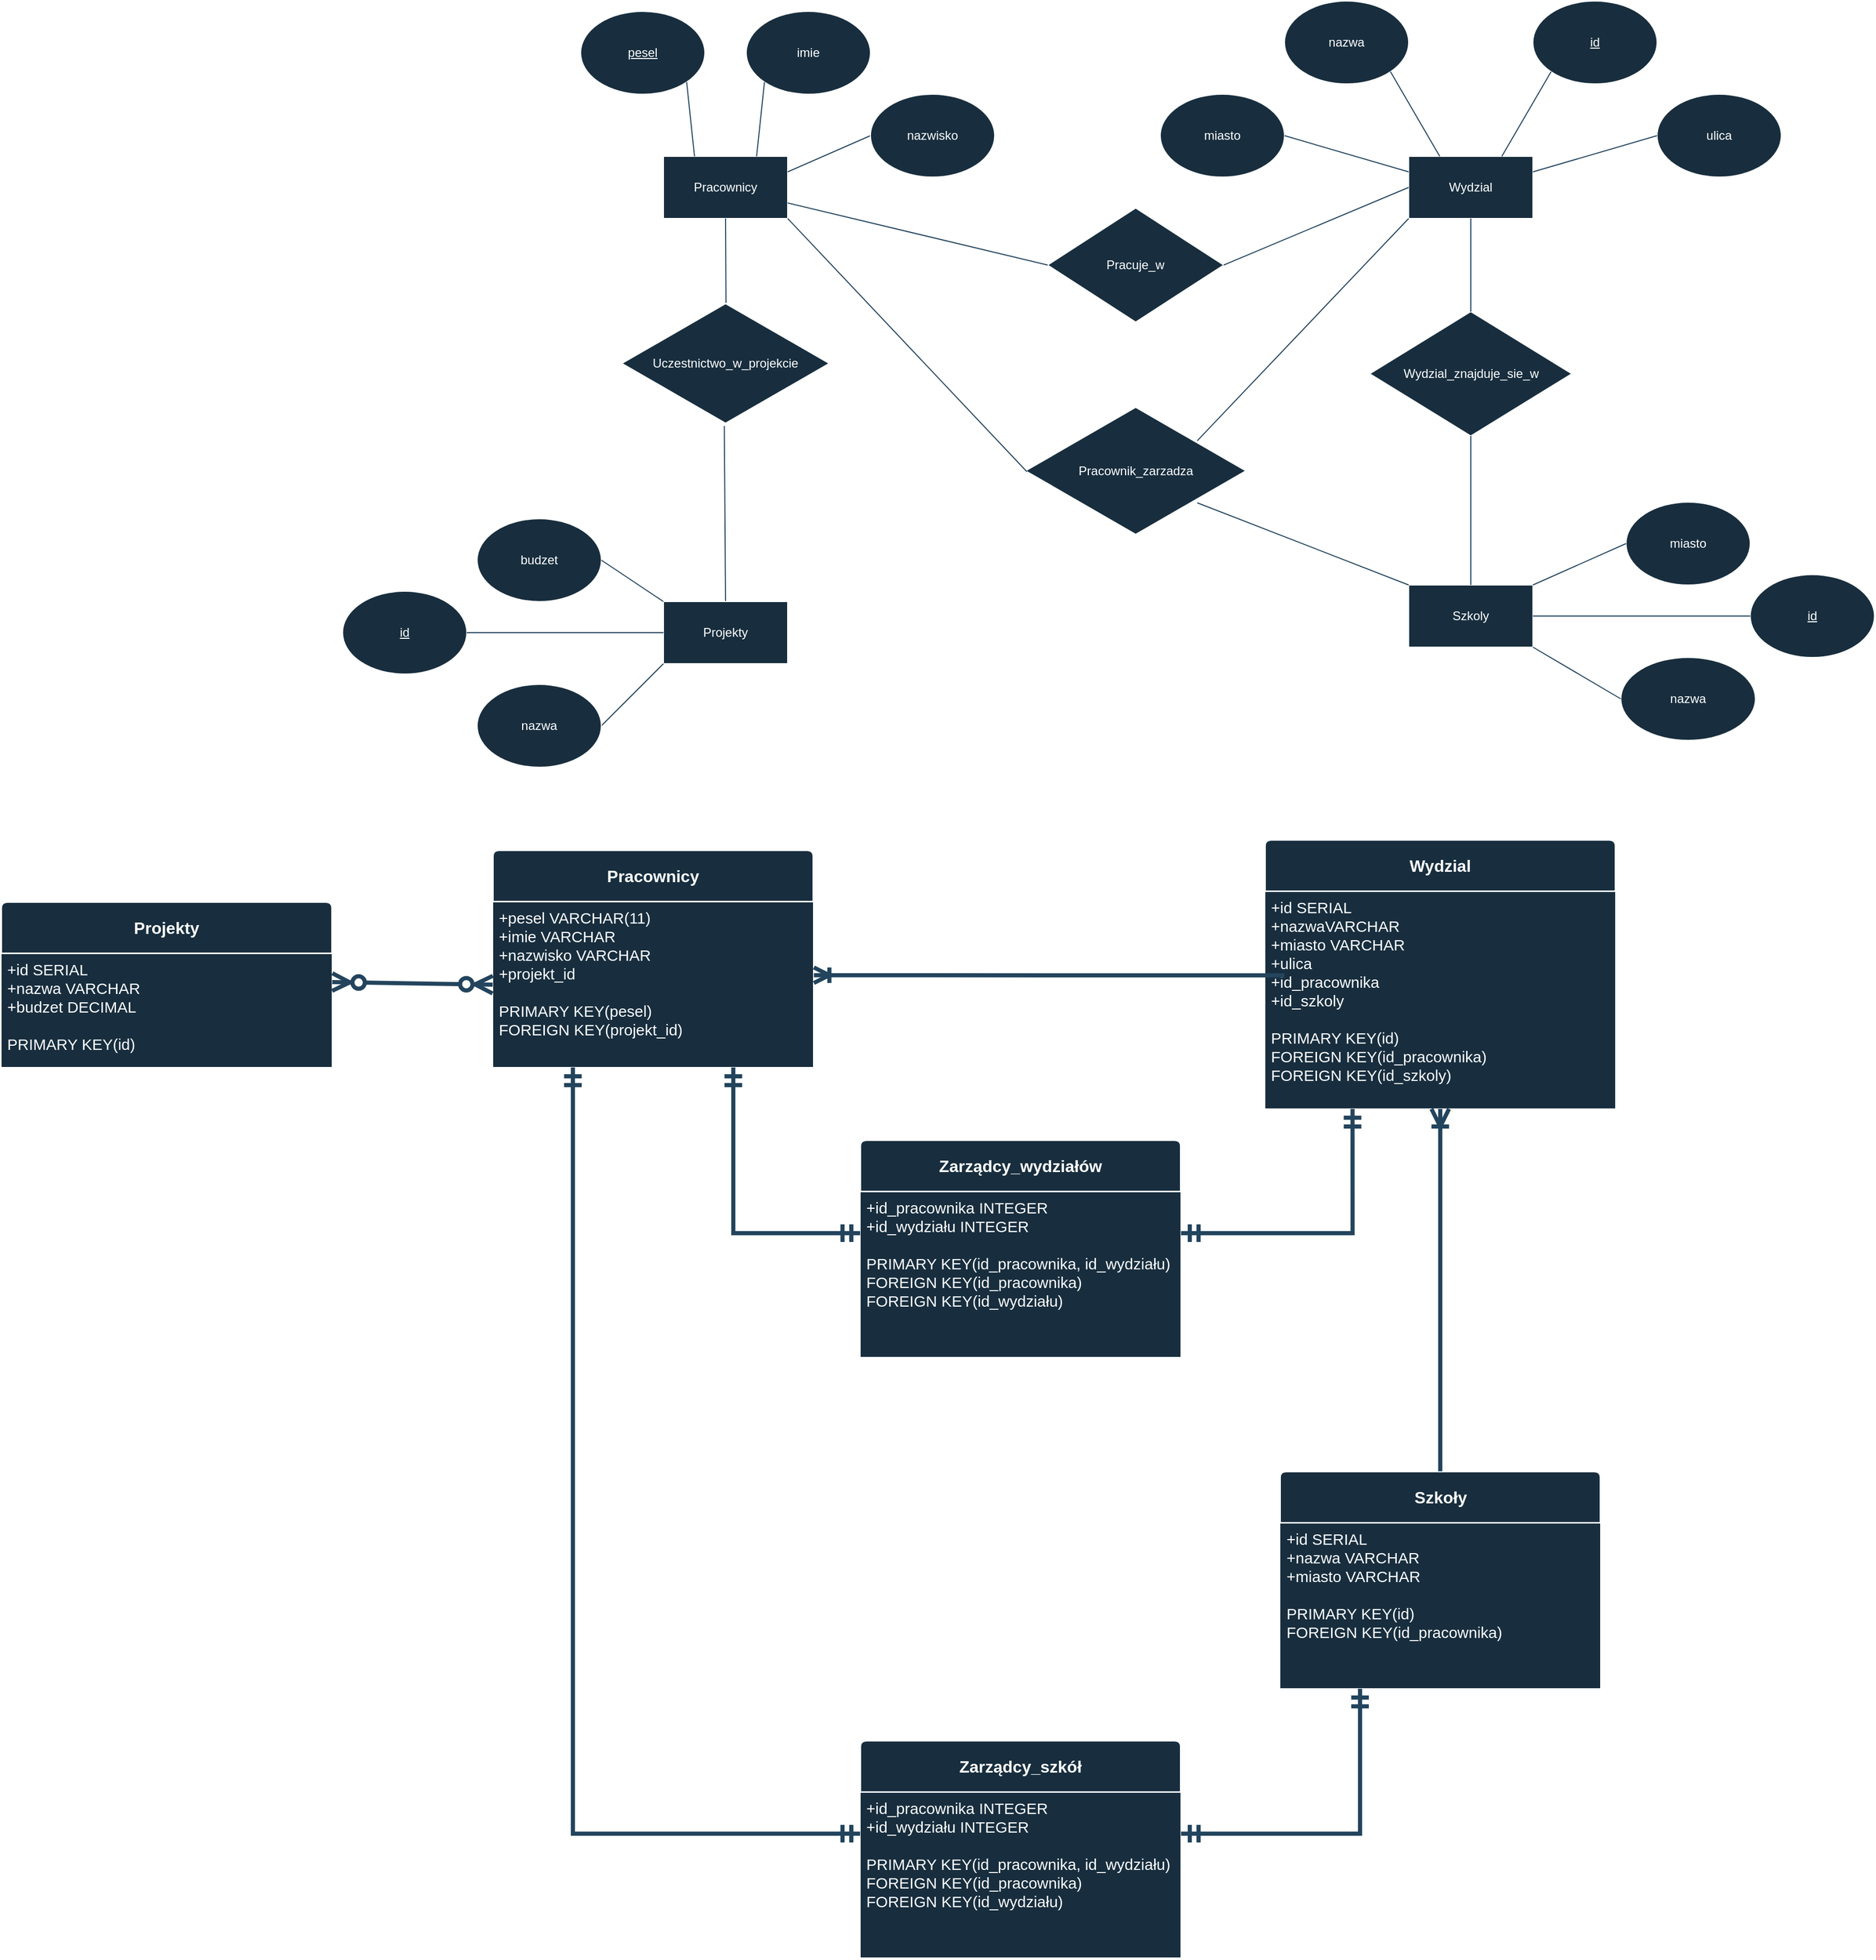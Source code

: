<mxfile version="24.8.3" pages="4">
  <diagram name="Zadanie1" id="7Ivbg93zldY44Fc9zpjs">
    <mxGraphModel dx="3923" dy="1780" grid="1" gridSize="10" guides="1" tooltips="1" connect="1" arrows="1" fold="1" page="1" pageScale="1" pageWidth="827" pageHeight="1169" math="0" shadow="0">
      <root>
        <mxCell id="0" />
        <mxCell id="1" parent="0" />
        <mxCell id="-MsFzH8xyKUJ2mzaFZ3a-1" value="Pracownicy" style="rounded=0;whiteSpace=wrap;html=1;labelBackgroundColor=none;fillColor=#182E3E;strokeColor=#FFFFFF;fontColor=#FFFFFF;" parent="1" vertex="1">
          <mxGeometry x="350" y="190" width="120" height="60" as="geometry" />
        </mxCell>
        <mxCell id="-MsFzH8xyKUJ2mzaFZ3a-2" value="&lt;u&gt;pesel&lt;/u&gt;" style="ellipse;whiteSpace=wrap;html=1;labelBackgroundColor=none;fillColor=#182E3E;strokeColor=#FFFFFF;fontColor=#FFFFFF;" parent="1" vertex="1">
          <mxGeometry x="270" y="50" width="120" height="80" as="geometry" />
        </mxCell>
        <mxCell id="-MsFzH8xyKUJ2mzaFZ3a-3" value="" style="endArrow=none;html=1;rounded=0;entryX=1;entryY=1;entryDx=0;entryDy=0;exitX=0.25;exitY=0;exitDx=0;exitDy=0;labelBackgroundColor=none;strokeColor=#23445D;fontColor=default;" parent="1" source="-MsFzH8xyKUJ2mzaFZ3a-1" target="-MsFzH8xyKUJ2mzaFZ3a-2" edge="1">
          <mxGeometry width="50" height="50" relative="1" as="geometry">
            <mxPoint x="610" y="350" as="sourcePoint" />
            <mxPoint x="660" y="300" as="targetPoint" />
          </mxGeometry>
        </mxCell>
        <mxCell id="-MsFzH8xyKUJ2mzaFZ3a-4" value="imie" style="ellipse;whiteSpace=wrap;html=1;labelBackgroundColor=none;fillColor=#182E3E;strokeColor=#FFFFFF;fontColor=#FFFFFF;" parent="1" vertex="1">
          <mxGeometry x="430" y="50" width="120" height="80" as="geometry" />
        </mxCell>
        <mxCell id="-MsFzH8xyKUJ2mzaFZ3a-5" value="" style="endArrow=none;html=1;rounded=0;entryX=0;entryY=1;entryDx=0;entryDy=0;exitX=0.75;exitY=0;exitDx=0;exitDy=0;labelBackgroundColor=none;strokeColor=#23445D;fontColor=default;" parent="1" source="-MsFzH8xyKUJ2mzaFZ3a-1" target="-MsFzH8xyKUJ2mzaFZ3a-4" edge="1">
          <mxGeometry width="50" height="50" relative="1" as="geometry">
            <mxPoint x="610" y="350" as="sourcePoint" />
            <mxPoint x="660" y="300" as="targetPoint" />
          </mxGeometry>
        </mxCell>
        <mxCell id="-MsFzH8xyKUJ2mzaFZ3a-6" value="" style="endArrow=none;html=1;rounded=0;entryX=0;entryY=0.5;entryDx=0;entryDy=0;exitX=1;exitY=0.25;exitDx=0;exitDy=0;labelBackgroundColor=none;strokeColor=#23445D;fontColor=default;" parent="1" source="-MsFzH8xyKUJ2mzaFZ3a-1" target="-MsFzH8xyKUJ2mzaFZ3a-7" edge="1">
          <mxGeometry width="50" height="50" relative="1" as="geometry">
            <mxPoint x="480" y="250" as="sourcePoint" />
            <mxPoint x="528" y="168" as="targetPoint" />
          </mxGeometry>
        </mxCell>
        <mxCell id="-MsFzH8xyKUJ2mzaFZ3a-7" value="nazwisko" style="ellipse;whiteSpace=wrap;html=1;labelBackgroundColor=none;fillColor=#182E3E;strokeColor=#FFFFFF;fontColor=#FFFFFF;" parent="1" vertex="1">
          <mxGeometry x="550" y="130" width="120" height="80" as="geometry" />
        </mxCell>
        <mxCell id="-MsFzH8xyKUJ2mzaFZ3a-10" value="Wydzial" style="rounded=0;whiteSpace=wrap;html=1;labelBackgroundColor=none;fillColor=#182E3E;strokeColor=#FFFFFF;fontColor=#FFFFFF;" parent="1" vertex="1">
          <mxGeometry x="1070" y="190" width="120" height="60" as="geometry" />
        </mxCell>
        <mxCell id="-MsFzH8xyKUJ2mzaFZ3a-11" value="nazwa" style="ellipse;whiteSpace=wrap;html=1;labelBackgroundColor=none;fillColor=#182E3E;strokeColor=#FFFFFF;fontColor=#FFFFFF;" parent="1" vertex="1">
          <mxGeometry x="950" y="40" width="120" height="80" as="geometry" />
        </mxCell>
        <mxCell id="-MsFzH8xyKUJ2mzaFZ3a-12" value="&lt;u&gt;id&lt;/u&gt;" style="ellipse;whiteSpace=wrap;html=1;labelBackgroundColor=none;fillColor=#182E3E;strokeColor=#FFFFFF;fontColor=#FFFFFF;" parent="1" vertex="1">
          <mxGeometry x="1190" y="40" width="120" height="80" as="geometry" />
        </mxCell>
        <mxCell id="-MsFzH8xyKUJ2mzaFZ3a-13" value="ulica" style="ellipse;whiteSpace=wrap;html=1;labelBackgroundColor=none;fillColor=#182E3E;strokeColor=#FFFFFF;fontColor=#FFFFFF;" parent="1" vertex="1">
          <mxGeometry x="1310" y="130" width="120" height="80" as="geometry" />
        </mxCell>
        <mxCell id="-MsFzH8xyKUJ2mzaFZ3a-14" value="miasto" style="ellipse;whiteSpace=wrap;html=1;labelBackgroundColor=none;fillColor=#182E3E;strokeColor=#FFFFFF;fontColor=#FFFFFF;" parent="1" vertex="1">
          <mxGeometry x="830" y="130" width="120" height="80" as="geometry" />
        </mxCell>
        <mxCell id="-MsFzH8xyKUJ2mzaFZ3a-15" value="" style="endArrow=none;html=1;rounded=0;entryX=0;entryY=0.5;entryDx=0;entryDy=0;exitX=1;exitY=0.25;exitDx=0;exitDy=0;labelBackgroundColor=none;strokeColor=#23445D;fontColor=default;" parent="1" source="-MsFzH8xyKUJ2mzaFZ3a-10" target="-MsFzH8xyKUJ2mzaFZ3a-13" edge="1">
          <mxGeometry width="50" height="50" relative="1" as="geometry">
            <mxPoint x="770" y="250" as="sourcePoint" />
            <mxPoint x="820" y="200" as="targetPoint" />
          </mxGeometry>
        </mxCell>
        <mxCell id="-MsFzH8xyKUJ2mzaFZ3a-16" value="" style="endArrow=none;html=1;rounded=0;entryX=1;entryY=0.5;entryDx=0;entryDy=0;exitX=0;exitY=0.25;exitDx=0;exitDy=0;labelBackgroundColor=none;strokeColor=#23445D;fontColor=default;" parent="1" source="-MsFzH8xyKUJ2mzaFZ3a-10" target="-MsFzH8xyKUJ2mzaFZ3a-14" edge="1">
          <mxGeometry width="50" height="50" relative="1" as="geometry">
            <mxPoint x="770" y="250" as="sourcePoint" />
            <mxPoint x="820" y="200" as="targetPoint" />
          </mxGeometry>
        </mxCell>
        <mxCell id="-MsFzH8xyKUJ2mzaFZ3a-17" value="" style="endArrow=none;html=1;rounded=0;entryX=0;entryY=1;entryDx=0;entryDy=0;exitX=0.75;exitY=0;exitDx=0;exitDy=0;labelBackgroundColor=none;strokeColor=#23445D;fontColor=default;" parent="1" source="-MsFzH8xyKUJ2mzaFZ3a-10" target="-MsFzH8xyKUJ2mzaFZ3a-12" edge="1">
          <mxGeometry width="50" height="50" relative="1" as="geometry">
            <mxPoint x="770" y="250" as="sourcePoint" />
            <mxPoint x="820" y="200" as="targetPoint" />
          </mxGeometry>
        </mxCell>
        <mxCell id="-MsFzH8xyKUJ2mzaFZ3a-18" value="" style="endArrow=none;html=1;rounded=0;entryX=1;entryY=1;entryDx=0;entryDy=0;exitX=0.25;exitY=0;exitDx=0;exitDy=0;labelBackgroundColor=none;strokeColor=#23445D;fontColor=default;" parent="1" source="-MsFzH8xyKUJ2mzaFZ3a-10" target="-MsFzH8xyKUJ2mzaFZ3a-11" edge="1">
          <mxGeometry width="50" height="50" relative="1" as="geometry">
            <mxPoint x="770" y="250" as="sourcePoint" />
            <mxPoint x="820" y="200" as="targetPoint" />
          </mxGeometry>
        </mxCell>
        <mxCell id="-MsFzH8xyKUJ2mzaFZ3a-21" value="Uczestnictwo_w_pr&lt;span style=&quot;background-color: initial;&quot;&gt;ojekcie&lt;/span&gt;" style="html=1;whiteSpace=wrap;aspect=fixed;shape=isoRectangle;labelBackgroundColor=none;fillColor=#182E3E;strokeColor=#FFFFFF;fontColor=#FFFFFF;" parent="1" vertex="1">
          <mxGeometry x="310" y="330" width="200" height="120" as="geometry" />
        </mxCell>
        <mxCell id="-MsFzH8xyKUJ2mzaFZ3a-22" value="Szkoly" style="rounded=0;whiteSpace=wrap;html=1;labelBackgroundColor=none;fillColor=#182E3E;strokeColor=#FFFFFF;fontColor=#FFFFFF;" parent="1" vertex="1">
          <mxGeometry x="1070" y="604" width="120" height="60" as="geometry" />
        </mxCell>
        <mxCell id="-MsFzH8xyKUJ2mzaFZ3a-23" value="&lt;u&gt;id&lt;/u&gt;" style="ellipse;whiteSpace=wrap;html=1;labelBackgroundColor=none;fillColor=#182E3E;strokeColor=#FFFFFF;fontColor=#FFFFFF;" parent="1" vertex="1">
          <mxGeometry x="1400" y="594" width="120" height="80" as="geometry" />
        </mxCell>
        <mxCell id="-MsFzH8xyKUJ2mzaFZ3a-24" value="miasto" style="ellipse;whiteSpace=wrap;html=1;labelBackgroundColor=none;fillColor=#182E3E;strokeColor=#FFFFFF;fontColor=#FFFFFF;" parent="1" vertex="1">
          <mxGeometry x="1280" y="524" width="120" height="80" as="geometry" />
        </mxCell>
        <mxCell id="-MsFzH8xyKUJ2mzaFZ3a-25" value="nazwa" style="ellipse;whiteSpace=wrap;html=1;labelBackgroundColor=none;fillColor=#182E3E;strokeColor=#FFFFFF;fontColor=#FFFFFF;" parent="1" vertex="1">
          <mxGeometry x="1275" y="674" width="130" height="80" as="geometry" />
        </mxCell>
        <mxCell id="-MsFzH8xyKUJ2mzaFZ3a-26" value="" style="endArrow=none;html=1;rounded=0;entryX=0.5;entryY=0;entryDx=0;entryDy=0;exitX=0.494;exitY=1.003;exitDx=0;exitDy=0;exitPerimeter=0;labelBackgroundColor=none;strokeColor=#23445D;fontColor=default;" parent="1" source="-MsFzH8xyKUJ2mzaFZ3a-21" target="-MsFzH8xyKUJ2mzaFZ3a-27" edge="1">
          <mxGeometry width="50" height="50" relative="1" as="geometry">
            <mxPoint x="850" y="580" as="sourcePoint" />
            <mxPoint x="110" y="610" as="targetPoint" />
          </mxGeometry>
        </mxCell>
        <mxCell id="-MsFzH8xyKUJ2mzaFZ3a-27" value="Projekty" style="rounded=0;whiteSpace=wrap;html=1;labelBackgroundColor=none;fillColor=#182E3E;strokeColor=#FFFFFF;fontColor=#FFFFFF;" parent="1" vertex="1">
          <mxGeometry x="350" y="620" width="120" height="60" as="geometry" />
        </mxCell>
        <mxCell id="-MsFzH8xyKUJ2mzaFZ3a-28" value="" style="endArrow=none;html=1;rounded=0;entryX=1;entryY=0.5;entryDx=0;entryDy=0;exitX=0;exitY=1;exitDx=0;exitDy=0;labelBackgroundColor=none;strokeColor=#23445D;fontColor=default;" parent="1" source="-MsFzH8xyKUJ2mzaFZ3a-27" target="-MsFzH8xyKUJ2mzaFZ3a-30" edge="1">
          <mxGeometry width="50" height="50" relative="1" as="geometry">
            <mxPoint x="90" y="650" as="sourcePoint" />
            <mxPoint x="590.0" y="720" as="targetPoint" />
          </mxGeometry>
        </mxCell>
        <mxCell id="-MsFzH8xyKUJ2mzaFZ3a-29" value="" style="endArrow=none;html=1;rounded=0;entryX=0.5;entryY=1;entryDx=0;entryDy=0;exitX=0.502;exitY=0.013;exitDx=0;exitDy=0;exitPerimeter=0;labelBackgroundColor=none;strokeColor=#23445D;fontColor=default;" parent="1" source="-MsFzH8xyKUJ2mzaFZ3a-21" target="-MsFzH8xyKUJ2mzaFZ3a-1" edge="1">
          <mxGeometry width="50" height="50" relative="1" as="geometry">
            <mxPoint x="460" y="320" as="sourcePoint" />
            <mxPoint x="460" y="410" as="targetPoint" />
          </mxGeometry>
        </mxCell>
        <mxCell id="-MsFzH8xyKUJ2mzaFZ3a-30" value="nazwa" style="ellipse;whiteSpace=wrap;html=1;labelBackgroundColor=none;fillColor=#182E3E;strokeColor=#FFFFFF;fontColor=#FFFFFF;" parent="1" vertex="1">
          <mxGeometry x="170" y="700" width="120" height="80" as="geometry" />
        </mxCell>
        <mxCell id="-MsFzH8xyKUJ2mzaFZ3a-31" value="budzet" style="ellipse;whiteSpace=wrap;html=1;labelBackgroundColor=none;fillColor=#182E3E;strokeColor=#FFFFFF;fontColor=#FFFFFF;" parent="1" vertex="1">
          <mxGeometry x="170" y="540" width="120" height="80" as="geometry" />
        </mxCell>
        <mxCell id="-MsFzH8xyKUJ2mzaFZ3a-32" value="&lt;u&gt;id&lt;/u&gt;" style="ellipse;whiteSpace=wrap;html=1;labelBackgroundColor=none;fillColor=#182E3E;strokeColor=#FFFFFF;fontColor=#FFFFFF;" parent="1" vertex="1">
          <mxGeometry x="40" y="610" width="120" height="80" as="geometry" />
        </mxCell>
        <mxCell id="-MsFzH8xyKUJ2mzaFZ3a-33" value="" style="endArrow=none;html=1;rounded=0;entryX=1;entryY=0.5;entryDx=0;entryDy=0;exitX=0;exitY=0;exitDx=0;exitDy=0;labelBackgroundColor=none;strokeColor=#23445D;fontColor=default;" parent="1" source="-MsFzH8xyKUJ2mzaFZ3a-27" target="-MsFzH8xyKUJ2mzaFZ3a-31" edge="1">
          <mxGeometry width="50" height="50" relative="1" as="geometry">
            <mxPoint x="350" y="594" as="sourcePoint" />
            <mxPoint x="120" y="634" as="targetPoint" />
          </mxGeometry>
        </mxCell>
        <mxCell id="-MsFzH8xyKUJ2mzaFZ3a-34" value="" style="endArrow=none;html=1;rounded=0;entryX=1;entryY=0.5;entryDx=0;entryDy=0;exitX=0;exitY=0.5;exitDx=0;exitDy=0;labelBackgroundColor=none;strokeColor=#23445D;fontColor=default;" parent="1" source="-MsFzH8xyKUJ2mzaFZ3a-27" target="-MsFzH8xyKUJ2mzaFZ3a-32" edge="1">
          <mxGeometry width="50" height="50" relative="1" as="geometry">
            <mxPoint x="370" y="700" as="sourcePoint" />
            <mxPoint x="140" y="740" as="targetPoint" />
          </mxGeometry>
        </mxCell>
        <mxCell id="-MsFzH8xyKUJ2mzaFZ3a-35" value="Pracownik_zarzadza" style="html=1;whiteSpace=wrap;aspect=fixed;shape=isoRectangle;labelBackgroundColor=none;fillColor=#182E3E;strokeColor=#FFFFFF;fontColor=#FFFFFF;" parent="1" vertex="1">
          <mxGeometry x="700" y="430" width="212.5" height="127.5" as="geometry" />
        </mxCell>
        <mxCell id="-MsFzH8xyKUJ2mzaFZ3a-36" value="" style="endArrow=none;html=1;rounded=0;entryX=0;entryY=1;entryDx=0;entryDy=0;exitX=0.78;exitY=0.272;exitDx=0;exitDy=0;exitPerimeter=0;labelBackgroundColor=none;strokeColor=#23445D;fontColor=default;" parent="1" source="-MsFzH8xyKUJ2mzaFZ3a-35" target="-MsFzH8xyKUJ2mzaFZ3a-10" edge="1">
          <mxGeometry width="50" height="50" relative="1" as="geometry">
            <mxPoint x="730" y="460" as="sourcePoint" />
            <mxPoint x="780" y="410" as="targetPoint" />
          </mxGeometry>
        </mxCell>
        <mxCell id="-MsFzH8xyKUJ2mzaFZ3a-37" value="" style="endArrow=none;html=1;rounded=0;exitX=0;exitY=0;exitDx=0;exitDy=0;entryX=0.78;entryY=0.742;entryDx=0;entryDy=0;entryPerimeter=0;labelBackgroundColor=none;strokeColor=#23445D;fontColor=default;" parent="1" source="-MsFzH8xyKUJ2mzaFZ3a-22" target="-MsFzH8xyKUJ2mzaFZ3a-35" edge="1">
          <mxGeometry width="50" height="50" relative="1" as="geometry">
            <mxPoint x="1110" y="570" as="sourcePoint" />
            <mxPoint x="780" y="410" as="targetPoint" />
          </mxGeometry>
        </mxCell>
        <mxCell id="-MsFzH8xyKUJ2mzaFZ3a-38" value="" style="endArrow=none;html=1;rounded=0;exitX=0;exitY=0.5;exitDx=0;exitDy=0;entryX=1;entryY=0;entryDx=0;entryDy=0;labelBackgroundColor=none;strokeColor=#23445D;fontColor=default;" parent="1" source="-MsFzH8xyKUJ2mzaFZ3a-24" target="-MsFzH8xyKUJ2mzaFZ3a-22" edge="1">
          <mxGeometry width="50" height="50" relative="1" as="geometry">
            <mxPoint x="730" y="460" as="sourcePoint" />
            <mxPoint x="1130" y="604" as="targetPoint" />
          </mxGeometry>
        </mxCell>
        <mxCell id="-MsFzH8xyKUJ2mzaFZ3a-39" value="" style="endArrow=none;html=1;rounded=0;exitX=1;exitY=1;exitDx=0;exitDy=0;entryX=0;entryY=0.5;entryDx=0;entryDy=0;labelBackgroundColor=none;strokeColor=#23445D;fontColor=default;" parent="1" source="-MsFzH8xyKUJ2mzaFZ3a-22" target="-MsFzH8xyKUJ2mzaFZ3a-25" edge="1">
          <mxGeometry width="50" height="50" relative="1" as="geometry">
            <mxPoint x="1268" y="498" as="sourcePoint" />
            <mxPoint x="1200" y="544" as="targetPoint" />
          </mxGeometry>
        </mxCell>
        <mxCell id="-MsFzH8xyKUJ2mzaFZ3a-40" value="" style="endArrow=none;html=1;rounded=0;exitX=0;exitY=0.5;exitDx=0;exitDy=0;entryX=1;entryY=0.5;entryDx=0;entryDy=0;labelBackgroundColor=none;strokeColor=#23445D;fontColor=default;" parent="1" source="-MsFzH8xyKUJ2mzaFZ3a-23" target="-MsFzH8xyKUJ2mzaFZ3a-22" edge="1">
          <mxGeometry width="50" height="50" relative="1" as="geometry">
            <mxPoint x="1278" y="508" as="sourcePoint" />
            <mxPoint x="1210" y="554" as="targetPoint" />
          </mxGeometry>
        </mxCell>
        <mxCell id="-MsFzH8xyKUJ2mzaFZ3a-41" value="" style="endArrow=none;html=1;rounded=0;entryX=1;entryY=1;entryDx=0;entryDy=0;exitX=0.005;exitY=0.506;exitDx=0;exitDy=0;exitPerimeter=0;labelBackgroundColor=none;strokeColor=#23445D;fontColor=default;" parent="1" source="-MsFzH8xyKUJ2mzaFZ3a-35" target="-MsFzH8xyKUJ2mzaFZ3a-1" edge="1">
          <mxGeometry width="50" height="50" relative="1" as="geometry">
            <mxPoint x="705" y="492" as="sourcePoint" />
            <mxPoint x="780" y="300" as="targetPoint" />
          </mxGeometry>
        </mxCell>
        <mxCell id="70K4u82A0sJoi61Q_eTb-1" value="&lt;b&gt;&lt;font style=&quot;font-size: 16px;&quot;&gt;Pracownicy&lt;/font&gt;&lt;/b&gt;" style="swimlane;childLayout=stackLayout;horizontal=1;startSize=50;horizontalStack=0;rounded=1;fontSize=14;fontStyle=0;strokeWidth=2;resizeParent=0;resizeLast=1;shadow=0;dashed=0;align=center;arcSize=4;whiteSpace=wrap;html=1;labelBackgroundColor=none;fillColor=#182E3E;strokeColor=#FFFFFF;fontColor=#FFFFFF;" parent="1" vertex="1">
          <mxGeometry x="185" y="860" width="310" height="210" as="geometry" />
        </mxCell>
        <mxCell id="70K4u82A0sJoi61Q_eTb-2" value="&lt;font style=&quot;font-size: 15px;&quot;&gt;+pesel VARCHAR(11)&amp;nbsp;&lt;br&gt;&lt;/font&gt;&lt;font style=&quot;font-size: 15px;&quot;&gt;+imie VARCHAR&lt;br&gt;&lt;/font&gt;&lt;font style=&quot;font-size: 15px;&quot;&gt;+nazwisko VARCHAR&lt;/font&gt;&lt;div&gt;&lt;font style=&quot;font-size: 15px;&quot;&gt;+projekt_id&amp;nbsp;&lt;/font&gt;&lt;/div&gt;&lt;div&gt;&lt;font style=&quot;font-size: 15px;&quot;&gt;&lt;br&gt;&lt;/font&gt;&lt;/div&gt;&lt;div&gt;&lt;font style=&quot;font-size: 15px;&quot;&gt;PRIMARY KEY(pesel)&lt;br&gt;&lt;/font&gt;&lt;/div&gt;&lt;div&gt;&lt;font style=&quot;font-size: 15px;&quot;&gt;FOREIGN KEY(projekt_id)&lt;/font&gt;&lt;/div&gt;&lt;div&gt;&lt;font style=&quot;font-size: 15px;&quot;&gt;&lt;br&gt;&lt;/font&gt;&lt;/div&gt;" style="align=left;spacingLeft=4;fontSize=12;verticalAlign=top;resizable=0;rotatable=0;part=1;html=1;labelBackgroundColor=none;fillColor=#182E3E;strokeColor=#FFFFFF;fontColor=#FFFFFF;" parent="70K4u82A0sJoi61Q_eTb-1" vertex="1">
          <mxGeometry y="50" width="310" height="160" as="geometry" />
        </mxCell>
        <mxCell id="70K4u82A0sJoi61Q_eTb-4" value="&lt;b&gt;&lt;font style=&quot;font-size: 16px;&quot;&gt;Projekty&lt;/font&gt;&lt;/b&gt;" style="swimlane;childLayout=stackLayout;horizontal=1;startSize=50;horizontalStack=0;rounded=1;fontSize=14;fontStyle=0;strokeWidth=2;resizeParent=0;resizeLast=1;shadow=0;dashed=0;align=center;arcSize=4;whiteSpace=wrap;html=1;labelBackgroundColor=none;fillColor=#182E3E;strokeColor=#FFFFFF;fontColor=#FFFFFF;" parent="1" vertex="1">
          <mxGeometry x="-290" y="910" width="320" height="160" as="geometry" />
        </mxCell>
        <mxCell id="70K4u82A0sJoi61Q_eTb-5" value="&lt;font style=&quot;font-size: 15px;&quot;&gt;+id SERIAL&amp;nbsp;&lt;br&gt;&lt;/font&gt;&lt;font style=&quot;font-size: 15px;&quot;&gt;+nazwa VARCHAR&lt;br&gt;&lt;/font&gt;&lt;font style=&quot;font-size: 15px;&quot;&gt;+budzet DECIMAL&lt;/font&gt;&lt;div&gt;&lt;font style=&quot;font-size: 15px;&quot;&gt;&lt;br&gt;&lt;/font&gt;&lt;/div&gt;&lt;div&gt;&lt;font style=&quot;font-size: 15px;&quot;&gt;PRIMARY KEY(id)&lt;/font&gt;&lt;/div&gt;" style="align=left;spacingLeft=4;fontSize=12;verticalAlign=top;resizable=0;rotatable=0;part=1;html=1;labelBackgroundColor=none;fillColor=#182E3E;strokeColor=#FFFFFF;fontColor=#FFFFFF;" parent="70K4u82A0sJoi61Q_eTb-4" vertex="1">
          <mxGeometry y="50" width="320" height="110" as="geometry" />
        </mxCell>
        <mxCell id="70K4u82A0sJoi61Q_eTb-6" value="" style="fontSize=12;html=1;endArrow=ERzeroToMany;endFill=1;startArrow=ERzeroToMany;rounded=0;entryX=0;entryY=0.5;entryDx=0;entryDy=0;exitX=1;exitY=0.25;exitDx=0;exitDy=0;strokeWidth=4;endSize=12;startSize=12;fontColor=default;strokeColor=#23445D;labelBackgroundColor=none;" parent="1" source="70K4u82A0sJoi61Q_eTb-5" target="70K4u82A0sJoi61Q_eTb-2" edge="1">
          <mxGeometry width="100" height="100" relative="1" as="geometry">
            <mxPoint x="330" y="1210" as="sourcePoint" />
            <mxPoint x="740" y="790" as="targetPoint" />
          </mxGeometry>
        </mxCell>
        <mxCell id="70K4u82A0sJoi61Q_eTb-7" value="&lt;b&gt;&lt;font style=&quot;font-size: 16px;&quot;&gt;Wydzial&lt;/font&gt;&lt;/b&gt;" style="swimlane;childLayout=stackLayout;horizontal=1;startSize=50;horizontalStack=0;rounded=1;fontSize=14;fontStyle=0;strokeWidth=2;resizeParent=0;resizeLast=1;shadow=0;dashed=0;align=center;arcSize=4;whiteSpace=wrap;html=1;labelBackgroundColor=none;fillColor=#182E3E;strokeColor=#FFFFFF;fontColor=#FFFFFF;" parent="1" vertex="1">
          <mxGeometry x="931" y="850" width="339" height="260" as="geometry" />
        </mxCell>
        <mxCell id="70K4u82A0sJoi61Q_eTb-8" value="&lt;font style=&quot;font-size: 15px;&quot;&gt;+id SERIAL&lt;br&gt;&lt;/font&gt;&lt;font style=&quot;font-size: 15px;&quot;&gt;+nazwaVARCHAR&lt;br&gt;&lt;/font&gt;&lt;font style=&quot;font-size: 15px;&quot;&gt;+miasto VARCHAR&lt;/font&gt;&lt;div&gt;&lt;font style=&quot;font-size: 15px;&quot;&gt;+ulica&lt;/font&gt;&lt;/div&gt;&lt;div&gt;&lt;font style=&quot;font-size: 15px;&quot;&gt;+id_pracownika&lt;/font&gt;&lt;/div&gt;&lt;div&gt;&lt;font style=&quot;font-size: 15px;&quot;&gt;+id_szkoly&lt;/font&gt;&lt;/div&gt;&lt;div&gt;&lt;font style=&quot;font-size: 15px;&quot;&gt;&lt;br&gt;&lt;/font&gt;&lt;/div&gt;&lt;div&gt;&lt;font style=&quot;font-size: 15px;&quot;&gt;PRIMARY KEY(id)&lt;br&gt;&lt;/font&gt;&lt;/div&gt;&lt;div&gt;&lt;font style=&quot;font-size: 15px;&quot;&gt;FOREIGN KEY(id_pracownika)&lt;/font&gt;&lt;/div&gt;&lt;div&gt;&lt;font style=&quot;font-size: 15px;&quot;&gt;FOREIGN KEY(id_szkoly)&lt;/font&gt;&lt;/div&gt;&lt;div&gt;&lt;font style=&quot;font-size: 15px;&quot;&gt;&lt;br&gt;&lt;/font&gt;&lt;/div&gt;" style="align=left;spacingLeft=4;fontSize=12;verticalAlign=top;resizable=0;rotatable=0;part=1;html=1;labelBackgroundColor=none;fillColor=#182E3E;strokeColor=#FFFFFF;fontColor=#FFFFFF;" parent="70K4u82A0sJoi61Q_eTb-7" vertex="1">
          <mxGeometry y="50" width="339" height="210" as="geometry" />
        </mxCell>
        <mxCell id="70K4u82A0sJoi61Q_eTb-9" value="Wydzial_znajduje_sie_w" style="shape=rhombus;perimeter=rhombusPerimeter;whiteSpace=wrap;html=1;align=center;labelBackgroundColor=none;fillColor=#182E3E;strokeColor=#FFFFFF;fontColor=#FFFFFF;" parent="1" vertex="1">
          <mxGeometry x="1032.5" y="340" width="195" height="120" as="geometry" />
        </mxCell>
        <mxCell id="70K4u82A0sJoi61Q_eTb-10" value="" style="endArrow=none;html=1;rounded=0;entryX=0.5;entryY=1;entryDx=0;entryDy=0;exitX=0.5;exitY=0;exitDx=0;exitDy=0;labelBackgroundColor=none;strokeColor=#23445D;fontColor=default;" parent="1" source="70K4u82A0sJoi61Q_eTb-9" target="-MsFzH8xyKUJ2mzaFZ3a-10" edge="1">
          <mxGeometry relative="1" as="geometry">
            <mxPoint x="730" y="360" as="sourcePoint" />
            <mxPoint x="890" y="360" as="targetPoint" />
          </mxGeometry>
        </mxCell>
        <mxCell id="70K4u82A0sJoi61Q_eTb-11" value="" style="endArrow=none;html=1;rounded=0;entryX=0.5;entryY=1;entryDx=0;entryDy=0;exitX=0.5;exitY=0;exitDx=0;exitDy=0;labelBackgroundColor=none;strokeColor=#23445D;fontColor=default;" parent="1" source="-MsFzH8xyKUJ2mzaFZ3a-22" target="70K4u82A0sJoi61Q_eTb-9" edge="1">
          <mxGeometry relative="1" as="geometry">
            <mxPoint x="1198" y="350" as="sourcePoint" />
            <mxPoint x="1170" y="260" as="targetPoint" />
          </mxGeometry>
        </mxCell>
        <mxCell id="70K4u82A0sJoi61Q_eTb-12" value="Pracuje_w" style="shape=rhombus;perimeter=rhombusPerimeter;whiteSpace=wrap;html=1;align=center;labelBackgroundColor=none;fillColor=#182E3E;strokeColor=#FFFFFF;fontColor=#FFFFFF;" parent="1" vertex="1">
          <mxGeometry x="721.25" y="240" width="170" height="110" as="geometry" />
        </mxCell>
        <mxCell id="70K4u82A0sJoi61Q_eTb-13" value="" style="endArrow=none;html=1;rounded=0;entryX=1;entryY=0.75;entryDx=0;entryDy=0;exitX=0;exitY=0.5;exitDx=0;exitDy=0;labelBackgroundColor=none;strokeColor=#23445D;fontColor=default;" parent="1" source="70K4u82A0sJoi61Q_eTb-12" target="-MsFzH8xyKUJ2mzaFZ3a-1" edge="1">
          <mxGeometry width="50" height="50" relative="1" as="geometry">
            <mxPoint x="790" y="390" as="sourcePoint" />
            <mxPoint x="840" y="340" as="targetPoint" />
          </mxGeometry>
        </mxCell>
        <mxCell id="70K4u82A0sJoi61Q_eTb-14" value="" style="endArrow=none;html=1;rounded=0;entryX=1;entryY=0.5;entryDx=0;entryDy=0;exitX=0;exitY=0.5;exitDx=0;exitDy=0;labelBackgroundColor=none;strokeColor=#23445D;fontColor=default;" parent="1" source="-MsFzH8xyKUJ2mzaFZ3a-10" target="70K4u82A0sJoi61Q_eTb-12" edge="1">
          <mxGeometry width="50" height="50" relative="1" as="geometry">
            <mxPoint x="731" y="305" as="sourcePoint" />
            <mxPoint x="480" y="245" as="targetPoint" />
          </mxGeometry>
        </mxCell>
        <mxCell id="70K4u82A0sJoi61Q_eTb-15" value="" style="edgeStyle=entityRelationEdgeStyle;fontSize=12;html=1;endArrow=ERoneToMany;rounded=0;entryX=1.001;entryY=0.443;entryDx=0;entryDy=0;entryPerimeter=0;strokeWidth=4;endSize=10;startSize=10;fontColor=default;strokeColor=#23445D;labelBackgroundColor=none;" parent="1" target="70K4u82A0sJoi61Q_eTb-2" edge="1">
          <mxGeometry width="100" height="100" relative="1" as="geometry">
            <mxPoint x="920" y="981" as="sourcePoint" />
            <mxPoint x="721.25" y="940" as="targetPoint" />
          </mxGeometry>
        </mxCell>
        <mxCell id="70K4u82A0sJoi61Q_eTb-19" value="&lt;font style=&quot;font-size: 16px;&quot;&gt;&lt;b&gt;Zarządcy_wydziałów&lt;/b&gt;&lt;/font&gt;" style="swimlane;childLayout=stackLayout;horizontal=1;startSize=50;horizontalStack=0;rounded=1;fontSize=14;fontStyle=0;strokeWidth=2;resizeParent=0;resizeLast=1;shadow=0;dashed=0;align=center;arcSize=4;whiteSpace=wrap;html=1;labelBackgroundColor=none;fillColor=#182E3E;strokeColor=#FFFFFF;fontColor=#FFFFFF;" parent="1" vertex="1">
          <mxGeometry x="540" y="1140" width="310" height="210" as="geometry" />
        </mxCell>
        <mxCell id="70K4u82A0sJoi61Q_eTb-20" value="&lt;font style=&quot;font-size: 15px;&quot;&gt;+id_pracownika INTEGER&lt;br&gt;&lt;/font&gt;&lt;span style=&quot;font-size: 15px;&quot;&gt;+id_wydziału INTEGER&lt;/span&gt;&lt;br&gt;&lt;div&gt;&lt;font style=&quot;font-size: 15px;&quot;&gt;&lt;br&gt;&lt;/font&gt;&lt;/div&gt;&lt;div&gt;&lt;font style=&quot;font-size: 15px;&quot;&gt;PRIMARY KEY(id_pracownika, id_wydziału)&lt;br&gt;&lt;/font&gt;&lt;/div&gt;&lt;div&gt;&lt;font style=&quot;font-size: 15px;&quot;&gt;FOREIGN KEY(id_pracownika)&lt;/font&gt;&lt;/div&gt;&lt;div&gt;&lt;font style=&quot;font-size: 15px;&quot;&gt;FOREIGN KEY(id_wydziału)&lt;/font&gt;&lt;/div&gt;" style="align=left;spacingLeft=4;fontSize=12;verticalAlign=top;resizable=0;rotatable=0;part=1;html=1;labelBackgroundColor=none;fillColor=#182E3E;strokeColor=#FFFFFF;fontColor=#FFFFFF;" parent="70K4u82A0sJoi61Q_eTb-19" vertex="1">
          <mxGeometry y="50" width="310" height="160" as="geometry" />
        </mxCell>
        <mxCell id="np-FIg_BAsninm4OS-VN-3" value="&lt;font style=&quot;font-size: 16px;&quot;&gt;&lt;b&gt;Zarządcy_szkół&lt;/b&gt;&lt;/font&gt;" style="swimlane;childLayout=stackLayout;horizontal=1;startSize=50;horizontalStack=0;rounded=1;fontSize=14;fontStyle=0;strokeWidth=2;resizeParent=0;resizeLast=1;shadow=0;dashed=0;align=center;arcSize=4;whiteSpace=wrap;html=1;labelBackgroundColor=none;fillColor=#182E3E;strokeColor=#FFFFFF;fontColor=#FFFFFF;" parent="1" vertex="1">
          <mxGeometry x="540" y="1720" width="310" height="210" as="geometry" />
        </mxCell>
        <mxCell id="np-FIg_BAsninm4OS-VN-4" value="&lt;font style=&quot;font-size: 15px;&quot;&gt;+id_pracownika INTEGER&lt;br&gt;&lt;/font&gt;&lt;span style=&quot;font-size: 15px;&quot;&gt;+id_wydziału INTEGER&lt;/span&gt;&lt;br&gt;&lt;div&gt;&lt;font style=&quot;font-size: 15px;&quot;&gt;&lt;br&gt;&lt;/font&gt;&lt;/div&gt;&lt;div&gt;&lt;font style=&quot;font-size: 15px;&quot;&gt;PRIMARY KEY(id_pracownika, id_wydziału)&lt;br&gt;&lt;/font&gt;&lt;/div&gt;&lt;div&gt;&lt;font style=&quot;font-size: 15px;&quot;&gt;FOREIGN KEY(id_pracownika)&lt;/font&gt;&lt;/div&gt;&lt;div&gt;&lt;font style=&quot;font-size: 15px;&quot;&gt;FOREIGN KEY(id_wydziału)&lt;/font&gt;&lt;/div&gt;" style="align=left;spacingLeft=4;fontSize=12;verticalAlign=top;resizable=0;rotatable=0;part=1;html=1;labelBackgroundColor=none;fillColor=#182E3E;strokeColor=#FFFFFF;fontColor=#FFFFFF;" parent="np-FIg_BAsninm4OS-VN-3" vertex="1">
          <mxGeometry y="50" width="310" height="160" as="geometry" />
        </mxCell>
        <mxCell id="np-FIg_BAsninm4OS-VN-5" value="&lt;b&gt;&lt;font style=&quot;font-size: 16px;&quot;&gt;Szkoły&lt;/font&gt;&lt;/b&gt;" style="swimlane;childLayout=stackLayout;horizontal=1;startSize=50;horizontalStack=0;rounded=1;fontSize=14;fontStyle=0;strokeWidth=2;resizeParent=0;resizeLast=1;shadow=0;dashed=0;align=center;arcSize=4;whiteSpace=wrap;html=1;labelBackgroundColor=none;fillColor=#182E3E;strokeColor=#FFFFFF;fontColor=#FFFFFF;" parent="1" vertex="1">
          <mxGeometry x="945.5" y="1460" width="310" height="210" as="geometry" />
        </mxCell>
        <mxCell id="np-FIg_BAsninm4OS-VN-6" value="&lt;font style=&quot;font-size: 15px;&quot;&gt;+id SERIAL&lt;br&gt;&lt;/font&gt;&lt;font style=&quot;font-size: 15px;&quot;&gt;+nazwa VARCHAR&lt;br&gt;&lt;/font&gt;&lt;font style=&quot;font-size: 15px;&quot;&gt;+miasto VARCHAR&lt;/font&gt;&lt;div&gt;&lt;font style=&quot;font-size: 15px;&quot;&gt;&lt;br&gt;&lt;/font&gt;&lt;/div&gt;&lt;div&gt;&lt;font style=&quot;font-size: 15px;&quot;&gt;PRIMARY KEY(id)&lt;br&gt;&lt;/font&gt;&lt;/div&gt;&lt;div&gt;&lt;font style=&quot;font-size: 15px;&quot;&gt;FOREIGN KEY(id_pracownika)&lt;/font&gt;&lt;/div&gt;&lt;div&gt;&lt;font style=&quot;font-size: 15px;&quot;&gt;&lt;br&gt;&lt;/font&gt;&lt;/div&gt;" style="align=left;spacingLeft=4;fontSize=12;verticalAlign=top;resizable=0;rotatable=0;part=1;html=1;labelBackgroundColor=none;fillColor=#182E3E;strokeColor=#FFFFFF;fontColor=#FFFFFF;" parent="np-FIg_BAsninm4OS-VN-5" vertex="1">
          <mxGeometry y="50" width="310" height="160" as="geometry" />
        </mxCell>
        <mxCell id="np-FIg_BAsninm4OS-VN-7" value="" style="edgeStyle=orthogonalEdgeStyle;fontSize=12;html=1;endArrow=ERoneToMany;rounded=0;entryX=0.5;entryY=1;entryDx=0;entryDy=0;exitX=0.5;exitY=0;exitDx=0;exitDy=0;strokeWidth=4;endSize=12;startSize=12;fontColor=default;strokeColor=#23445D;labelBackgroundColor=none;" parent="1" source="np-FIg_BAsninm4OS-VN-5" target="70K4u82A0sJoi61Q_eTb-8" edge="1">
          <mxGeometry width="100" height="100" relative="1" as="geometry">
            <mxPoint x="1110" y="1260" as="sourcePoint" />
            <mxPoint x="1110" y="1380" as="targetPoint" />
          </mxGeometry>
        </mxCell>
        <mxCell id="zNcsEU0GwCLZw-XnwnoR-4" value="" style="edgeStyle=orthogonalEdgeStyle;fontSize=12;html=1;endArrow=ERmandOne;startArrow=ERmandOne;rounded=0;strokeWidth=4;endSize=12;startSize=12;entryX=0.75;entryY=1;entryDx=0;entryDy=0;exitX=0;exitY=0.25;exitDx=0;exitDy=0;fontColor=default;strokeColor=#23445D;labelBackgroundColor=none;" parent="1" source="70K4u82A0sJoi61Q_eTb-20" target="70K4u82A0sJoi61Q_eTb-1" edge="1">
          <mxGeometry width="100" height="100" relative="1" as="geometry">
            <mxPoint x="510" y="1280" as="sourcePoint" />
            <mxPoint x="610" y="1180" as="targetPoint" />
          </mxGeometry>
        </mxCell>
        <mxCell id="zNcsEU0GwCLZw-XnwnoR-6" value="" style="edgeStyle=orthogonalEdgeStyle;fontSize=12;html=1;endArrow=ERmandOne;startArrow=ERmandOne;rounded=0;strokeWidth=4;endSize=12;startSize=12;entryX=1;entryY=0.25;entryDx=0;entryDy=0;exitX=0.25;exitY=1;exitDx=0;exitDy=0;fontColor=default;strokeColor=#23445D;labelBackgroundColor=none;" parent="1" source="70K4u82A0sJoi61Q_eTb-7" target="70K4u82A0sJoi61Q_eTb-20" edge="1">
          <mxGeometry width="100" height="100" relative="1" as="geometry">
            <mxPoint x="1052" y="1290" as="sourcePoint" />
            <mxPoint x="930" y="1130" as="targetPoint" />
          </mxGeometry>
        </mxCell>
        <mxCell id="uxgqS5qARy8gctEq7ryS-1" value="" style="edgeStyle=orthogonalEdgeStyle;fontSize=12;html=1;endArrow=ERmandOne;startArrow=ERmandOne;rounded=0;strokeWidth=4;endSize=12;startSize=12;entryX=1;entryY=0.25;entryDx=0;entryDy=0;exitX=0.25;exitY=1;exitDx=0;exitDy=0;fontColor=default;strokeColor=#23445D;labelBackgroundColor=none;" parent="1" source="np-FIg_BAsninm4OS-VN-6" target="np-FIg_BAsninm4OS-VN-4" edge="1">
          <mxGeometry width="100" height="100" relative="1" as="geometry">
            <mxPoint x="1111.5" y="1880" as="sourcePoint" />
            <mxPoint x="945.5" y="2000" as="targetPoint" />
          </mxGeometry>
        </mxCell>
        <mxCell id="uxgqS5qARy8gctEq7ryS-2" value="" style="edgeStyle=orthogonalEdgeStyle;fontSize=12;html=1;endArrow=ERmandOne;startArrow=ERmandOne;rounded=0;strokeWidth=4;endSize=12;startSize=12;entryX=0;entryY=0.25;entryDx=0;entryDy=0;exitX=0.25;exitY=1;exitDx=0;exitDy=0;fontColor=default;strokeColor=#23445D;labelBackgroundColor=none;" parent="1" source="70K4u82A0sJoi61Q_eTb-2" target="np-FIg_BAsninm4OS-VN-4" edge="1">
          <mxGeometry width="100" height="100" relative="1" as="geometry">
            <mxPoint x="336" y="1300" as="sourcePoint" />
            <mxPoint x="170" y="1420" as="targetPoint" />
          </mxGeometry>
        </mxCell>
      </root>
    </mxGraphModel>
  </diagram>
  <diagram id="X1dZovLtRe32UdCX6fWq" name="Zadanie2">
    <mxGraphModel dx="4750" dy="2949" grid="1" gridSize="10" guides="1" tooltips="1" connect="1" arrows="1" fold="1" page="1" pageScale="1" pageWidth="827" pageHeight="1169" math="0" shadow="0">
      <root>
        <mxCell id="0" />
        <mxCell id="1" parent="0" />
        <mxCell id="U1Ypln4sm6YRq6TIMki4-1" value="Filmy" style="rounded=0;whiteSpace=wrap;html=1;labelBackgroundColor=none;fillColor=#182E3E;strokeColor=#FFFFFF;fontColor=#FFFFFF;" parent="1" vertex="1">
          <mxGeometry x="60" y="80" width="120" height="60" as="geometry" />
        </mxCell>
        <mxCell id="U1Ypln4sm6YRq6TIMki4-3" value="tytul" style="ellipse;whiteSpace=wrap;html=1;labelBackgroundColor=none;fillColor=#182E3E;strokeColor=#FFFFFF;fontColor=#FFFFFF;" parent="1" vertex="1">
          <mxGeometry x="-110" y="-70" width="120" height="80" as="geometry" />
        </mxCell>
        <mxCell id="U1Ypln4sm6YRq6TIMki4-4" value="data_produkcji" style="ellipse;whiteSpace=wrap;html=1;labelBackgroundColor=none;fillColor=#182E3E;strokeColor=#FFFFFF;fontColor=#FFFFFF;" parent="1" vertex="1">
          <mxGeometry x="310" y="30" width="120" height="80" as="geometry" />
        </mxCell>
        <mxCell id="U1Ypln4sm6YRq6TIMki4-5" value="&lt;u&gt;id&lt;/u&gt;" style="ellipse;whiteSpace=wrap;html=1;labelBackgroundColor=none;fillColor=#182E3E;strokeColor=#FFFFFF;fontColor=#FFFFFF;" parent="1" vertex="1">
          <mxGeometry x="219" y="-70" width="120" height="80" as="geometry" />
        </mxCell>
        <mxCell id="U1Ypln4sm6YRq6TIMki4-6" value="budzet" style="ellipse;whiteSpace=wrap;html=1;labelBackgroundColor=none;fillColor=#182E3E;strokeColor=#FFFFFF;fontColor=#FFFFFF;" parent="1" vertex="1">
          <mxGeometry x="60" y="-70" width="120" height="80" as="geometry" />
        </mxCell>
        <mxCell id="U1Ypln4sm6YRq6TIMki4-9" value="Wytwornie" style="rounded=0;whiteSpace=wrap;html=1;labelBackgroundColor=none;fillColor=#182E3E;strokeColor=#FFFFFF;fontColor=#FFFFFF;" parent="1" vertex="1">
          <mxGeometry x="620" y="80" width="120" height="60" as="geometry" />
        </mxCell>
        <mxCell id="U1Ypln4sm6YRq6TIMki4-10" value="data_zalozenia&lt;span style=&quot;color: rgba(0, 0, 0, 0); font-family: monospace; font-size: 0px; text-align: start; text-wrap: nowrap;&quot;&gt;%3CmxGraphModel%3E%3Croot%3E%3CmxCell%20id%3D%220%22%2F%3E%3CmxCell%20id%3D%221%22%20parent%3D%220%22%2F%3E%3CmxCell%20id%3D%222%22%20value%3D%22tytul%22%20style%3D%22ellipse%3BwhiteSpace%3Dwrap%3Bhtml%3D1%3B%22%20vertex%3D%221%22%20parent%3D%221%22%3E%3CmxGeometry%20x%3D%2220%22%20y%3D%22300%22%20width%3D%22120%22%20height%3D%2280%22%20as%3D%22geometry%22%2F%3E%3C%2FmxCell%3E%3C%2Froot%3E%3C%2FmxGraphModel%3E&lt;/span&gt;" style="ellipse;whiteSpace=wrap;html=1;labelBackgroundColor=none;fillColor=#182E3E;strokeColor=#FFFFFF;fontColor=#FFFFFF;" parent="1" vertex="1">
          <mxGeometry x="720" y="-40" width="120" height="80" as="geometry" />
        </mxCell>
        <mxCell id="U1Ypln4sm6YRq6TIMki4-11" value="nazwa" style="ellipse;whiteSpace=wrap;html=1;labelBackgroundColor=none;fillColor=#182E3E;strokeColor=#FFFFFF;fontColor=#FFFFFF;" parent="1" vertex="1">
          <mxGeometry x="520" y="-40" width="120" height="80" as="geometry" />
        </mxCell>
        <mxCell id="U1Ypln4sm6YRq6TIMki4-12" value="&lt;u&gt;id&lt;/u&gt;" style="ellipse;whiteSpace=wrap;html=1;labelBackgroundColor=none;fillColor=#182E3E;strokeColor=#FFFFFF;fontColor=#FFFFFF;" parent="1" vertex="1">
          <mxGeometry x="827" y="80" width="120" height="80" as="geometry" />
        </mxCell>
        <mxCell id="U1Ypln4sm6YRq6TIMki4-13" value="Film_Wyprodukowany" style="html=1;whiteSpace=wrap;aspect=fixed;shape=isoRectangle;labelBackgroundColor=none;fillColor=#182E3E;strokeColor=#FFFFFF;fontColor=#FFFFFF;" parent="1" vertex="1">
          <mxGeometry x="339" y="170" width="150" height="90" as="geometry" />
        </mxCell>
        <mxCell id="U1Ypln4sm6YRq6TIMki4-14" value="" style="endArrow=none;html=1;rounded=0;entryX=0.25;entryY=1;entryDx=0;entryDy=0;exitX=0.72;exitY=0.211;exitDx=0;exitDy=0;exitPerimeter=0;labelBackgroundColor=none;strokeColor=#23445D;fontColor=default;" parent="1" source="U1Ypln4sm6YRq6TIMki4-13" target="U1Ypln4sm6YRq6TIMki4-9" edge="1">
          <mxGeometry width="50" height="50" relative="1" as="geometry">
            <mxPoint x="470" y="280" as="sourcePoint" />
            <mxPoint x="400" y="180" as="targetPoint" />
          </mxGeometry>
        </mxCell>
        <mxCell id="U1Ypln4sm6YRq6TIMki4-15" value="" style="endArrow=none;html=1;rounded=0;entryX=1;entryY=1;entryDx=0;entryDy=0;exitX=0.267;exitY=0.211;exitDx=0;exitDy=0;exitPerimeter=0;labelBackgroundColor=none;strokeColor=#23445D;fontColor=default;" parent="1" source="U1Ypln4sm6YRq6TIMki4-13" target="U1Ypln4sm6YRq6TIMki4-1" edge="1">
          <mxGeometry width="50" height="50" relative="1" as="geometry">
            <mxPoint x="350" y="230" as="sourcePoint" />
            <mxPoint x="400" y="180" as="targetPoint" />
          </mxGeometry>
        </mxCell>
        <mxCell id="U1Ypln4sm6YRq6TIMki4-17" value="Rezyser" style="rounded=0;whiteSpace=wrap;html=1;labelBackgroundColor=none;fillColor=#182E3E;strokeColor=#FFFFFF;fontColor=#FFFFFF;" parent="1" vertex="1">
          <mxGeometry x="60" y="510" width="120" height="60" as="geometry" />
        </mxCell>
        <mxCell id="U1Ypln4sm6YRq6TIMki4-18" value="nazwisko" style="ellipse;whiteSpace=wrap;html=1;labelBackgroundColor=none;fillColor=#182E3E;strokeColor=#FFFFFF;fontColor=#FFFFFF;" parent="1" vertex="1">
          <mxGeometry x="160" y="640" width="120" height="80" as="geometry" />
        </mxCell>
        <mxCell id="U1Ypln4sm6YRq6TIMki4-19" value="imie" style="ellipse;whiteSpace=wrap;html=1;labelBackgroundColor=none;fillColor=#182E3E;strokeColor=#FFFFFF;fontColor=#FFFFFF;" parent="1" vertex="1">
          <mxGeometry x="-160" y="560" width="120" height="80" as="geometry" />
        </mxCell>
        <mxCell id="U1Ypln4sm6YRq6TIMki4-20" value="rok_urodzenia" style="ellipse;whiteSpace=wrap;html=1;labelBackgroundColor=none;fillColor=#182E3E;strokeColor=#FFFFFF;fontColor=#FFFFFF;" parent="1" vertex="1">
          <mxGeometry x="280" y="560" width="120" height="80" as="geometry" />
        </mxCell>
        <mxCell id="U1Ypln4sm6YRq6TIMki4-21" value="telefon" style="ellipse;whiteSpace=wrap;html=1;labelBackgroundColor=none;fillColor=#182E3E;strokeColor=#FFFFFF;fontColor=#FFFFFF;" parent="1" vertex="1">
          <mxGeometry x="-120" y="440" width="120" height="80" as="geometry" />
        </mxCell>
        <mxCell id="U1Ypln4sm6YRq6TIMki4-22" value="&lt;u&gt;id&lt;/u&gt;" style="ellipse;whiteSpace=wrap;html=1;labelBackgroundColor=none;fillColor=#182E3E;strokeColor=#FFFFFF;fontColor=#FFFFFF;" parent="1" vertex="1">
          <mxGeometry x="-40" y="640" width="120" height="80" as="geometry" />
        </mxCell>
        <mxCell id="U1Ypln4sm6YRq6TIMki4-24" value="Film_Wyrezyserowany" style="html=1;whiteSpace=wrap;aspect=fixed;shape=isoRectangle;labelBackgroundColor=none;fillColor=#182E3E;strokeColor=#FFFFFF;fontColor=#FFFFFF;" parent="1" vertex="1">
          <mxGeometry x="45" y="270" width="150" height="90" as="geometry" />
        </mxCell>
        <mxCell id="U1Ypln4sm6YRq6TIMki4-31" value="Aktorzy" style="rounded=0;whiteSpace=wrap;html=1;labelBackgroundColor=none;fillColor=#182E3E;strokeColor=#FFFFFF;fontColor=#FFFFFF;" parent="1" vertex="1">
          <mxGeometry x="-520" y="360" width="120" height="60" as="geometry" />
        </mxCell>
        <mxCell id="U1Ypln4sm6YRq6TIMki4-32" value="nazwisko" style="ellipse;whiteSpace=wrap;html=1;labelBackgroundColor=none;fillColor=#182E3E;strokeColor=#FFFFFF;fontColor=#FFFFFF;" parent="1" vertex="1">
          <mxGeometry x="-700" y="300" width="120" height="80" as="geometry" />
        </mxCell>
        <mxCell id="U1Ypln4sm6YRq6TIMki4-33" value="imie" style="ellipse;whiteSpace=wrap;html=1;labelBackgroundColor=none;fillColor=#182E3E;strokeColor=#FFFFFF;fontColor=#FFFFFF;" parent="1" vertex="1">
          <mxGeometry x="-700" y="440" width="120" height="80" as="geometry" />
        </mxCell>
        <mxCell id="U1Ypln4sm6YRq6TIMki4-34" value="telefon" style="ellipse;whiteSpace=wrap;html=1;labelBackgroundColor=none;fillColor=#182E3E;strokeColor=#FFFFFF;fontColor=#FFFFFF;" parent="1" vertex="1">
          <mxGeometry x="-550" y="490" width="120" height="80" as="geometry" />
        </mxCell>
        <mxCell id="U1Ypln4sm6YRq6TIMki4-35" value="adres" style="ellipse;whiteSpace=wrap;html=1;labelBackgroundColor=none;fillColor=#182E3E;strokeColor=#FFFFFF;fontColor=#FFFFFF;" parent="1" vertex="1">
          <mxGeometry x="-370" y="460" width="120" height="80" as="geometry" />
        </mxCell>
        <mxCell id="U1Ypln4sm6YRq6TIMki4-36" value="Aktor_zagral" style="html=1;whiteSpace=wrap;aspect=fixed;shape=isoRectangle;labelBackgroundColor=none;fillColor=#182E3E;strokeColor=#FFFFFF;fontColor=#FFFFFF;" parent="1" vertex="1">
          <mxGeometry x="-535" y="150" width="150" height="90" as="geometry" />
        </mxCell>
        <mxCell id="U1Ypln4sm6YRq6TIMki4-37" value="Rola" style="rounded=0;whiteSpace=wrap;html=1;labelBackgroundColor=none;fillColor=#182E3E;strokeColor=#FFFFFF;fontColor=#FFFFFF;" parent="1" vertex="1">
          <mxGeometry x="-520" y="-10" width="120" height="60" as="geometry" />
        </mxCell>
        <mxCell id="U1Ypln4sm6YRq6TIMki4-38" value="&lt;u&gt;id&lt;/u&gt;" style="ellipse;whiteSpace=wrap;html=1;labelBackgroundColor=none;fillColor=#182E3E;strokeColor=#FFFFFF;fontColor=#FFFFFF;" parent="1" vertex="1">
          <mxGeometry x="-620" y="-140" width="120" height="80" as="geometry" />
        </mxCell>
        <mxCell id="U1Ypln4sm6YRq6TIMki4-40" value="gaza" style="ellipse;whiteSpace=wrap;html=1;labelBackgroundColor=none;fillColor=#182E3E;strokeColor=#FFFFFF;fontColor=#FFFFFF;" parent="1" vertex="1">
          <mxGeometry x="-690" y="-30" width="120" height="80" as="geometry" />
        </mxCell>
        <mxCell id="U1Ypln4sm6YRq6TIMki4-41" value="" style="endArrow=none;html=1;rounded=0;exitX=0.5;exitY=0;exitDx=0;exitDy=0;labelBackgroundColor=none;strokeColor=#23445D;fontColor=default;" parent="1" source="U1Ypln4sm6YRq6TIMki4-31" target="U1Ypln4sm6YRq6TIMki4-36" edge="1">
          <mxGeometry width="50" height="50" relative="1" as="geometry">
            <mxPoint x="-40" y="250" as="sourcePoint" />
            <mxPoint x="10" y="200" as="targetPoint" />
          </mxGeometry>
        </mxCell>
        <mxCell id="U1Ypln4sm6YRq6TIMki4-42" value="" style="endArrow=none;html=1;rounded=0;entryX=0.5;entryY=1;entryDx=0;entryDy=0;exitX=0.491;exitY=0.028;exitDx=0;exitDy=0;exitPerimeter=0;labelBackgroundColor=none;strokeColor=#23445D;fontColor=default;" parent="1" source="U1Ypln4sm6YRq6TIMki4-36" target="U1Ypln4sm6YRq6TIMki4-37" edge="1">
          <mxGeometry width="50" height="50" relative="1" as="geometry">
            <mxPoint x="-40" y="250" as="sourcePoint" />
            <mxPoint x="10" y="200" as="targetPoint" />
          </mxGeometry>
        </mxCell>
        <mxCell id="U1Ypln4sm6YRq6TIMki4-43" value="Rola_w_filmie" style="html=1;whiteSpace=wrap;aspect=fixed;shape=isoRectangle;labelBackgroundColor=none;fillColor=#182E3E;strokeColor=#FFFFFF;fontColor=#FFFFFF;" parent="1" vertex="1">
          <mxGeometry x="-260" y="65" width="150" height="90" as="geometry" />
        </mxCell>
        <mxCell id="U1Ypln4sm6YRq6TIMki4-44" value="" style="endArrow=none;html=1;rounded=0;entryX=1;entryY=0.75;entryDx=0;entryDy=0;exitX=0.187;exitY=0.345;exitDx=0;exitDy=0;exitPerimeter=0;labelBackgroundColor=none;strokeColor=#23445D;fontColor=default;" parent="1" source="U1Ypln4sm6YRq6TIMki4-43" target="U1Ypln4sm6YRq6TIMki4-37" edge="1">
          <mxGeometry width="50" height="50" relative="1" as="geometry">
            <mxPoint x="-40" y="250" as="sourcePoint" />
            <mxPoint x="10" y="200" as="targetPoint" />
          </mxGeometry>
        </mxCell>
        <mxCell id="U1Ypln4sm6YRq6TIMki4-45" value="" style="endArrow=none;html=1;rounded=0;entryX=0.98;entryY=0.489;entryDx=0;entryDy=0;entryPerimeter=0;exitX=0;exitY=0.5;exitDx=0;exitDy=0;labelBackgroundColor=none;strokeColor=#23445D;fontColor=default;" parent="1" source="U1Ypln4sm6YRq6TIMki4-1" target="U1Ypln4sm6YRq6TIMki4-43" edge="1">
          <mxGeometry width="50" height="50" relative="1" as="geometry">
            <mxPoint x="-40" y="250" as="sourcePoint" />
            <mxPoint x="10" y="200" as="targetPoint" />
          </mxGeometry>
        </mxCell>
        <mxCell id="U1Ypln4sm6YRq6TIMki4-46" value="" style="endArrow=none;html=1;rounded=0;entryX=0.445;entryY=1.002;entryDx=0;entryDy=0;entryPerimeter=0;exitX=0.25;exitY=0;exitDx=0;exitDy=0;labelBackgroundColor=none;strokeColor=#23445D;fontColor=default;" parent="1" source="U1Ypln4sm6YRq6TIMki4-37" target="U1Ypln4sm6YRq6TIMki4-38" edge="1">
          <mxGeometry width="50" height="50" relative="1" as="geometry">
            <mxPoint x="-40" y="250" as="sourcePoint" />
            <mxPoint x="10" y="200" as="targetPoint" />
          </mxGeometry>
        </mxCell>
        <mxCell id="U1Ypln4sm6YRq6TIMki4-47" value="" style="endArrow=none;html=1;rounded=0;entryX=1;entryY=0.5;entryDx=0;entryDy=0;exitX=0;exitY=0.5;exitDx=0;exitDy=0;labelBackgroundColor=none;strokeColor=#23445D;fontColor=default;" parent="1" source="U1Ypln4sm6YRq6TIMki4-37" target="U1Ypln4sm6YRq6TIMki4-40" edge="1">
          <mxGeometry width="50" height="50" relative="1" as="geometry">
            <mxPoint x="-40" y="250" as="sourcePoint" />
            <mxPoint x="10" y="200" as="targetPoint" />
          </mxGeometry>
        </mxCell>
        <mxCell id="U1Ypln4sm6YRq6TIMki4-48" value="" style="endArrow=none;html=1;rounded=0;entryX=1;entryY=0.5;entryDx=0;entryDy=0;exitX=0;exitY=0.5;exitDx=0;exitDy=0;labelBackgroundColor=none;strokeColor=#23445D;fontColor=default;" parent="1" source="U1Ypln4sm6YRq6TIMki4-31" target="U1Ypln4sm6YRq6TIMki4-32" edge="1">
          <mxGeometry width="50" height="50" relative="1" as="geometry">
            <mxPoint x="-40" y="370" as="sourcePoint" />
            <mxPoint x="10" y="320" as="targetPoint" />
          </mxGeometry>
        </mxCell>
        <mxCell id="U1Ypln4sm6YRq6TIMki4-49" value="" style="endArrow=none;html=1;rounded=0;entryX=1;entryY=0;entryDx=0;entryDy=0;exitX=0;exitY=1;exitDx=0;exitDy=0;labelBackgroundColor=none;strokeColor=#23445D;fontColor=default;" parent="1" source="U1Ypln4sm6YRq6TIMki4-31" target="U1Ypln4sm6YRq6TIMki4-33" edge="1">
          <mxGeometry width="50" height="50" relative="1" as="geometry">
            <mxPoint x="-40" y="370" as="sourcePoint" />
            <mxPoint x="10" y="320" as="targetPoint" />
          </mxGeometry>
        </mxCell>
        <mxCell id="U1Ypln4sm6YRq6TIMki4-50" value="" style="endArrow=none;html=1;rounded=0;exitX=0.5;exitY=0;exitDx=0;exitDy=0;entryX=0.421;entryY=0.993;entryDx=0;entryDy=0;entryPerimeter=0;labelBackgroundColor=none;strokeColor=#23445D;fontColor=default;" parent="1" source="U1Ypln4sm6YRq6TIMki4-34" target="U1Ypln4sm6YRq6TIMki4-31" edge="1">
          <mxGeometry width="50" height="50" relative="1" as="geometry">
            <mxPoint x="-40" y="370" as="sourcePoint" />
            <mxPoint x="10" y="320" as="targetPoint" />
          </mxGeometry>
        </mxCell>
        <mxCell id="U1Ypln4sm6YRq6TIMki4-51" value="" style="endArrow=none;html=1;rounded=0;exitX=0;exitY=0;exitDx=0;exitDy=0;entryX=0.891;entryY=1.072;entryDx=0;entryDy=0;entryPerimeter=0;labelBackgroundColor=none;strokeColor=#23445D;fontColor=default;" parent="1" source="U1Ypln4sm6YRq6TIMki4-35" target="U1Ypln4sm6YRq6TIMki4-31" edge="1">
          <mxGeometry width="50" height="50" relative="1" as="geometry">
            <mxPoint x="-480" y="500" as="sourcePoint" />
            <mxPoint x="-459" y="430" as="targetPoint" />
          </mxGeometry>
        </mxCell>
        <mxCell id="y1rl4COpV6NWyZfFGRct-1" value="" style="endArrow=none;html=1;rounded=0;entryX=0.5;entryY=0;entryDx=0;entryDy=0;exitX=0.507;exitY=0.969;exitDx=0;exitDy=0;exitPerimeter=0;labelBackgroundColor=none;strokeColor=#23445D;fontColor=default;" parent="1" source="U1Ypln4sm6YRq6TIMki4-24" target="U1Ypln4sm6YRq6TIMki4-17" edge="1">
          <mxGeometry width="50" height="50" relative="1" as="geometry">
            <mxPoint x="-40" y="370" as="sourcePoint" />
            <mxPoint x="10" y="320" as="targetPoint" />
          </mxGeometry>
        </mxCell>
        <mxCell id="y1rl4COpV6NWyZfFGRct-2" value="" style="endArrow=none;html=1;rounded=0;exitX=0.96;exitY=0.657;exitDx=0;exitDy=0;exitPerimeter=0;entryX=0;entryY=0.25;entryDx=0;entryDy=0;labelBackgroundColor=none;strokeColor=#23445D;fontColor=default;" parent="1" source="U1Ypln4sm6YRq6TIMki4-21" target="U1Ypln4sm6YRq6TIMki4-17" edge="1">
          <mxGeometry width="50" height="50" relative="1" as="geometry">
            <mxPoint x="-40" y="370" as="sourcePoint" />
            <mxPoint x="10" y="320" as="targetPoint" />
          </mxGeometry>
        </mxCell>
        <mxCell id="y1rl4COpV6NWyZfFGRct-3" value="" style="endArrow=none;html=1;rounded=0;exitX=0;exitY=0.75;exitDx=0;exitDy=0;entryX=1;entryY=0.5;entryDx=0;entryDy=0;labelBackgroundColor=none;strokeColor=#23445D;fontColor=default;" parent="1" source="U1Ypln4sm6YRq6TIMki4-17" target="U1Ypln4sm6YRq6TIMki4-19" edge="1">
          <mxGeometry width="50" height="50" relative="1" as="geometry">
            <mxPoint x="5" y="503" as="sourcePoint" />
            <mxPoint x="70" y="535" as="targetPoint" />
          </mxGeometry>
        </mxCell>
        <mxCell id="y1rl4COpV6NWyZfFGRct-4" value="" style="endArrow=none;html=1;rounded=0;exitX=0.25;exitY=1;exitDx=0;exitDy=0;entryX=0.5;entryY=0;entryDx=0;entryDy=0;labelBackgroundColor=none;strokeColor=#23445D;fontColor=default;" parent="1" source="U1Ypln4sm6YRq6TIMki4-17" target="U1Ypln4sm6YRq6TIMki4-22" edge="1">
          <mxGeometry width="50" height="50" relative="1" as="geometry">
            <mxPoint x="15" y="513" as="sourcePoint" />
            <mxPoint x="20" y="630" as="targetPoint" />
          </mxGeometry>
        </mxCell>
        <mxCell id="y1rl4COpV6NWyZfFGRct-5" value="" style="endArrow=none;html=1;rounded=0;exitX=0.75;exitY=1;exitDx=0;exitDy=0;entryX=0;entryY=0;entryDx=0;entryDy=0;labelBackgroundColor=none;strokeColor=#23445D;fontColor=default;" parent="1" source="U1Ypln4sm6YRq6TIMki4-17" target="U1Ypln4sm6YRq6TIMki4-18" edge="1">
          <mxGeometry width="50" height="50" relative="1" as="geometry">
            <mxPoint x="25" y="523" as="sourcePoint" />
            <mxPoint x="90" y="555" as="targetPoint" />
          </mxGeometry>
        </mxCell>
        <mxCell id="y1rl4COpV6NWyZfFGRct-6" value="" style="endArrow=none;html=1;rounded=0;exitX=1;exitY=0.5;exitDx=0;exitDy=0;entryX=0;entryY=0;entryDx=0;entryDy=0;labelBackgroundColor=none;strokeColor=#23445D;fontColor=default;" parent="1" source="U1Ypln4sm6YRq6TIMki4-17" target="U1Ypln4sm6YRq6TIMki4-20" edge="1">
          <mxGeometry width="50" height="50" relative="1" as="geometry">
            <mxPoint x="35" y="533" as="sourcePoint" />
            <mxPoint x="100" y="565" as="targetPoint" />
          </mxGeometry>
        </mxCell>
        <mxCell id="y1rl4COpV6NWyZfFGRct-7" value="" style="endArrow=none;html=1;rounded=0;exitX=1;exitY=1;exitDx=0;exitDy=0;entryX=0;entryY=0;entryDx=0;entryDy=0;labelBackgroundColor=none;strokeColor=#23445D;fontColor=default;" parent="1" source="U1Ypln4sm6YRq6TIMki4-3" target="U1Ypln4sm6YRq6TIMki4-1" edge="1">
          <mxGeometry width="50" height="50" relative="1" as="geometry">
            <mxPoint x="45" y="543" as="sourcePoint" />
            <mxPoint x="110" y="575" as="targetPoint" />
          </mxGeometry>
        </mxCell>
        <mxCell id="y1rl4COpV6NWyZfFGRct-9" value="" style="endArrow=none;html=1;rounded=0;exitX=0.411;exitY=0.943;exitDx=0;exitDy=0;exitPerimeter=0;entryX=0.5;entryY=0;entryDx=0;entryDy=0;labelBackgroundColor=none;strokeColor=#23445D;fontColor=default;" parent="1" source="U1Ypln4sm6YRq6TIMki4-6" target="U1Ypln4sm6YRq6TIMki4-1" edge="1">
          <mxGeometry width="50" height="50" relative="1" as="geometry">
            <mxPoint x="55" y="553" as="sourcePoint" />
            <mxPoint x="120" y="585" as="targetPoint" />
          </mxGeometry>
        </mxCell>
        <mxCell id="y1rl4COpV6NWyZfFGRct-10" value="" style="endArrow=none;html=1;rounded=0;exitX=0;exitY=1;exitDx=0;exitDy=0;entryX=0.75;entryY=0;entryDx=0;entryDy=0;labelBackgroundColor=none;strokeColor=#23445D;fontColor=default;" parent="1" source="U1Ypln4sm6YRq6TIMki4-5" target="U1Ypln4sm6YRq6TIMki4-1" edge="1">
          <mxGeometry width="50" height="50" relative="1" as="geometry">
            <mxPoint x="119" y="15" as="sourcePoint" />
            <mxPoint x="130" y="90" as="targetPoint" />
          </mxGeometry>
        </mxCell>
        <mxCell id="y1rl4COpV6NWyZfFGRct-11" value="" style="endArrow=none;html=1;rounded=0;exitX=0;exitY=0.5;exitDx=0;exitDy=0;entryX=1;entryY=0.25;entryDx=0;entryDy=0;labelBackgroundColor=none;strokeColor=#23445D;fontColor=default;" parent="1" source="U1Ypln4sm6YRq6TIMki4-4" target="U1Ypln4sm6YRq6TIMki4-1" edge="1">
          <mxGeometry width="50" height="50" relative="1" as="geometry">
            <mxPoint x="129" y="25" as="sourcePoint" />
            <mxPoint x="140" y="100" as="targetPoint" />
          </mxGeometry>
        </mxCell>
        <mxCell id="y1rl4COpV6NWyZfFGRct-12" value="" style="endArrow=none;html=1;rounded=0;entryX=0.5;entryY=1;entryDx=0;entryDy=0;exitX=0.499;exitY=0.054;exitDx=0;exitDy=0;exitPerimeter=0;labelBackgroundColor=none;strokeColor=#23445D;fontColor=default;" parent="1" source="U1Ypln4sm6YRq6TIMki4-24" target="U1Ypln4sm6YRq6TIMki4-1" edge="1">
          <mxGeometry width="50" height="50" relative="1" as="geometry">
            <mxPoint x="-40" y="250" as="sourcePoint" />
            <mxPoint x="10" y="200" as="targetPoint" />
          </mxGeometry>
        </mxCell>
        <mxCell id="y1rl4COpV6NWyZfFGRct-13" value="" style="endArrow=none;html=1;rounded=0;entryX=1;entryY=1;entryDx=0;entryDy=0;exitX=0.25;exitY=0;exitDx=0;exitDy=0;labelBackgroundColor=none;strokeColor=#23445D;fontColor=default;" parent="1" source="U1Ypln4sm6YRq6TIMki4-9" target="U1Ypln4sm6YRq6TIMki4-11" edge="1">
          <mxGeometry width="50" height="50" relative="1" as="geometry">
            <mxPoint x="550" y="250" as="sourcePoint" />
            <mxPoint x="600" y="200" as="targetPoint" />
          </mxGeometry>
        </mxCell>
        <mxCell id="y1rl4COpV6NWyZfFGRct-14" value="" style="endArrow=none;html=1;rounded=0;entryX=0;entryY=1;entryDx=0;entryDy=0;exitX=0.75;exitY=0;exitDx=0;exitDy=0;labelBackgroundColor=none;strokeColor=#23445D;fontColor=default;" parent="1" source="U1Ypln4sm6YRq6TIMki4-9" target="U1Ypln4sm6YRq6TIMki4-10" edge="1">
          <mxGeometry width="50" height="50" relative="1" as="geometry">
            <mxPoint x="660" y="90" as="sourcePoint" />
            <mxPoint x="632" y="38" as="targetPoint" />
          </mxGeometry>
        </mxCell>
        <mxCell id="y1rl4COpV6NWyZfFGRct-15" value="" style="endArrow=none;html=1;rounded=0;entryX=0;entryY=0.5;entryDx=0;entryDy=0;exitX=1;exitY=0.5;exitDx=0;exitDy=0;labelBackgroundColor=none;strokeColor=#23445D;fontColor=default;" parent="1" source="U1Ypln4sm6YRq6TIMki4-9" target="U1Ypln4sm6YRq6TIMki4-12" edge="1">
          <mxGeometry width="50" height="50" relative="1" as="geometry">
            <mxPoint x="670" y="100" as="sourcePoint" />
            <mxPoint x="642" y="48" as="targetPoint" />
          </mxGeometry>
        </mxCell>
        <mxCell id="y1rl4COpV6NWyZfFGRct-16" value="&lt;u&gt;id&lt;/u&gt;" style="ellipse;whiteSpace=wrap;html=1;labelBackgroundColor=none;fillColor=#182E3E;strokeColor=#FFFFFF;fontColor=#FFFFFF;" parent="1" vertex="1">
          <mxGeometry x="-340" y="320" width="120" height="80" as="geometry" />
        </mxCell>
        <mxCell id="y1rl4COpV6NWyZfFGRct-18" value="" style="endArrow=none;html=1;rounded=0;exitX=1;exitY=0.5;exitDx=0;exitDy=0;entryX=0;entryY=0.5;entryDx=0;entryDy=0;labelBackgroundColor=none;strokeColor=#23445D;fontColor=default;" parent="1" source="U1Ypln4sm6YRq6TIMki4-31" target="y1rl4COpV6NWyZfFGRct-16" edge="1">
          <mxGeometry width="50" height="50" relative="1" as="geometry">
            <mxPoint x="-380" y="370" as="sourcePoint" />
            <mxPoint x="-330" y="320" as="targetPoint" />
          </mxGeometry>
        </mxCell>
        <mxCell id="y1rl4COpV6NWyZfFGRct-19" value="nazwa" style="ellipse;whiteSpace=wrap;html=1;labelBackgroundColor=none;fillColor=#182E3E;strokeColor=#FFFFFF;fontColor=#FFFFFF;" parent="1" vertex="1">
          <mxGeometry x="-450" y="-140" width="120" height="80" as="geometry" />
        </mxCell>
        <mxCell id="y1rl4COpV6NWyZfFGRct-20" value="" style="endArrow=none;html=1;rounded=0;entryX=0.5;entryY=1;entryDx=0;entryDy=0;exitX=0.75;exitY=0;exitDx=0;exitDy=0;labelBackgroundColor=none;strokeColor=#23445D;fontColor=default;" parent="1" source="U1Ypln4sm6YRq6TIMki4-37" target="y1rl4COpV6NWyZfFGRct-19" edge="1">
          <mxGeometry width="50" height="50" relative="1" as="geometry">
            <mxPoint x="-380" y="130" as="sourcePoint" />
            <mxPoint x="-330" y="80" as="targetPoint" />
          </mxGeometry>
        </mxCell>
        <mxCell id="DtgdmN-WEwJGWlZZvn2B-1" value="&lt;b&gt;&lt;font style=&quot;font-size: 16px;&quot;&gt;Filmy&lt;/font&gt;&lt;/b&gt;" style="swimlane;childLayout=stackLayout;horizontal=1;startSize=50;horizontalStack=0;rounded=1;fontSize=14;fontStyle=0;strokeWidth=2;resizeParent=0;resizeLast=1;shadow=0;dashed=0;align=center;arcSize=4;whiteSpace=wrap;html=1;labelBackgroundColor=none;fillColor=#182E3E;strokeColor=#FFFFFF;fontColor=#FFFFFF;" parent="1" vertex="1">
          <mxGeometry x="-70" y="881" width="340" height="179" as="geometry" />
        </mxCell>
        <mxCell id="DtgdmN-WEwJGWlZZvn2B-2" value="&lt;font style=&quot;font-size: 15px;&quot;&gt;+id SERIAL&amp;nbsp;&lt;br&gt;&lt;/font&gt;&lt;font style=&quot;font-size: 15px;&quot;&gt;+tytul VARCHAR&lt;br&gt;&lt;/font&gt;&lt;font style=&quot;font-size: 15px;&quot;&gt;+budzet INTEGER&lt;/font&gt;&lt;div&gt;&lt;font style=&quot;font-size: 15px;&quot;&gt;+data_produkcji DATE&lt;/font&gt;&lt;/div&gt;&lt;div&gt;&lt;font style=&quot;font-size: 15px;&quot;&gt;&lt;br&gt;&lt;/font&gt;&lt;/div&gt;&lt;div&gt;&lt;font style=&quot;font-size: 15px;&quot;&gt;PRIMARY KEY(id)&lt;/font&gt;&lt;/div&gt;" style="align=left;spacingLeft=4;fontSize=12;verticalAlign=top;resizable=0;rotatable=0;part=1;html=1;labelBackgroundColor=none;fillColor=#182E3E;strokeColor=#FFFFFF;fontColor=#FFFFFF;" parent="DtgdmN-WEwJGWlZZvn2B-1" vertex="1">
          <mxGeometry y="50" width="340" height="129" as="geometry" />
        </mxCell>
        <mxCell id="RtNmNOY9gdX_SRbNDLza-1" value="&lt;span style=&quot;font-size: 16px;&quot;&gt;&lt;b&gt;Wyreżyserowany&lt;/b&gt;&lt;/span&gt;" style="swimlane;childLayout=stackLayout;horizontal=1;startSize=50;horizontalStack=0;rounded=1;fontSize=14;fontStyle=0;strokeWidth=2;resizeParent=0;resizeLast=1;shadow=0;dashed=0;align=center;arcSize=4;whiteSpace=wrap;html=1;labelBackgroundColor=none;fillColor=#182E3E;strokeColor=#FFFFFF;fontColor=#FFFFFF;" parent="1" vertex="1">
          <mxGeometry x="-95" y="1140" width="390" height="210" as="geometry" />
        </mxCell>
        <mxCell id="RtNmNOY9gdX_SRbNDLza-2" value="&lt;font style=&quot;font-size: 15px;&quot;&gt;+id_filmu&lt;br&gt;&lt;/font&gt;&lt;span style=&quot;font-size: 15px;&quot;&gt;+id_reżysera&lt;/span&gt;&lt;div&gt;&lt;span style=&quot;font-size: 15px;&quot;&gt;&lt;br&gt;&lt;/span&gt;&lt;div&gt;&lt;font style=&quot;font-size: 15px;&quot;&gt;PRIMARY KEY(id_filmu, id_rezysera)&lt;br&gt;&lt;/font&gt;&lt;/div&gt;&lt;div&gt;&lt;font style=&quot;font-size: 15px;&quot;&gt;FOREIGN KEY(&lt;/font&gt;&lt;span style=&quot;font-size: 15px; background-color: initial;&quot;&gt;id_filmu) REFERENCES filmy(id)&lt;/span&gt;&lt;/div&gt;&lt;div&gt;&lt;font style=&quot;font-size: 15px;&quot;&gt;FOREIGN KEY(id_rezysera) REFERENCES rezyser(id)&lt;/font&gt;&lt;/div&gt;&lt;/div&gt;" style="align=left;spacingLeft=4;fontSize=12;verticalAlign=top;resizable=0;rotatable=0;part=1;html=1;labelBackgroundColor=none;fillColor=#182E3E;strokeColor=#FFFFFF;fontColor=#FFFFFF;" parent="RtNmNOY9gdX_SRbNDLza-1" vertex="1">
          <mxGeometry y="50" width="390" height="160" as="geometry" />
        </mxCell>
        <mxCell id="RtNmNOY9gdX_SRbNDLza-3" value="&lt;b&gt;&lt;font style=&quot;font-size: 16px;&quot;&gt;Reżyser&lt;/font&gt;&lt;/b&gt;" style="swimlane;childLayout=stackLayout;horizontal=1;startSize=50;horizontalStack=0;rounded=1;fontSize=14;fontStyle=0;strokeWidth=2;resizeParent=0;resizeLast=1;shadow=0;dashed=0;align=center;arcSize=4;whiteSpace=wrap;html=1;labelBackgroundColor=none;fillColor=#182E3E;strokeColor=#FFFFFF;fontColor=#FFFFFF;" parent="1" vertex="1">
          <mxGeometry x="-80" y="1430" width="360" height="210" as="geometry" />
        </mxCell>
        <mxCell id="RtNmNOY9gdX_SRbNDLza-4" value="&lt;font style=&quot;font-size: 15px;&quot;&gt;+id SERIAL&amp;nbsp;&lt;br&gt;&lt;/font&gt;&lt;font style=&quot;font-size: 15px;&quot;&gt;+imie VARCHAR&lt;br&gt;&lt;/font&gt;&lt;font style=&quot;font-size: 15px;&quot;&gt;+nazwisko&amp;nbsp;&lt;/font&gt;&lt;span style=&quot;font-size: 15px;&quot;&gt;VARCHAR&lt;/span&gt;&lt;div&gt;&lt;font style=&quot;font-size: 15px;&quot;&gt;+rok_urodzenia INTEGER&lt;/font&gt;&lt;/div&gt;&lt;div&gt;&lt;font style=&quot;font-size: 15px;&quot;&gt;+telefon VARCHAR&lt;/font&gt;&lt;/div&gt;&lt;div&gt;&lt;font style=&quot;font-size: 15px;&quot;&gt;&lt;br&gt;&lt;/font&gt;&lt;/div&gt;&lt;div&gt;&lt;font style=&quot;font-size: 15px;&quot;&gt;PRIMARY KEY(id)&lt;/font&gt;&lt;/div&gt;" style="align=left;spacingLeft=4;fontSize=12;verticalAlign=top;resizable=0;rotatable=0;part=1;html=1;labelBackgroundColor=none;fillColor=#182E3E;strokeColor=#FFFFFF;fontColor=#FFFFFF;" parent="RtNmNOY9gdX_SRbNDLza-3" vertex="1">
          <mxGeometry y="50" width="360" height="160" as="geometry" />
        </mxCell>
        <mxCell id="cKbMUsj6oMVvaZIurUmk-1" value="" style="edgeStyle=orthogonalEdgeStyle;fontSize=12;html=1;endArrow=ERmandOne;startArrow=ERmandOne;rounded=0;endSize=12;startSize=12;strokeWidth=2;entryX=0.5;entryY=1;entryDx=0;entryDy=0;exitX=0.5;exitY=0;exitDx=0;exitDy=0;labelBackgroundColor=none;fontColor=default;strokeColor=#23445D;" parent="1" source="RtNmNOY9gdX_SRbNDLza-1" target="DtgdmN-WEwJGWlZZvn2B-2" edge="1">
          <mxGeometry width="100" height="100" relative="1" as="geometry">
            <mxPoint x="100" y="1200" as="sourcePoint" />
            <mxPoint x="130" y="1120" as="targetPoint" />
          </mxGeometry>
        </mxCell>
        <mxCell id="cKbMUsj6oMVvaZIurUmk-2" value="" style="edgeStyle=orthogonalEdgeStyle;fontSize=12;html=1;endArrow=ERmandOne;startArrow=ERmandOne;rounded=0;endSize=12;startSize=12;strokeWidth=2;entryX=0.5;entryY=1;entryDx=0;entryDy=0;exitX=0.5;exitY=0;exitDx=0;exitDy=0;labelBackgroundColor=none;fontColor=default;strokeColor=#23445D;" parent="1" source="RtNmNOY9gdX_SRbNDLza-3" target="RtNmNOY9gdX_SRbNDLza-2" edge="1">
          <mxGeometry width="100" height="100" relative="1" as="geometry">
            <mxPoint x="110" y="1540" as="sourcePoint" />
            <mxPoint x="99.41" y="1450" as="targetPoint" />
          </mxGeometry>
        </mxCell>
        <mxCell id="cKbMUsj6oMVvaZIurUmk-3" value="&lt;span style=&quot;font-size: 16px;&quot;&gt;&lt;b&gt;Wyprodukowany&lt;/b&gt;&lt;/span&gt;" style="swimlane;childLayout=stackLayout;horizontal=1;startSize=50;horizontalStack=0;rounded=1;fontSize=14;fontStyle=0;strokeWidth=2;resizeParent=0;resizeLast=1;shadow=0;dashed=0;align=center;arcSize=4;whiteSpace=wrap;html=1;labelBackgroundColor=none;fillColor=#182E3E;strokeColor=#FFFFFF;fontColor=#FFFFFF;" parent="1" vertex="1">
          <mxGeometry x="414" y="871" width="420" height="199" as="geometry" />
        </mxCell>
        <mxCell id="cKbMUsj6oMVvaZIurUmk-4" value="&lt;font style=&quot;font-size: 15px;&quot;&gt;+id_filmu INTEGER&lt;br&gt;&lt;/font&gt;&lt;font style=&quot;font-size: 15px;&quot;&gt;+id_wytworni INTEGER&lt;/font&gt;&lt;div&gt;&lt;font style=&quot;font-size: 15px;&quot;&gt;&lt;br&gt;&lt;/font&gt;&lt;/div&gt;&lt;div&gt;&lt;span style=&quot;background-color: initial; font-size: 15px;&quot;&gt;PRIMARY KEY(id_filmu, id_wytworni)&lt;/span&gt;&lt;br&gt;&lt;/div&gt;&lt;div&gt;&lt;span style=&quot;background-color: initial; font-size: 15px;&quot;&gt;FOREIGN KEY(id_filmu) REFERENCES filmy(id)&lt;/span&gt;&lt;/div&gt;&lt;div&gt;&lt;span style=&quot;background-color: initial; font-size: 15px;&quot;&gt;FOREIGN KEY(id_wytworni) REFERENCES wytwornie(id)&lt;/span&gt;&lt;/div&gt;" style="align=left;spacingLeft=4;fontSize=12;verticalAlign=top;resizable=0;rotatable=0;part=1;html=1;labelBackgroundColor=none;fillColor=#182E3E;strokeColor=#FFFFFF;fontColor=#FFFFFF;" parent="cKbMUsj6oMVvaZIurUmk-3" vertex="1">
          <mxGeometry y="50" width="420" height="149" as="geometry" />
        </mxCell>
        <mxCell id="cKbMUsj6oMVvaZIurUmk-5" value="&lt;b&gt;&lt;font style=&quot;font-size: 16px;&quot;&gt;Wytwornie&lt;/font&gt;&lt;/b&gt;" style="swimlane;childLayout=stackLayout;horizontal=1;startSize=50;horizontalStack=0;rounded=1;fontSize=14;fontStyle=0;strokeWidth=2;resizeParent=0;resizeLast=1;shadow=0;dashed=0;align=center;arcSize=4;whiteSpace=wrap;html=1;labelBackgroundColor=none;fillColor=#182E3E;strokeColor=#FFFFFF;fontColor=#FFFFFF;" parent="1" vertex="1">
          <mxGeometry x="940" y="875.5" width="349" height="190" as="geometry" />
        </mxCell>
        <mxCell id="cKbMUsj6oMVvaZIurUmk-6" value="&lt;font style=&quot;font-size: 15px;&quot;&gt;+id SERIAL&amp;nbsp;&lt;br&gt;&lt;/font&gt;&lt;font style=&quot;font-size: 15px;&quot;&gt;+nazwa VARCHAR&lt;/font&gt;&lt;br&gt;&lt;div&gt;&lt;font style=&quot;font-size: 15px;&quot;&gt;+data_zalozenia DATE&lt;/font&gt;&lt;/div&gt;&lt;div&gt;&lt;font style=&quot;font-size: 15px;&quot;&gt;&lt;br&gt;&lt;/font&gt;&lt;/div&gt;&lt;div&gt;&lt;font style=&quot;font-size: 15px;&quot;&gt;PRIMARY KEY(id)&lt;/font&gt;&lt;/div&gt;" style="align=left;spacingLeft=4;fontSize=12;verticalAlign=top;resizable=0;rotatable=0;part=1;html=1;labelBackgroundColor=none;fillColor=#182E3E;strokeColor=#FFFFFF;fontColor=#FFFFFF;" parent="cKbMUsj6oMVvaZIurUmk-5" vertex="1">
          <mxGeometry y="50" width="349" height="140" as="geometry" />
        </mxCell>
        <mxCell id="cKbMUsj6oMVvaZIurUmk-9" value="" style="edgeStyle=orthogonalEdgeStyle;fontSize=12;html=1;endArrow=ERmandOne;startArrow=ERmandOne;rounded=0;endSize=12;startSize=12;strokeWidth=2;entryX=1;entryY=0.5;entryDx=0;entryDy=0;exitX=0;exitY=0.5;exitDx=0;exitDy=0;labelBackgroundColor=none;fontColor=default;strokeColor=#23445D;" parent="1" source="cKbMUsj6oMVvaZIurUmk-4" target="DtgdmN-WEwJGWlZZvn2B-2" edge="1">
          <mxGeometry width="100" height="100" relative="1" as="geometry">
            <mxPoint x="270" y="1230" as="sourcePoint" />
            <mxPoint x="270" y="1060" as="targetPoint" />
          </mxGeometry>
        </mxCell>
        <mxCell id="cKbMUsj6oMVvaZIurUmk-13" value="" style="edgeStyle=orthogonalEdgeStyle;fontSize=12;html=1;endArrow=ERmandOne;startArrow=ERmandOne;rounded=0;endSize=12;startSize=12;strokeWidth=2;entryX=1;entryY=0.5;entryDx=0;entryDy=0;exitX=0;exitY=0.5;exitDx=0;exitDy=0;labelBackgroundColor=none;fontColor=default;strokeColor=#23445D;" parent="1" source="cKbMUsj6oMVvaZIurUmk-6" target="cKbMUsj6oMVvaZIurUmk-4" edge="1">
          <mxGeometry width="100" height="100" relative="1" as="geometry">
            <mxPoint x="1110" y="1130" as="sourcePoint" />
            <mxPoint x="880" y="1130" as="targetPoint" />
          </mxGeometry>
        </mxCell>
        <mxCell id="cKbMUsj6oMVvaZIurUmk-14" value="&lt;b&gt;&lt;font style=&quot;font-size: 16px;&quot;&gt;Role&lt;/font&gt;&lt;/b&gt;" style="swimlane;childLayout=stackLayout;horizontal=1;startSize=50;horizontalStack=0;rounded=1;fontSize=14;fontStyle=0;strokeWidth=2;resizeParent=0;resizeLast=1;shadow=0;dashed=0;align=center;arcSize=4;whiteSpace=wrap;html=1;labelBackgroundColor=none;fillColor=#182E3E;strokeColor=#FFFFFF;fontColor=#FFFFFF;" parent="1" vertex="1">
          <mxGeometry x="-970" y="881" width="340" height="179" as="geometry" />
        </mxCell>
        <mxCell id="cKbMUsj6oMVvaZIurUmk-15" value="&lt;font style=&quot;font-size: 15px;&quot;&gt;+id SERIAL&amp;nbsp;&lt;br&gt;&lt;/font&gt;&lt;font style=&quot;font-size: 15px;&quot;&gt;+nazwa VARCHAR&lt;br&gt;&lt;/font&gt;&lt;div&gt;&lt;font style=&quot;font-size: 15px;&quot;&gt;+gaza DECIMAL&lt;/font&gt;&lt;/div&gt;&lt;div&gt;&lt;font style=&quot;font-size: 15px;&quot;&gt;&lt;br&gt;&lt;/font&gt;&lt;/div&gt;&lt;div&gt;&lt;font style=&quot;font-size: 15px;&quot;&gt;PRIMARY KEY(id&lt;/font&gt;&lt;font color=&quot;#000033&quot; style=&quot;font-size: 15px;&quot;&gt;)&lt;/font&gt;&lt;/div&gt;" style="align=left;spacingLeft=4;fontSize=12;verticalAlign=top;resizable=0;rotatable=0;part=1;html=1;labelBackgroundColor=none;fillColor=#182E3E;strokeColor=#FFFFFF;fontColor=#FFFFFF;" parent="cKbMUsj6oMVvaZIurUmk-14" vertex="1">
          <mxGeometry y="50" width="340" height="129" as="geometry" />
        </mxCell>
        <mxCell id="cKbMUsj6oMVvaZIurUmk-16" value="&lt;b&gt;&lt;font style=&quot;font-size: 16px;&quot;&gt;Zagrana&lt;/font&gt;&lt;/b&gt;" style="swimlane;childLayout=stackLayout;horizontal=1;startSize=50;horizontalStack=0;rounded=1;fontSize=14;fontStyle=0;strokeWidth=2;resizeParent=0;resizeLast=1;shadow=0;dashed=0;align=center;arcSize=4;whiteSpace=wrap;html=1;labelBackgroundColor=none;fillColor=#182E3E;strokeColor=#FFFFFF;fontColor=#FFFFFF;" parent="1" vertex="1">
          <mxGeometry x="-530" y="881" width="340" height="179" as="geometry" />
        </mxCell>
        <mxCell id="cKbMUsj6oMVvaZIurUmk-17" value="&lt;font style=&quot;font-size: 15px;&quot;&gt;+id_filmu INTEGER&lt;/font&gt;&lt;div&gt;&lt;font style=&quot;font-size: 15px;&quot;&gt;+id_roli INTEGER&lt;br&gt;&lt;/font&gt;&lt;div&gt;&lt;font style=&quot;font-size: 15px;&quot;&gt;&lt;br&gt;&lt;/font&gt;&lt;/div&gt;&lt;div&gt;&lt;font style=&quot;font-size: 15px;&quot;&gt;PRIMARY KEY(id_filmu,id_roli)&lt;/font&gt;&lt;/div&gt;&lt;div&gt;&lt;font style=&quot;font-size: 15px;&quot;&gt;FOREIGN KEY(id_filmu) REFERENCES filmy(id)&lt;/font&gt;&lt;/div&gt;&lt;/div&gt;&lt;div&gt;&lt;font style=&quot;font-size: 15px;&quot;&gt;FOREIGN KEY(id_roli) REFERENCES Role(id)&lt;br&gt;&lt;/font&gt;&lt;/div&gt;" style="align=left;spacingLeft=4;fontSize=12;verticalAlign=top;resizable=0;rotatable=0;part=1;html=1;labelBackgroundColor=none;fillColor=#182E3E;strokeColor=#FFFFFF;fontColor=#FFFFFF;" parent="cKbMUsj6oMVvaZIurUmk-16" vertex="1">
          <mxGeometry y="50" width="340" height="129" as="geometry" />
        </mxCell>
        <mxCell id="iOLkqNS3tQrnZjNtlvws-2" value="" style="edgeStyle=orthogonalEdgeStyle;fontSize=12;html=1;endArrow=ERmandOne;startArrow=ERmandOne;rounded=0;endSize=12;startSize=12;strokeWidth=2;entryX=-0.001;entryY=0.417;entryDx=0;entryDy=0;exitX=0.997;exitY=0.417;exitDx=0;exitDy=0;entryPerimeter=0;exitPerimeter=0;labelBackgroundColor=none;fontColor=default;strokeColor=#23445D;" parent="1" source="cKbMUsj6oMVvaZIurUmk-17" target="DtgdmN-WEwJGWlZZvn2B-2" edge="1">
          <mxGeometry width="100" height="100" relative="1" as="geometry">
            <mxPoint x="-180" y="1200" as="sourcePoint" />
            <mxPoint x="-180" y="1030" as="targetPoint" />
          </mxGeometry>
        </mxCell>
        <mxCell id="iOLkqNS3tQrnZjNtlvws-3" value="" style="edgeStyle=orthogonalEdgeStyle;fontSize=12;html=1;endArrow=ERmandOne;startArrow=ERmandOne;rounded=0;endSize=12;startSize=12;strokeWidth=2;entryX=0;entryY=0.5;entryDx=0;entryDy=0;exitX=1;exitY=0.5;exitDx=0;exitDy=0;labelBackgroundColor=none;fontColor=default;strokeColor=#23445D;" parent="1" source="cKbMUsj6oMVvaZIurUmk-15" target="cKbMUsj6oMVvaZIurUmk-17" edge="1">
          <mxGeometry width="100" height="100" relative="1" as="geometry">
            <mxPoint x="-580" y="970" as="sourcePoint" />
            <mxPoint x="-570" y="930" as="targetPoint" />
          </mxGeometry>
        </mxCell>
        <mxCell id="iOLkqNS3tQrnZjNtlvws-8" value="&lt;b&gt;&lt;font style=&quot;font-size: 16px;&quot;&gt;Aktor&lt;/font&gt;&lt;/b&gt;" style="swimlane;childLayout=stackLayout;horizontal=1;startSize=50;horizontalStack=0;rounded=1;fontSize=14;fontStyle=0;strokeWidth=2;resizeParent=0;resizeLast=1;shadow=0;dashed=0;align=center;arcSize=4;whiteSpace=wrap;html=1;labelBackgroundColor=none;fillColor=#182E3E;strokeColor=#FFFFFF;fontColor=#FFFFFF;" parent="1" vertex="1">
          <mxGeometry x="-980" y="1480" width="360" height="210" as="geometry" />
        </mxCell>
        <mxCell id="iOLkqNS3tQrnZjNtlvws-9" value="&lt;font style=&quot;font-size: 15px;&quot;&gt;+id SERIAL&amp;nbsp;&lt;br&gt;&lt;/font&gt;&lt;font style=&quot;font-size: 15px;&quot;&gt;+imie VARCHAR&lt;br&gt;&lt;/font&gt;&lt;font style=&quot;font-size: 15px;&quot;&gt;+nazwisko&amp;nbsp;&lt;/font&gt;&lt;span style=&quot;font-size: 15px;&quot;&gt;VARCHAR&lt;/span&gt;&lt;div&gt;&lt;font style=&quot;font-size: 15px;&quot;&gt;+rok_urodzenia INTEGER&lt;/font&gt;&lt;/div&gt;&lt;div&gt;&lt;font style=&quot;font-size: 15px;&quot;&gt;+telefon VARCHAR&lt;/font&gt;&lt;/div&gt;&lt;div&gt;&lt;font style=&quot;font-size: 15px;&quot;&gt;&lt;br&gt;&lt;/font&gt;&lt;/div&gt;&lt;div&gt;&lt;font style=&quot;font-size: 15px;&quot;&gt;PRIMARY KEY(id)&lt;/font&gt;&lt;/div&gt;" style="align=left;spacingLeft=4;fontSize=12;verticalAlign=top;resizable=0;rotatable=0;part=1;html=1;labelBackgroundColor=none;fillColor=#182E3E;strokeColor=#FFFFFF;fontColor=#FFFFFF;" parent="iOLkqNS3tQrnZjNtlvws-8" vertex="1">
          <mxGeometry y="50" width="360" height="160" as="geometry" />
        </mxCell>
        <mxCell id="VyTzpPT-Hg_T1mWy6Jy9-1" value="" style="edgeStyle=orthogonalEdgeStyle;fontSize=12;html=1;endArrow=ERmandOne;startArrow=ERmandOne;rounded=0;endSize=12;startSize=12;strokeWidth=2;exitX=0.5;exitY=1;exitDx=0;exitDy=0;labelBackgroundColor=none;fontColor=default;strokeColor=#23445D;entryX=0.5;entryY=0;entryDx=0;entryDy=0;" parent="1" source="cKbMUsj6oMVvaZIurUmk-15" target="EadVBoGFd5eXfwGq3QYe-4" edge="1">
          <mxGeometry width="100" height="100" relative="1" as="geometry">
            <mxPoint x="-820" y="1190" as="sourcePoint" />
            <mxPoint x="-800" y="1169" as="targetPoint" />
          </mxGeometry>
        </mxCell>
        <mxCell id="VobcKILTxaYlb9Dn_Yzl-1" value="" style="edgeStyle=orthogonalEdgeStyle;fontSize=12;html=1;endArrow=ERoneToMany;rounded=0;exitX=0.5;exitY=1;exitDx=0;exitDy=0;entryX=0.5;entryY=0;entryDx=0;entryDy=0;endSize=13;startSize=13;strokeWidth=2;labelBackgroundColor=none;fontColor=default;strokeColor=#23445D;" parent="1" source="EadVBoGFd5eXfwGq3QYe-5" target="iOLkqNS3tQrnZjNtlvws-8" edge="1">
          <mxGeometry width="100" height="100" relative="1" as="geometry">
            <mxPoint x="-800" y="1389" as="sourcePoint" />
            <mxPoint x="-530" y="1350" as="targetPoint" />
          </mxGeometry>
        </mxCell>
        <mxCell id="EadVBoGFd5eXfwGq3QYe-4" value="&lt;b&gt;&lt;font style=&quot;font-size: 16px;&quot;&gt;Zagrane&lt;/font&gt;&lt;/b&gt;" style="swimlane;childLayout=stackLayout;horizontal=1;startSize=50;horizontalStack=0;rounded=1;fontSize=14;fontStyle=0;strokeWidth=2;resizeParent=0;resizeLast=1;shadow=0;dashed=0;align=center;arcSize=4;whiteSpace=wrap;html=1;labelBackgroundColor=none;fillColor=#182E3E;strokeColor=#FFFFFF;fontColor=#FFFFFF;" vertex="1" parent="1">
          <mxGeometry x="-970" y="1180" width="340" height="179" as="geometry" />
        </mxCell>
        <mxCell id="EadVBoGFd5eXfwGq3QYe-5" value="&lt;font style=&quot;font-size: 15px;&quot;&gt;&lt;b&gt;+id_aktora SERIAL&amp;nbsp;&lt;/b&gt;&lt;/font&gt;&lt;div&gt;&lt;b&gt;&lt;font style=&quot;font-size: 15px;&quot;&gt;+id_roli SERIAL&lt;/font&gt;&lt;/b&gt;&lt;div&gt;&lt;div&gt;&lt;b&gt;&lt;span style=&quot;font-size: 15px;&quot;&gt;PRIMARY KEY(id_aktora, id_roli)&lt;/span&gt;&lt;br&gt;&lt;/b&gt;&lt;/div&gt;&lt;div&gt;&lt;font style=&quot;font-size: 15px;&quot;&gt;&lt;b&gt;FOREIGN KEY(id_aktora) REFERENCES aktor(id)&lt;/b&gt;&lt;/font&gt;&lt;/div&gt;&lt;div&gt;&lt;font style=&quot;font-size: 15px;&quot;&gt;&lt;b&gt;FOREIGN KEY(id_roli) REFERENCES role(id)&lt;/b&gt;&lt;/font&gt;&lt;/div&gt;&lt;div&gt;&lt;font style=&quot;font-size: 15px;&quot;&gt;&lt;br&gt;&lt;/font&gt;&lt;/div&gt;&lt;div&gt;&lt;br&gt;&lt;/div&gt;&lt;/div&gt;&lt;/div&gt;" style="align=left;spacingLeft=4;fontSize=12;verticalAlign=top;resizable=0;rotatable=0;part=1;html=1;labelBackgroundColor=none;fillColor=#182E3E;strokeColor=#FFFFFF;fontColor=#FFFFFF;" vertex="1" parent="EadVBoGFd5eXfwGq3QYe-4">
          <mxGeometry y="50" width="340" height="129" as="geometry" />
        </mxCell>
      </root>
    </mxGraphModel>
  </diagram>
  <diagram id="x-N9Txq6E2goj25WxoU_" name="Zadanie3">
    <mxGraphModel dx="3613" dy="1602" grid="1" gridSize="10" guides="1" tooltips="1" connect="1" arrows="1" fold="1" page="1" pageScale="1" pageWidth="827" pageHeight="1169" math="0" shadow="0">
      <root>
        <mxCell id="0" />
        <mxCell id="1" parent="0" />
        <mxCell id="92buNBCCcs2IfParb0f--2" value="Drużyny" style="rounded=0;whiteSpace=wrap;html=1;labelBackgroundColor=none;fillColor=#182E3E;strokeColor=#FFFFFF;fontColor=#FFFFFF;" parent="1" vertex="1">
          <mxGeometry x="120" y="230" width="120" height="60" as="geometry" />
        </mxCell>
        <mxCell id="92buNBCCcs2IfParb0f--3" value="Miasta" style="rounded=0;whiteSpace=wrap;html=1;labelBackgroundColor=none;fillColor=#182E3E;strokeColor=#FFFFFF;fontColor=#FFFFFF;" parent="1" vertex="1">
          <mxGeometry x="590" y="230" width="120" height="60" as="geometry" />
        </mxCell>
        <mxCell id="92buNBCCcs2IfParb0f--4" value="&lt;u&gt;id&lt;/u&gt;" style="ellipse;whiteSpace=wrap;html=1;labelBackgroundColor=none;fillColor=#182E3E;strokeColor=#FFFFFF;fontColor=#FFFFFF;" parent="1" vertex="1">
          <mxGeometry x="120" y="100" width="120" height="80" as="geometry" />
        </mxCell>
        <mxCell id="92buNBCCcs2IfParb0f--5" value="nazwa" style="ellipse;whiteSpace=wrap;html=1;labelBackgroundColor=none;fillColor=#182E3E;strokeColor=#FFFFFF;fontColor=#FFFFFF;" parent="1" vertex="1">
          <mxGeometry x="280" y="100" width="120" height="80" as="geometry" />
        </mxCell>
        <mxCell id="92buNBCCcs2IfParb0f--6" value="miasto" style="ellipse;whiteSpace=wrap;html=1;labelBackgroundColor=none;fillColor=#182E3E;strokeColor=#FFFFFF;fontColor=#FFFFFF;" parent="1" vertex="1">
          <mxGeometry x="-40" y="100" width="120" height="80" as="geometry" />
        </mxCell>
        <mxCell id="92buNBCCcs2IfParb0f--7" value="nazwa" style="ellipse;whiteSpace=wrap;html=1;labelBackgroundColor=none;fillColor=#182E3E;strokeColor=#FFFFFF;fontColor=#FFFFFF;" parent="1" vertex="1">
          <mxGeometry x="680" y="310" width="120" height="80" as="geometry" />
        </mxCell>
        <mxCell id="92buNBCCcs2IfParb0f--8" value="&lt;u&gt;id&lt;/u&gt;" style="ellipse;whiteSpace=wrap;html=1;labelBackgroundColor=none;fillColor=#182E3E;strokeColor=#FFFFFF;fontColor=#FFFFFF;" parent="1" vertex="1">
          <mxGeometry x="760" y="210" width="120" height="80" as="geometry" />
        </mxCell>
        <mxCell id="92buNBCCcs2IfParb0f--9" value="kraj" style="ellipse;whiteSpace=wrap;html=1;labelBackgroundColor=none;fillColor=#182E3E;strokeColor=#FFFFFF;fontColor=#FFFFFF;" parent="1" vertex="1">
          <mxGeometry x="640" y="110" width="120" height="80" as="geometry" />
        </mxCell>
        <mxCell id="92buNBCCcs2IfParb0f--11" value="Druzyna_z_miasta" style="html=1;whiteSpace=wrap;aspect=fixed;shape=isoRectangle;labelBackgroundColor=none;fillColor=#182E3E;strokeColor=#FFFFFF;fontColor=#FFFFFF;" parent="1" vertex="1">
          <mxGeometry x="339" y="215" width="150" height="90" as="geometry" />
        </mxCell>
        <mxCell id="92buNBCCcs2IfParb0f--16" value="" style="endArrow=none;html=1;rounded=0;exitX=1;exitY=0.5;exitDx=0;exitDy=0;entryX=0.02;entryY=0.489;entryDx=0;entryDy=0;entryPerimeter=0;labelBackgroundColor=none;strokeColor=#23445D;fontColor=default;" parent="1" source="92buNBCCcs2IfParb0f--2" target="92buNBCCcs2IfParb0f--11" edge="1">
          <mxGeometry width="50" height="50" relative="1" as="geometry">
            <mxPoint x="390" y="340" as="sourcePoint" />
            <mxPoint x="320" y="260" as="targetPoint" />
          </mxGeometry>
        </mxCell>
        <mxCell id="92buNBCCcs2IfParb0f--17" value="" style="endArrow=none;html=1;rounded=0;entryX=0;entryY=0.5;entryDx=0;entryDy=0;exitX=1;exitY=0.5;exitDx=0;exitDy=0;labelBackgroundColor=none;strokeColor=#23445D;fontColor=default;" parent="1" target="92buNBCCcs2IfParb0f--3" edge="1">
          <mxGeometry width="50" height="50" relative="1" as="geometry">
            <mxPoint x="489" y="259.5" as="sourcePoint" />
            <mxPoint x="585" y="259.5" as="targetPoint" />
          </mxGeometry>
        </mxCell>
        <mxCell id="92buNBCCcs2IfParb0f--32" value="Zawodnicy" style="rounded=0;whiteSpace=wrap;html=1;labelBackgroundColor=none;fillColor=#182E3E;strokeColor=#FFFFFF;fontColor=#FFFFFF;" parent="1" vertex="1">
          <mxGeometry x="-210" y="545" width="120" height="60" as="geometry" />
        </mxCell>
        <mxCell id="92buNBCCcs2IfParb0f--33" value="imie" style="ellipse;whiteSpace=wrap;html=1;labelBackgroundColor=none;fillColor=#182E3E;strokeColor=#FFFFFF;fontColor=#FFFFFF;" parent="1" vertex="1">
          <mxGeometry x="-310" y="660" width="120" height="80" as="geometry" />
        </mxCell>
        <mxCell id="92buNBCCcs2IfParb0f--34" value="nazwisko" style="ellipse;whiteSpace=wrap;html=1;labelBackgroundColor=none;fillColor=#182E3E;strokeColor=#FFFFFF;fontColor=#FFFFFF;" parent="1" vertex="1">
          <mxGeometry x="-160" y="660" width="120" height="80" as="geometry" />
        </mxCell>
        <mxCell id="92buNBCCcs2IfParb0f--35" value="pozycja" style="ellipse;whiteSpace=wrap;html=1;labelBackgroundColor=none;fillColor=#182E3E;strokeColor=#FFFFFF;fontColor=#FFFFFF;" parent="1" vertex="1">
          <mxGeometry x="-380" y="560" width="120" height="80" as="geometry" />
        </mxCell>
        <mxCell id="92buNBCCcs2IfParb0f--36" value="rok_urodzenia" style="ellipse;whiteSpace=wrap;html=1;labelBackgroundColor=none;fillColor=#182E3E;strokeColor=#FFFFFF;fontColor=#FFFFFF;" parent="1" vertex="1">
          <mxGeometry x="-380" y="455" width="120" height="80" as="geometry" />
        </mxCell>
        <mxCell id="92buNBCCcs2IfParb0f--37" value="&lt;u&gt;id&lt;/u&gt;" style="ellipse;whiteSpace=wrap;html=1;labelBackgroundColor=none;fillColor=#182E3E;strokeColor=#FFFFFF;fontColor=#FFFFFF;" parent="1" vertex="1">
          <mxGeometry x="-270" y="390" width="120" height="80" as="geometry" />
        </mxCell>
        <mxCell id="92buNBCCcs2IfParb0f--38" value="Sezon" style="rounded=0;whiteSpace=wrap;html=1;labelBackgroundColor=none;fillColor=#182E3E;strokeColor=#FFFFFF;fontColor=#FFFFFF;" parent="1" vertex="1">
          <mxGeometry x="590" y="510" width="120" height="60" as="geometry" />
        </mxCell>
        <mxCell id="92buNBCCcs2IfParb0f--39" value="data_rozp" style="ellipse;whiteSpace=wrap;html=1;labelBackgroundColor=none;fillColor=#182E3E;strokeColor=#FFFFFF;fontColor=#FFFFFF;" parent="1" vertex="1">
          <mxGeometry x="580" y="620" width="120" height="80" as="geometry" />
        </mxCell>
        <mxCell id="92buNBCCcs2IfParb0f--40" value="data_zak" style="ellipse;whiteSpace=wrap;html=1;labelBackgroundColor=none;fillColor=#182E3E;strokeColor=#FFFFFF;fontColor=#FFFFFF;" parent="1" vertex="1">
          <mxGeometry x="740" y="600" width="120" height="80" as="geometry" />
        </mxCell>
        <mxCell id="92buNBCCcs2IfParb0f--41" value="&lt;u&gt;id&lt;/u&gt;" style="ellipse;whiteSpace=wrap;html=1;labelBackgroundColor=none;fillColor=#182E3E;strokeColor=#FFFFFF;fontColor=#FFFFFF;" parent="1" vertex="1">
          <mxGeometry x="760" y="470" width="120" height="80" as="geometry" />
        </mxCell>
        <mxCell id="92buNBCCcs2IfParb0f--42" value="Mecze" style="rounded=0;whiteSpace=wrap;html=1;labelBackgroundColor=none;fillColor=#182E3E;strokeColor=#FFFFFF;fontColor=#FFFFFF;" parent="1" vertex="1">
          <mxGeometry x="210" y="580" width="120" height="60" as="geometry" />
        </mxCell>
        <mxCell id="92buNBCCcs2IfParb0f--43" value="&lt;u&gt;id&lt;/u&gt;" style="ellipse;whiteSpace=wrap;html=1;labelBackgroundColor=none;fillColor=#182E3E;strokeColor=#FFFFFF;fontColor=#FFFFFF;" parent="1" vertex="1">
          <mxGeometry x="219" y="685" width="120" height="80" as="geometry" />
        </mxCell>
        <mxCell id="92buNBCCcs2IfParb0f--44" value="data" style="ellipse;whiteSpace=wrap;html=1;labelBackgroundColor=none;fillColor=#182E3E;strokeColor=#FFFFFF;fontColor=#FFFFFF;" parent="1" vertex="1">
          <mxGeometry x="354" y="660" width="120" height="80" as="geometry" />
        </mxCell>
        <mxCell id="92buNBCCcs2IfParb0f--45" value="godzina" style="ellipse;whiteSpace=wrap;html=1;labelBackgroundColor=none;fillColor=#182E3E;strokeColor=#FFFFFF;fontColor=#FFFFFF;" parent="1" vertex="1">
          <mxGeometry x="369" y="570" width="120" height="80" as="geometry" />
        </mxCell>
        <mxCell id="92buNBCCcs2IfParb0f--46" value="czy_gosp" style="ellipse;whiteSpace=wrap;html=1;labelBackgroundColor=none;fillColor=#182E3E;strokeColor=#FFFFFF;fontColor=#FFFFFF;" parent="1" vertex="1">
          <mxGeometry x="80" y="640" width="120" height="80" as="geometry" />
        </mxCell>
        <mxCell id="92buNBCCcs2IfParb0f--47" value="Zawodnicy_w_druzynie" style="html=1;whiteSpace=wrap;aspect=fixed;shape=isoRectangle;labelBackgroundColor=none;fillColor=#182E3E;strokeColor=#FFFFFF;fontColor=#FFFFFF;" parent="1" vertex="1">
          <mxGeometry x="-225" y="260" width="150" height="90" as="geometry" />
        </mxCell>
        <mxCell id="92buNBCCcs2IfParb0f--48" value="" style="endArrow=none;html=1;rounded=0;entryX=0.513;entryY=0.967;entryDx=0;entryDy=0;entryPerimeter=0;exitX=0.75;exitY=0;exitDx=0;exitDy=0;labelBackgroundColor=none;strokeColor=#23445D;fontColor=default;" parent="1" source="92buNBCCcs2IfParb0f--32" target="92buNBCCcs2IfParb0f--47" edge="1">
          <mxGeometry width="50" height="50" relative="1" as="geometry">
            <mxPoint x="200" y="540" as="sourcePoint" />
            <mxPoint x="250" y="490" as="targetPoint" />
          </mxGeometry>
        </mxCell>
        <mxCell id="92buNBCCcs2IfParb0f--49" value="" style="endArrow=none;html=1;rounded=0;entryX=0;entryY=0.5;entryDx=0;entryDy=0;exitX=0.993;exitY=0.489;exitDx=0;exitDy=0;exitPerimeter=0;labelBackgroundColor=none;strokeColor=#23445D;fontColor=default;" parent="1" source="92buNBCCcs2IfParb0f--47" target="92buNBCCcs2IfParb0f--2" edge="1">
          <mxGeometry width="50" height="50" relative="1" as="geometry">
            <mxPoint x="200" y="440" as="sourcePoint" />
            <mxPoint x="250" y="390" as="targetPoint" />
          </mxGeometry>
        </mxCell>
        <mxCell id="92buNBCCcs2IfParb0f--50" value="Mecze_rozgrywane&lt;div&gt;przez druzyny&lt;/div&gt;" style="html=1;whiteSpace=wrap;aspect=fixed;shape=isoRectangle;labelBackgroundColor=none;fillColor=#182E3E;strokeColor=#FFFFFF;fontColor=#FFFFFF;" parent="1" vertex="1">
          <mxGeometry x="105" y="400" width="150" height="90" as="geometry" />
        </mxCell>
        <mxCell id="92buNBCCcs2IfParb0f--51" value="" style="endArrow=none;html=1;rounded=0;entryX=0.5;entryY=1;entryDx=0;entryDy=0;exitX=0.507;exitY=0.044;exitDx=0;exitDy=0;exitPerimeter=0;labelBackgroundColor=none;strokeColor=#23445D;fontColor=default;" parent="1" source="92buNBCCcs2IfParb0f--50" target="92buNBCCcs2IfParb0f--2" edge="1">
          <mxGeometry width="50" height="50" relative="1" as="geometry">
            <mxPoint x="200" y="540" as="sourcePoint" />
            <mxPoint x="250" y="490" as="targetPoint" />
          </mxGeometry>
        </mxCell>
        <mxCell id="92buNBCCcs2IfParb0f--52" value="" style="endArrow=none;html=1;rounded=0;entryX=0.507;entryY=0.944;entryDx=0;entryDy=0;entryPerimeter=0;exitX=0.25;exitY=0;exitDx=0;exitDy=0;labelBackgroundColor=none;strokeColor=#23445D;fontColor=default;" parent="1" source="92buNBCCcs2IfParb0f--42" target="92buNBCCcs2IfParb0f--50" edge="1">
          <mxGeometry width="50" height="50" relative="1" as="geometry">
            <mxPoint x="250" y="586.98" as="sourcePoint" />
            <mxPoint x="230" y="535" as="targetPoint" />
          </mxGeometry>
        </mxCell>
        <mxCell id="92buNBCCcs2IfParb0f--53" value="Mecze w sezonie" style="html=1;whiteSpace=wrap;aspect=fixed;shape=isoRectangle;labelBackgroundColor=none;fillColor=#182E3E;strokeColor=#FFFFFF;fontColor=#FFFFFF;" parent="1" vertex="1">
          <mxGeometry x="339" y="445" width="150" height="90" as="geometry" />
        </mxCell>
        <mxCell id="92buNBCCcs2IfParb0f--54" value="" style="endArrow=none;html=1;rounded=0;exitX=1;exitY=0;exitDx=0;exitDy=0;entryX=0.347;entryY=0.844;entryDx=0;entryDy=0;entryPerimeter=0;labelBackgroundColor=none;strokeColor=#23445D;fontColor=default;" parent="1" source="92buNBCCcs2IfParb0f--42" target="92buNBCCcs2IfParb0f--53" edge="1">
          <mxGeometry width="50" height="50" relative="1" as="geometry">
            <mxPoint x="500" y="540" as="sourcePoint" />
            <mxPoint x="550" y="490" as="targetPoint" />
          </mxGeometry>
        </mxCell>
        <mxCell id="92buNBCCcs2IfParb0f--56" value="" style="endArrow=none;html=1;rounded=0;entryX=0.96;entryY=0.578;entryDx=0;entryDy=0;entryPerimeter=0;exitX=0;exitY=0.5;exitDx=0;exitDy=0;labelBackgroundColor=none;strokeColor=#23445D;fontColor=default;" parent="1" source="92buNBCCcs2IfParb0f--38" target="92buNBCCcs2IfParb0f--53" edge="1">
          <mxGeometry width="50" height="50" relative="1" as="geometry">
            <mxPoint x="500" y="540" as="sourcePoint" />
            <mxPoint x="550" y="490" as="targetPoint" />
          </mxGeometry>
        </mxCell>
        <mxCell id="92buNBCCcs2IfParb0f--59" value="" style="endArrow=none;html=1;rounded=0;entryX=0.5;entryY=1;entryDx=0;entryDy=0;exitX=0.75;exitY=0;exitDx=0;exitDy=0;labelBackgroundColor=none;strokeColor=#23445D;fontColor=default;" parent="1" source="92buNBCCcs2IfParb0f--3" target="92buNBCCcs2IfParb0f--9" edge="1">
          <mxGeometry width="50" height="50" relative="1" as="geometry">
            <mxPoint x="500" y="440" as="sourcePoint" />
            <mxPoint x="550" y="390" as="targetPoint" />
          </mxGeometry>
        </mxCell>
        <mxCell id="92buNBCCcs2IfParb0f--60" value="" style="endArrow=none;html=1;rounded=0;entryX=0;entryY=0.5;entryDx=0;entryDy=0;exitX=1;exitY=0.5;exitDx=0;exitDy=0;labelBackgroundColor=none;strokeColor=#23445D;fontColor=default;" parent="1" source="92buNBCCcs2IfParb0f--3" target="92buNBCCcs2IfParb0f--8" edge="1">
          <mxGeometry width="50" height="50" relative="1" as="geometry">
            <mxPoint x="500" y="440" as="sourcePoint" />
            <mxPoint x="550" y="390" as="targetPoint" />
          </mxGeometry>
        </mxCell>
        <mxCell id="92buNBCCcs2IfParb0f--61" value="" style="endArrow=none;html=1;rounded=0;entryX=0.75;entryY=1;entryDx=0;entryDy=0;exitX=0;exitY=0;exitDx=0;exitDy=0;labelBackgroundColor=none;strokeColor=#23445D;fontColor=default;" parent="1" source="92buNBCCcs2IfParb0f--7" target="92buNBCCcs2IfParb0f--3" edge="1">
          <mxGeometry width="50" height="50" relative="1" as="geometry">
            <mxPoint x="500" y="440" as="sourcePoint" />
            <mxPoint x="550" y="390" as="targetPoint" />
          </mxGeometry>
        </mxCell>
        <mxCell id="92buNBCCcs2IfParb0f--62" value="" style="endArrow=none;html=1;rounded=0;entryX=0;entryY=1;entryDx=0;entryDy=0;exitX=0.75;exitY=0;exitDx=0;exitDy=0;labelBackgroundColor=none;strokeColor=#23445D;fontColor=default;" parent="1" source="92buNBCCcs2IfParb0f--2" target="92buNBCCcs2IfParb0f--5" edge="1">
          <mxGeometry width="50" height="50" relative="1" as="geometry">
            <mxPoint x="500" y="340" as="sourcePoint" />
            <mxPoint x="550" y="290" as="targetPoint" />
          </mxGeometry>
        </mxCell>
        <mxCell id="92buNBCCcs2IfParb0f--63" value="" style="endArrow=none;html=1;rounded=0;entryX=0.5;entryY=1;entryDx=0;entryDy=0;exitX=0.5;exitY=0;exitDx=0;exitDy=0;labelBackgroundColor=none;strokeColor=#23445D;fontColor=default;" parent="1" source="92buNBCCcs2IfParb0f--2" target="92buNBCCcs2IfParb0f--4" edge="1">
          <mxGeometry width="50" height="50" relative="1" as="geometry">
            <mxPoint x="220" y="240" as="sourcePoint" />
            <mxPoint x="308" y="178" as="targetPoint" />
          </mxGeometry>
        </mxCell>
        <mxCell id="92buNBCCcs2IfParb0f--64" value="" style="endArrow=none;html=1;rounded=0;entryX=1;entryY=1;entryDx=0;entryDy=0;exitX=0.25;exitY=0;exitDx=0;exitDy=0;labelBackgroundColor=none;strokeColor=#23445D;fontColor=default;" parent="1" source="92buNBCCcs2IfParb0f--2" target="92buNBCCcs2IfParb0f--6" edge="1">
          <mxGeometry width="50" height="50" relative="1" as="geometry">
            <mxPoint x="190" y="240" as="sourcePoint" />
            <mxPoint x="190" y="190" as="targetPoint" />
          </mxGeometry>
        </mxCell>
        <mxCell id="92buNBCCcs2IfParb0f--65" value="" style="endArrow=none;html=1;rounded=0;entryX=1;entryY=0;entryDx=0;entryDy=0;labelBackgroundColor=none;strokeColor=#23445D;fontColor=default;" parent="1" source="92buNBCCcs2IfParb0f--41" target="92buNBCCcs2IfParb0f--38" edge="1">
          <mxGeometry width="50" height="50" relative="1" as="geometry">
            <mxPoint x="708" y="332" as="sourcePoint" />
            <mxPoint x="690" y="300" as="targetPoint" />
          </mxGeometry>
        </mxCell>
        <mxCell id="92buNBCCcs2IfParb0f--66" value="" style="endArrow=none;html=1;rounded=0;entryX=1;entryY=1;entryDx=0;entryDy=0;exitX=0;exitY=0;exitDx=0;exitDy=0;labelBackgroundColor=none;strokeColor=#23445D;fontColor=default;" parent="1" source="92buNBCCcs2IfParb0f--40" target="92buNBCCcs2IfParb0f--38" edge="1">
          <mxGeometry width="50" height="50" relative="1" as="geometry">
            <mxPoint x="770" y="520" as="sourcePoint" />
            <mxPoint x="720" y="520" as="targetPoint" />
          </mxGeometry>
        </mxCell>
        <mxCell id="92buNBCCcs2IfParb0f--67" value="" style="endArrow=none;html=1;rounded=0;entryX=0.5;entryY=1;entryDx=0;entryDy=0;exitX=0.5;exitY=0;exitDx=0;exitDy=0;labelBackgroundColor=none;strokeColor=#23445D;fontColor=default;" parent="1" source="92buNBCCcs2IfParb0f--39" target="92buNBCCcs2IfParb0f--38" edge="1">
          <mxGeometry width="50" height="50" relative="1" as="geometry">
            <mxPoint x="768" y="622" as="sourcePoint" />
            <mxPoint x="720" y="580" as="targetPoint" />
          </mxGeometry>
        </mxCell>
        <mxCell id="92buNBCCcs2IfParb0f--68" value="" style="endArrow=none;html=1;rounded=0;entryX=0;entryY=0.5;entryDx=0;entryDy=0;exitX=1;exitY=0.5;exitDx=0;exitDy=0;labelBackgroundColor=none;strokeColor=#23445D;fontColor=default;" parent="1" source="92buNBCCcs2IfParb0f--42" target="92buNBCCcs2IfParb0f--45" edge="1">
          <mxGeometry width="50" height="50" relative="1" as="geometry">
            <mxPoint x="300" y="540" as="sourcePoint" />
            <mxPoint x="350" y="490" as="targetPoint" />
          </mxGeometry>
        </mxCell>
        <mxCell id="92buNBCCcs2IfParb0f--69" value="" style="endArrow=none;html=1;rounded=0;entryX=0;entryY=0;entryDx=0;entryDy=0;exitX=1;exitY=1;exitDx=0;exitDy=0;labelBackgroundColor=none;strokeColor=#23445D;fontColor=default;" parent="1" source="92buNBCCcs2IfParb0f--42" target="92buNBCCcs2IfParb0f--44" edge="1">
          <mxGeometry width="50" height="50" relative="1" as="geometry">
            <mxPoint x="340" y="635" as="sourcePoint" />
            <mxPoint x="364" y="635" as="targetPoint" />
          </mxGeometry>
        </mxCell>
        <mxCell id="92buNBCCcs2IfParb0f--70" value="" style="endArrow=none;html=1;rounded=0;entryX=0.5;entryY=0;entryDx=0;entryDy=0;exitX=0.5;exitY=1;exitDx=0;exitDy=0;labelBackgroundColor=none;strokeColor=#23445D;fontColor=default;" parent="1" source="92buNBCCcs2IfParb0f--42" target="92buNBCCcs2IfParb0f--43" edge="1">
          <mxGeometry width="50" height="50" relative="1" as="geometry">
            <mxPoint x="310" y="650" as="sourcePoint" />
            <mxPoint x="348" y="707" as="targetPoint" />
          </mxGeometry>
        </mxCell>
        <mxCell id="92buNBCCcs2IfParb0f--71" value="" style="endArrow=none;html=1;rounded=0;entryX=1;entryY=0;entryDx=0;entryDy=0;exitX=0;exitY=0.5;exitDx=0;exitDy=0;labelBackgroundColor=none;strokeColor=#23445D;fontColor=default;" parent="1" source="92buNBCCcs2IfParb0f--42" target="92buNBCCcs2IfParb0f--46" edge="1">
          <mxGeometry width="50" height="50" relative="1" as="geometry">
            <mxPoint x="190" y="595.39" as="sourcePoint" />
            <mxPoint x="192.426" y="654.606" as="targetPoint" />
          </mxGeometry>
        </mxCell>
        <mxCell id="92buNBCCcs2IfParb0f--72" value="" style="endArrow=none;html=1;rounded=0;entryX=0.5;entryY=0;entryDx=0;entryDy=0;exitX=0.75;exitY=1;exitDx=0;exitDy=0;labelBackgroundColor=none;strokeColor=#23445D;fontColor=default;" parent="1" source="92buNBCCcs2IfParb0f--32" target="92buNBCCcs2IfParb0f--34" edge="1">
          <mxGeometry width="50" height="50" relative="1" as="geometry">
            <mxPoint x="220" y="620" as="sourcePoint" />
            <mxPoint x="172" y="627" as="targetPoint" />
          </mxGeometry>
        </mxCell>
        <mxCell id="92buNBCCcs2IfParb0f--73" value="" style="endArrow=none;html=1;rounded=0;entryX=1;entryY=0;entryDx=0;entryDy=0;exitX=0.25;exitY=1;exitDx=0;exitDy=0;labelBackgroundColor=none;strokeColor=#23445D;fontColor=default;" parent="1" source="92buNBCCcs2IfParb0f--32" target="92buNBCCcs2IfParb0f--33" edge="1">
          <mxGeometry width="50" height="50" relative="1" as="geometry">
            <mxPoint x="-110" y="615" as="sourcePoint" />
            <mxPoint x="-90" y="670" as="targetPoint" />
          </mxGeometry>
        </mxCell>
        <mxCell id="92buNBCCcs2IfParb0f--74" value="" style="endArrow=none;html=1;rounded=0;entryX=0;entryY=0.75;entryDx=0;entryDy=0;exitX=1;exitY=0.5;exitDx=0;exitDy=0;labelBackgroundColor=none;strokeColor=#23445D;fontColor=default;" parent="1" source="92buNBCCcs2IfParb0f--35" target="92buNBCCcs2IfParb0f--32" edge="1">
          <mxGeometry width="50" height="50" relative="1" as="geometry">
            <mxPoint x="-170" y="615" as="sourcePoint" />
            <mxPoint x="-198" y="682" as="targetPoint" />
          </mxGeometry>
        </mxCell>
        <mxCell id="92buNBCCcs2IfParb0f--75" value="" style="endArrow=none;html=1;rounded=0;entryX=1;entryY=1;entryDx=0;entryDy=0;exitX=0;exitY=0.25;exitDx=0;exitDy=0;labelBackgroundColor=none;strokeColor=#23445D;fontColor=default;" parent="1" source="92buNBCCcs2IfParb0f--32" target="92buNBCCcs2IfParb0f--36" edge="1">
          <mxGeometry width="50" height="50" relative="1" as="geometry">
            <mxPoint x="-250" y="610" as="sourcePoint" />
            <mxPoint x="-200" y="600" as="targetPoint" />
          </mxGeometry>
        </mxCell>
        <mxCell id="92buNBCCcs2IfParb0f--76" value="" style="endArrow=none;html=1;rounded=0;entryX=0.5;entryY=1;entryDx=0;entryDy=0;exitX=0.25;exitY=0;exitDx=0;exitDy=0;labelBackgroundColor=none;strokeColor=#23445D;fontColor=default;" parent="1" source="92buNBCCcs2IfParb0f--32" target="92buNBCCcs2IfParb0f--37" edge="1">
          <mxGeometry width="50" height="50" relative="1" as="geometry">
            <mxPoint x="-200" y="570" as="sourcePoint" />
            <mxPoint x="-268" y="533" as="targetPoint" />
          </mxGeometry>
        </mxCell>
        <mxCell id="7iZKUebejhJ2b06Kl4y1-1" value="&lt;b&gt;&lt;font style=&quot;font-size: 16px;&quot;&gt;Drużyny&lt;/font&gt;&lt;/b&gt;" style="swimlane;childLayout=stackLayout;horizontal=1;startSize=50;horizontalStack=0;rounded=1;fontSize=14;fontStyle=0;strokeWidth=2;resizeParent=0;resizeLast=1;shadow=0;dashed=0;align=center;arcSize=4;whiteSpace=wrap;html=1;labelBackgroundColor=none;fillColor=#6d8764;strokeColor=#3A5431;fontColor=#ffffff;" parent="1" vertex="1">
          <mxGeometry x="145" y="900" width="405" height="240" as="geometry" />
        </mxCell>
        <mxCell id="7iZKUebejhJ2b06Kl4y1-2" value="&lt;font style=&quot;font-size: 15px;&quot;&gt;+id SERIAL&amp;nbsp;&lt;br&gt;&lt;/font&gt;&lt;font style=&quot;font-size: 15px;&quot;&gt;+nazwa VARCHAR&lt;br&gt;&lt;/font&gt;&lt;font style=&quot;font-size: 15px;&quot;&gt;+id_miasta INTEGER&lt;/font&gt;&lt;div&gt;&lt;span style=&quot;font-size: 15px;&quot;&gt;+liczba_zawodnikow INTEGER&lt;/span&gt;&lt;/div&gt;&lt;div&gt;&lt;span style=&quot;font-size: 15px;&quot;&gt;+liczba_trenerow INTEGER&amp;nbsp;&lt;/span&gt;&lt;/div&gt;&lt;div&gt;&lt;span style=&quot;font-size: 15px;&quot;&gt;CHECK (liczba_zawodnikow BETWEEN 14 AND 20)&lt;/span&gt;&lt;/div&gt;&lt;div&gt;&lt;span style=&quot;font-size: 15px;&quot;&gt;CHECK (liczba_trenerow &amp;lt; 4)&lt;br&gt;&lt;/span&gt;&lt;div&gt;&lt;br&gt;&lt;/div&gt;&lt;div&gt;&lt;font style=&quot;font-size: 15px;&quot;&gt;PRIMARY KEY(id)&lt;/font&gt;&lt;/div&gt;&lt;div&gt;&lt;font style=&quot;font-size: 15px;&quot;&gt;FOREIGN KEY(id_miasta) REFERENCES miasta(id)&lt;/font&gt;&lt;/div&gt;&lt;/div&gt;" style="align=left;strokeColor=#3A5431;fillColor=#6d8764;spacingLeft=4;fontSize=12;verticalAlign=top;resizable=0;rotatable=0;part=1;html=1;labelBackgroundColor=none;fontColor=#ffffff;" parent="7iZKUebejhJ2b06Kl4y1-1" vertex="1">
          <mxGeometry y="50" width="405" height="190" as="geometry" />
        </mxCell>
        <mxCell id="7iZKUebejhJ2b06Kl4y1-4" value="&lt;b&gt;&lt;font style=&quot;font-size: 16px;&quot;&gt;Miasta&lt;/font&gt;&lt;/b&gt;" style="swimlane;childLayout=stackLayout;horizontal=1;startSize=50;horizontalStack=0;rounded=1;fontSize=14;fontStyle=0;strokeWidth=2;resizeParent=0;resizeLast=1;shadow=0;dashed=0;align=center;arcSize=4;whiteSpace=wrap;html=1;labelBackgroundColor=none;fillColor=#6d8764;strokeColor=#3A5431;fontColor=#ffffff;" parent="1" vertex="1">
          <mxGeometry x="810" y="1110" width="390" height="179" as="geometry" />
        </mxCell>
        <mxCell id="7iZKUebejhJ2b06Kl4y1-5" value="&lt;font style=&quot;font-size: 15px;&quot;&gt;+id SERIAL&amp;nbsp;&lt;br&gt;&lt;/font&gt;&lt;font style=&quot;font-size: 15px;&quot;&gt;+nazwa VARCHAR&lt;br&gt;&lt;/font&gt;&lt;font style=&quot;font-size: 15px;&quot;&gt;+kraj VARCHAR&lt;/font&gt;&lt;div&gt;&lt;br&gt;&lt;/div&gt;&lt;div&gt;&lt;font style=&quot;font-size: 15px;&quot;&gt;PRIMARY KEY(id)&lt;/font&gt;&lt;/div&gt;" style="align=left;strokeColor=#3A5431;fillColor=#6d8764;spacingLeft=4;fontSize=12;verticalAlign=top;resizable=0;rotatable=0;part=1;html=1;labelBackgroundColor=none;fontColor=#ffffff;" parent="7iZKUebejhJ2b06Kl4y1-4" vertex="1">
          <mxGeometry y="50" width="390" height="129" as="geometry" />
        </mxCell>
        <mxCell id="ZwF8bmpDIROVX3EwmzXO-1" value="" style="edgeStyle=entityRelationEdgeStyle;fontSize=12;html=1;endArrow=ERmany;rounded=0;strokeColor=#3A5431;strokeWidth=2;align=center;verticalAlign=middle;fontFamily=Helvetica;fontColor=default;labelBackgroundColor=none;startSize=13;endSize=13;entryX=1;entryY=0.75;entryDx=0;entryDy=0;exitX=0;exitY=0.5;exitDx=0;exitDy=0;fillColor=#6d8764;" parent="1" source="7iZKUebejhJ2b06Kl4y1-5" target="7iZKUebejhJ2b06Kl4y1-2" edge="1">
          <mxGeometry width="100" height="100" relative="1" as="geometry">
            <mxPoint x="590" y="970" as="sourcePoint" />
            <mxPoint x="600" y="765" as="targetPoint" />
          </mxGeometry>
        </mxCell>
        <mxCell id="ZwF8bmpDIROVX3EwmzXO-3" value="&lt;b&gt;&lt;font style=&quot;font-size: 16px;&quot;&gt;Zawodnicy&lt;/font&gt;&lt;/b&gt;" style="swimlane;childLayout=stackLayout;horizontal=1;startSize=50;horizontalStack=0;rounded=1;fontSize=14;fontStyle=0;strokeWidth=2;resizeParent=0;resizeLast=1;shadow=0;dashed=0;align=center;arcSize=4;whiteSpace=wrap;html=1;labelBackgroundColor=none;fillColor=#6d8764;strokeColor=#3A5431;fontColor=#ffffff;" parent="1" vertex="1">
          <mxGeometry x="-410" y="907.75" width="400" height="224.5" as="geometry" />
        </mxCell>
        <mxCell id="ZwF8bmpDIROVX3EwmzXO-4" value="&lt;font style=&quot;font-size: 15px;&quot;&gt;+id SERIAL&amp;nbsp;&lt;br&gt;&lt;/font&gt;&lt;font style=&quot;font-size: 15px;&quot;&gt;+rok_urodzenia INTEGER&lt;br&gt;&lt;/font&gt;&lt;font style=&quot;font-size: 15px;&quot;&gt;+pozycja VARCHAR&lt;/font&gt;&lt;div&gt;&lt;span style=&quot;font-size: 15px;&quot;&gt;+imie VARCHAR&lt;/span&gt;&lt;/div&gt;&lt;div&gt;&lt;span style=&quot;font-size: 15px;&quot;&gt;+nazwisko VARCHAR&lt;/span&gt;&lt;/div&gt;&lt;div&gt;&lt;span style=&quot;font-size: 15px;&quot;&gt;+id_druzyny&lt;br&gt;&lt;/span&gt;&lt;div&gt;&lt;br&gt;&lt;/div&gt;&lt;div&gt;&lt;font style=&quot;font-size: 15px;&quot;&gt;PRIMARY KEY(id)&lt;/font&gt;&lt;/div&gt;&lt;/div&gt;&lt;div&gt;&lt;font style=&quot;font-size: 15px;&quot;&gt;FOREIGN KEY(id_druzyny) REFERENCES drużyny(id)&lt;/font&gt;&lt;/div&gt;&lt;div&gt;&lt;font style=&quot;font-size: 15px;&quot;&gt;&lt;br&gt;&lt;/font&gt;&lt;/div&gt;&lt;div&gt;&lt;font style=&quot;font-size: 15px;&quot;&gt;&lt;br&gt;&lt;/font&gt;&lt;/div&gt;" style="align=left;strokeColor=#3A5431;fillColor=#6d8764;spacingLeft=4;fontSize=12;verticalAlign=top;resizable=0;rotatable=0;part=1;html=1;labelBackgroundColor=none;fontColor=#ffffff;" parent="ZwF8bmpDIROVX3EwmzXO-3" vertex="1">
          <mxGeometry y="50" width="400" height="174.5" as="geometry" />
        </mxCell>
        <mxCell id="ZwF8bmpDIROVX3EwmzXO-5" value="" style="edgeStyle=entityRelationEdgeStyle;fontSize=12;html=1;endArrow=ERmany;rounded=0;strokeColor=#3A5431;strokeWidth=2;align=center;verticalAlign=middle;fontFamily=Helvetica;fontColor=default;labelBackgroundColor=none;startSize=13;endSize=13;entryX=1;entryY=0.5;entryDx=0;entryDy=0;exitX=0;exitY=0.5;exitDx=0;exitDy=0;fillColor=#6d8764;" parent="1" source="7iZKUebejhJ2b06Kl4y1-2" target="ZwF8bmpDIROVX3EwmzXO-4" edge="1">
          <mxGeometry width="100" height="100" relative="1" as="geometry">
            <mxPoint x="40" y="980" as="sourcePoint" />
            <mxPoint x="90" y="1080" as="targetPoint" />
            <Array as="points">
              <mxPoint x="60" y="1080" />
            </Array>
          </mxGeometry>
        </mxCell>
        <mxCell id="ZwF8bmpDIROVX3EwmzXO-6" value="&lt;b&gt;&lt;font style=&quot;font-size: 16px;&quot;&gt;Mecze&lt;/font&gt;&lt;/b&gt;" style="swimlane;childLayout=stackLayout;horizontal=1;startSize=50;horizontalStack=0;rounded=1;fontSize=14;fontStyle=0;strokeWidth=2;resizeParent=0;resizeLast=1;shadow=0;dashed=0;align=center;arcSize=4;whiteSpace=wrap;html=1;labelBackgroundColor=none;fillColor=#6d8764;strokeColor=#3A5431;fontColor=#ffffff;" parent="1" vertex="1">
          <mxGeometry x="140" y="1590" width="415" height="220" as="geometry" />
        </mxCell>
        <mxCell id="ZwF8bmpDIROVX3EwmzXO-7" value="&lt;font style=&quot;font-size: 15px;&quot;&gt;+id SERIAL&amp;nbsp;&lt;br&gt;&lt;/font&gt;&lt;font style=&quot;font-size: 15px;&quot;&gt;+stadion VARCHAR&lt;br&gt;&lt;/font&gt;&lt;font style=&quot;font-size: 15px;&quot;&gt;+data DATE&lt;/font&gt;&lt;div&gt;&lt;span style=&quot;font-size: 15px;&quot;&gt;+godzina TIME&lt;/span&gt;&lt;/div&gt;&lt;div&gt;&lt;span style=&quot;font-size: 15px;&quot;&gt;+id_sezonu&lt;/span&gt;&lt;/div&gt;&lt;div&gt;&lt;span style=&quot;font-size: 15px;&quot;&gt;&lt;br&gt;&lt;/span&gt;&lt;/div&gt;&lt;div&gt;&lt;div&gt;&lt;font style=&quot;font-size: 15px;&quot;&gt;PRIMARY KEY(id)&lt;/font&gt;&lt;/div&gt;&lt;/div&gt;&lt;div&gt;&lt;font style=&quot;font-size: 15px;&quot;&gt;FOREIGN KEY(id_sezonu) REFRENCES sezon(id)&lt;/font&gt;&lt;/div&gt;" style="align=left;strokeColor=#3A5431;fillColor=#6d8764;spacingLeft=4;fontSize=12;verticalAlign=top;resizable=0;rotatable=0;part=1;html=1;labelBackgroundColor=none;fontColor=#ffffff;" parent="ZwF8bmpDIROVX3EwmzXO-6" vertex="1">
          <mxGeometry y="50" width="415" height="170" as="geometry" />
        </mxCell>
        <mxCell id="z_kyaWaA5zIbKWOQ_ell-1" value="&lt;b&gt;&lt;font style=&quot;font-size: 16px;&quot;&gt;Trenerzy&lt;/font&gt;&lt;/b&gt;" style="swimlane;childLayout=stackLayout;horizontal=1;startSize=50;horizontalStack=0;rounded=1;fontSize=14;fontStyle=0;strokeWidth=2;resizeParent=0;resizeLast=1;shadow=0;dashed=0;align=center;arcSize=4;whiteSpace=wrap;html=1;labelBackgroundColor=none;fillColor=#6d8764;strokeColor=#3A5431;fontColor=#ffffff;" parent="1" vertex="1">
          <mxGeometry x="810" y="820" width="400" height="220" as="geometry" />
        </mxCell>
        <mxCell id="z_kyaWaA5zIbKWOQ_ell-2" value="&lt;font style=&quot;font-size: 15px;&quot;&gt;+id SERIAL&amp;nbsp;&lt;br&gt;&lt;/font&gt;&lt;font style=&quot;font-size: 15px;&quot;&gt;+nazwa VARCHAR&lt;br&gt;&lt;/font&gt;&lt;font style=&quot;font-size: 15px;&quot;&gt;+nazwisko VARCHAR&lt;/font&gt;&lt;div&gt;&lt;span style=&quot;font-size: 15px;&quot;&gt;+wynagrodzenie INTEGER&lt;/span&gt;&lt;/div&gt;&lt;div&gt;&lt;span style=&quot;font-size: 15px;&quot;&gt;+id_druzyny INEGER&lt;br&gt;&lt;/span&gt;&lt;div&gt;&lt;br&gt;&lt;/div&gt;&lt;div&gt;&lt;font style=&quot;font-size: 15px;&quot;&gt;PRIMARY KEY(id)&lt;/font&gt;&lt;/div&gt;&lt;/div&gt;&lt;div&gt;&lt;font style=&quot;font-size: 15px;&quot;&gt;FOREIGN KEY(id_druzyny) REFERENCES druzyny(id)&lt;/font&gt;&lt;/div&gt;&lt;div&gt;&lt;font style=&quot;font-size: 15px;&quot;&gt;&lt;br&gt;&lt;/font&gt;&lt;/div&gt;" style="align=left;strokeColor=#3A5431;fillColor=#6d8764;spacingLeft=4;fontSize=12;verticalAlign=top;resizable=0;rotatable=0;part=1;html=1;labelBackgroundColor=none;fontColor=#ffffff;" parent="z_kyaWaA5zIbKWOQ_ell-1" vertex="1">
          <mxGeometry y="50" width="400" height="170" as="geometry" />
        </mxCell>
        <mxCell id="z_kyaWaA5zIbKWOQ_ell-5" value="" style="edgeStyle=entityRelationEdgeStyle;fontSize=12;html=1;endArrow=ERmany;rounded=0;endSize=14;startSize=14;strokeWidth=2;exitX=1;exitY=0.25;exitDx=0;exitDy=0;entryX=0;entryY=0.5;entryDx=0;entryDy=0;labelBackgroundColor=none;strokeColor=#3A5431;fontColor=default;fillColor=#6d8764;" parent="1" source="7iZKUebejhJ2b06Kl4y1-2" target="z_kyaWaA5zIbKWOQ_ell-1" edge="1">
          <mxGeometry width="100" height="100" relative="1" as="geometry">
            <mxPoint x="650" y="980" as="sourcePoint" />
            <mxPoint x="750" y="880" as="targetPoint" />
          </mxGeometry>
        </mxCell>
        <mxCell id="z_kyaWaA5zIbKWOQ_ell-6" value="stadion" style="ellipse;whiteSpace=wrap;html=1;labelBackgroundColor=none;fillColor=#182E3E;strokeColor=#FFFFFF;fontColor=#FFFFFF;" parent="1" vertex="1">
          <mxGeometry x="60" y="535" width="120" height="80" as="geometry" />
        </mxCell>
        <mxCell id="z_kyaWaA5zIbKWOQ_ell-7" value="" style="endArrow=none;html=1;rounded=0;entryX=1;entryY=0.5;entryDx=0;entryDy=0;exitX=0;exitY=0.25;exitDx=0;exitDy=0;labelBackgroundColor=none;strokeColor=#23445D;fontColor=default;" parent="1" source="92buNBCCcs2IfParb0f--42" target="z_kyaWaA5zIbKWOQ_ell-6" edge="1">
          <mxGeometry width="50" height="50" relative="1" as="geometry">
            <mxPoint x="220" y="620" as="sourcePoint" />
            <mxPoint x="192" y="662" as="targetPoint" />
          </mxGeometry>
        </mxCell>
        <mxCell id="i3bpQ6T8MZYTyUcnIKqX-1" value="&lt;b&gt;&lt;font style=&quot;font-size: 16px;&quot;&gt;Rozgrywane&lt;/font&gt;&lt;/b&gt;" style="swimlane;childLayout=stackLayout;horizontal=1;startSize=50;horizontalStack=0;rounded=1;fontSize=14;fontStyle=0;strokeWidth=2;resizeParent=0;resizeLast=1;shadow=0;dashed=0;align=center;arcSize=4;whiteSpace=wrap;html=1;labelBackgroundColor=none;fillColor=#6d8764;strokeColor=#3A5431;fontColor=#ffffff;" parent="1" vertex="1">
          <mxGeometry x="145" y="1250" width="405" height="230" as="geometry" />
        </mxCell>
        <mxCell id="i3bpQ6T8MZYTyUcnIKqX-2" value="&lt;font style=&quot;font-size: 15px;&quot;&gt;+id_druzyny INTEGER&lt;br&gt;&lt;/font&gt;&lt;font style=&quot;font-size: 15px;&quot;&gt;+id_meczu INTEGER&lt;br&gt;&lt;/font&gt;&lt;font style=&quot;font-size: 15px;&quot;&gt;+czy_gosp CHAR(1) CHECK (czy_gosp IN (&#39;Y&#39;, &#39;N&#39;))&lt;/font&gt;&lt;div&gt;&lt;br&gt;&lt;/div&gt;&lt;div&gt;&lt;div&gt;&lt;font style=&quot;font-size: 15px;&quot;&gt;PRIMARY KEY(id_druzyny, id_meczu, czy_gosp)&lt;/font&gt;&lt;/div&gt;&lt;div&gt;&lt;font style=&quot;font-size: 15px;&quot;&gt;FOREIGN KEY(id_druzyny) REFERENCES druzyny(id)&lt;/font&gt;&lt;/div&gt;&lt;/div&gt;&lt;div&gt;&lt;font style=&quot;font-size: 15px;&quot;&gt;FOREIGN KEY(id_druzyny) REFERENCES mecze(id)&lt;br&gt;&lt;/font&gt;&lt;/div&gt;" style="align=left;strokeColor=#3A5431;fillColor=#6d8764;spacingLeft=4;fontSize=12;verticalAlign=top;resizable=0;rotatable=0;part=1;html=1;labelBackgroundColor=none;fontColor=#ffffff;" parent="i3bpQ6T8MZYTyUcnIKqX-1" vertex="1">
          <mxGeometry y="50" width="405" height="180" as="geometry" />
        </mxCell>
        <mxCell id="i3bpQ6T8MZYTyUcnIKqX-3" value="" style="edgeStyle=orthogonalEdgeStyle;fontSize=12;html=1;endArrow=ERoneToMany;startArrow=ERoneToMany;rounded=0;strokeColor=#3A5431;strokeWidth=2;align=center;verticalAlign=middle;fontFamily=Helvetica;fontColor=default;labelBackgroundColor=none;startSize=14;endSize=14;entryX=0.5;entryY=1;entryDx=0;entryDy=0;exitX=0.5;exitY=0;exitDx=0;exitDy=0;fillColor=#6d8764;" parent="1" source="i3bpQ6T8MZYTyUcnIKqX-1" target="7iZKUebejhJ2b06Kl4y1-1" edge="1">
          <mxGeometry width="100" height="100" relative="1" as="geometry">
            <mxPoint x="400" y="1220" as="sourcePoint" />
            <mxPoint x="-60" y="1289" as="targetPoint" />
          </mxGeometry>
        </mxCell>
        <mxCell id="i3bpQ6T8MZYTyUcnIKqX-5" value="" style="edgeStyle=orthogonalEdgeStyle;fontSize=12;html=1;endArrow=ERoneToMany;startArrow=ERoneToMany;rounded=0;strokeColor=#3A5431;strokeWidth=2;align=center;verticalAlign=middle;fontFamily=Helvetica;fontColor=default;labelBackgroundColor=none;startSize=14;endSize=14;entryX=0.5;entryY=1;entryDx=0;entryDy=0;exitX=0.5;exitY=0;exitDx=0;exitDy=0;fillColor=#6d8764;" parent="1" source="ZwF8bmpDIROVX3EwmzXO-6" target="i3bpQ6T8MZYTyUcnIKqX-2" edge="1">
          <mxGeometry width="100" height="100" relative="1" as="geometry">
            <mxPoint x="354" y="1620" as="sourcePoint" />
            <mxPoint x="354" y="1510" as="targetPoint" />
          </mxGeometry>
        </mxCell>
        <mxCell id="i3bpQ6T8MZYTyUcnIKqX-6" value="&lt;b&gt;&lt;font style=&quot;font-size: 16px;&quot;&gt;Sezon&lt;/font&gt;&lt;/b&gt;" style="swimlane;childLayout=stackLayout;horizontal=1;startSize=50;horizontalStack=0;rounded=1;fontSize=14;fontStyle=0;strokeWidth=2;resizeParent=0;resizeLast=1;shadow=0;dashed=0;align=center;arcSize=4;whiteSpace=wrap;html=1;labelBackgroundColor=none;fillColor=#6d8764;strokeColor=#3A5431;fontColor=#ffffff;" parent="1" vertex="1">
          <mxGeometry x="827" y="1610.5" width="390" height="179" as="geometry" />
        </mxCell>
        <mxCell id="i3bpQ6T8MZYTyUcnIKqX-7" value="&lt;font style=&quot;font-size: 15px;&quot;&gt;+id SERIAL&amp;nbsp;&lt;br&gt;&lt;/font&gt;&lt;font style=&quot;font-size: 15px;&quot;&gt;+data_rozp DATE&lt;br&gt;&lt;/font&gt;&lt;font style=&quot;font-size: 15px;&quot;&gt;+data_zako DATE&lt;/font&gt;&lt;div&gt;&lt;br&gt;&lt;/div&gt;&lt;div&gt;&lt;font style=&quot;font-size: 15px;&quot;&gt;PRIMARY KEY(id)&lt;/font&gt;&lt;/div&gt;" style="align=left;strokeColor=#3A5431;fillColor=#6d8764;spacingLeft=4;fontSize=12;verticalAlign=top;resizable=0;rotatable=0;part=1;html=1;labelBackgroundColor=none;fontColor=#ffffff;" parent="i3bpQ6T8MZYTyUcnIKqX-6" vertex="1">
          <mxGeometry y="50" width="390" height="129" as="geometry" />
        </mxCell>
        <mxCell id="i3bpQ6T8MZYTyUcnIKqX-9" value="" style="edgeStyle=entityRelationEdgeStyle;fontSize=12;html=1;endArrow=ERmany;rounded=0;strokeColor=#3A5431;strokeWidth=2;align=center;verticalAlign=middle;fontFamily=Helvetica;fontColor=default;labelBackgroundColor=none;startSize=14;endSize=14;entryX=1;entryY=0.5;entryDx=0;entryDy=0;exitX=0;exitY=0.5;exitDx=0;exitDy=0;fillColor=#6d8764;" parent="1" source="i3bpQ6T8MZYTyUcnIKqX-7" target="ZwF8bmpDIROVX3EwmzXO-7" edge="1">
          <mxGeometry width="100" height="100" relative="1" as="geometry">
            <mxPoint x="580" y="1780" as="sourcePoint" />
            <mxPoint x="680" y="1680" as="targetPoint" />
          </mxGeometry>
        </mxCell>
      </root>
    </mxGraphModel>
  </diagram>
  <diagram id="DGz87pL6ntCWPKdBJk-h" name="Zadanie4">
    <mxGraphModel dx="3613" dy="1602" grid="1" gridSize="10" guides="1" tooltips="1" connect="1" arrows="1" fold="1" page="1" pageScale="1" pageWidth="827" pageHeight="1169" math="0" shadow="0">
      <root>
        <mxCell id="0" />
        <mxCell id="1" parent="0" />
        <mxCell id="2Qd5O2qRDvd94ITP7LHX-2" value="Pacjenci" style="rounded=0;whiteSpace=wrap;html=1;fontSize=13;labelBackgroundColor=none;fillColor=#182E3E;strokeColor=#FFFFFF;fontColor=#FFFFFF;" parent="1" vertex="1">
          <mxGeometry x="60" y="165" width="120" height="60" as="geometry" />
        </mxCell>
        <mxCell id="2Qd5O2qRDvd94ITP7LHX-3" value="&lt;u style=&quot;font-size: 13px;&quot;&gt;id&lt;/u&gt;" style="ellipse;whiteSpace=wrap;html=1;fontSize=13;labelBackgroundColor=none;fillColor=#182E3E;strokeColor=#FFFFFF;fontColor=#FFFFFF;" parent="1" vertex="1">
          <mxGeometry x="-70" y="50" width="120" height="80" as="geometry" />
        </mxCell>
        <mxCell id="2Qd5O2qRDvd94ITP7LHX-5" value="Gatunek" style="rounded=0;whiteSpace=wrap;html=1;fontSize=13;labelBackgroundColor=none;fillColor=#182E3E;strokeColor=#FFFFFF;fontColor=#FFFFFF;" parent="1" vertex="1">
          <mxGeometry x="-330" y="165" width="120" height="60" as="geometry" />
        </mxCell>
        <mxCell id="2Qd5O2qRDvd94ITP7LHX-6" value="Pacjenci_maja_&lt;div style=&quot;font-size: 13px;&quot;&gt;okreslony_&lt;span style=&quot;background-color: initial; font-size: 13px;&quot;&gt;gatunek&lt;/span&gt;&lt;/div&gt;" style="html=1;whiteSpace=wrap;aspect=fixed;shape=isoRectangle;fontSize=13;labelBackgroundColor=none;fillColor=#182E3E;strokeColor=#FFFFFF;fontColor=#FFFFFF;" parent="1" vertex="1">
          <mxGeometry x="-150" y="145" width="166.67" height="100" as="geometry" />
        </mxCell>
        <mxCell id="2Qd5O2qRDvd94ITP7LHX-7" value="" style="endArrow=none;html=1;rounded=0;exitX=0;exitY=0.5;exitDx=0;exitDy=0;fontSize=13;labelBackgroundColor=none;strokeColor=#23445D;fontColor=default;" parent="1" source="2Qd5O2qRDvd94ITP7LHX-2" edge="1">
          <mxGeometry width="50" height="50" relative="1" as="geometry">
            <mxPoint x="150" y="340" as="sourcePoint" />
            <mxPoint x="10" y="195" as="targetPoint" />
          </mxGeometry>
        </mxCell>
        <mxCell id="2Qd5O2qRDvd94ITP7LHX-8" value="" style="endArrow=none;html=1;rounded=0;entryX=1;entryY=0.5;entryDx=0;entryDy=0;exitX=-0.007;exitY=0.5;exitDx=0;exitDy=0;exitPerimeter=0;fontSize=13;labelBackgroundColor=none;strokeColor=#23445D;fontColor=default;" parent="1" source="2Qd5O2qRDvd94ITP7LHX-6" target="2Qd5O2qRDvd94ITP7LHX-5" edge="1">
          <mxGeometry width="50" height="50" relative="1" as="geometry">
            <mxPoint x="150" y="340" as="sourcePoint" />
            <mxPoint x="200" y="290" as="targetPoint" />
          </mxGeometry>
        </mxCell>
        <mxCell id="2Qd5O2qRDvd94ITP7LHX-9" value="&lt;u style=&quot;font-size: 13px;&quot;&gt;id&lt;/u&gt;" style="ellipse;whiteSpace=wrap;html=1;fontSize=13;labelBackgroundColor=none;fillColor=#182E3E;strokeColor=#FFFFFF;fontColor=#FFFFFF;" parent="1" vertex="1">
          <mxGeometry x="-413" y="50" width="120" height="80" as="geometry" />
        </mxCell>
        <mxCell id="2Qd5O2qRDvd94ITP7LHX-10" value="nazwa" style="ellipse;whiteSpace=wrap;html=1;fontSize=13;labelBackgroundColor=none;fillColor=#182E3E;strokeColor=#FFFFFF;fontColor=#FFFFFF;" parent="1" vertex="1">
          <mxGeometry x="-240" y="50" width="120" height="80" as="geometry" />
        </mxCell>
        <mxCell id="2Qd5O2qRDvd94ITP7LHX-11" value="" style="endArrow=none;html=1;rounded=0;entryX=0;entryY=1;entryDx=0;entryDy=0;exitX=0.75;exitY=0;exitDx=0;exitDy=0;fontSize=13;labelBackgroundColor=none;strokeColor=#23445D;fontColor=default;" parent="1" source="2Qd5O2qRDvd94ITP7LHX-5" target="2Qd5O2qRDvd94ITP7LHX-10" edge="1">
          <mxGeometry width="50" height="50" relative="1" as="geometry">
            <mxPoint x="150" y="340" as="sourcePoint" />
            <mxPoint x="200" y="290" as="targetPoint" />
          </mxGeometry>
        </mxCell>
        <mxCell id="2Qd5O2qRDvd94ITP7LHX-12" value="" style="endArrow=none;html=1;rounded=0;entryX=1;entryY=1;entryDx=0;entryDy=0;exitX=0.25;exitY=0;exitDx=0;exitDy=0;fontSize=13;labelBackgroundColor=none;strokeColor=#23445D;fontColor=default;" parent="1" source="2Qd5O2qRDvd94ITP7LHX-5" target="2Qd5O2qRDvd94ITP7LHX-9" edge="1">
          <mxGeometry width="50" height="50" relative="1" as="geometry">
            <mxPoint x="150" y="340" as="sourcePoint" />
            <mxPoint x="200" y="290" as="targetPoint" />
          </mxGeometry>
        </mxCell>
        <mxCell id="2Qd5O2qRDvd94ITP7LHX-13" value="&lt;font style=&quot;font-size: 13px;&quot;&gt;rok_urodzenia&lt;/font&gt;" style="ellipse;whiteSpace=wrap;html=1;fontSize=13;labelBackgroundColor=none;fillColor=#182E3E;strokeColor=#FFFFFF;fontColor=#FFFFFF;" parent="1" vertex="1">
          <mxGeometry x="60" y="20" width="120" height="80" as="geometry" />
        </mxCell>
        <mxCell id="2Qd5O2qRDvd94ITP7LHX-14" value="imie" style="ellipse;whiteSpace=wrap;html=1;fontSize=13;labelBackgroundColor=none;fillColor=#182E3E;strokeColor=#FFFFFF;fontColor=#FFFFFF;" parent="1" vertex="1">
          <mxGeometry x="200" y="50" width="120" height="80" as="geometry" />
        </mxCell>
        <mxCell id="2Qd5O2qRDvd94ITP7LHX-16" value="" style="endArrow=none;html=1;rounded=0;entryX=1;entryY=1;entryDx=0;entryDy=0;fontSize=13;labelBackgroundColor=none;strokeColor=#23445D;fontColor=default;" parent="1" target="2Qd5O2qRDvd94ITP7LHX-3" edge="1">
          <mxGeometry width="50" height="50" relative="1" as="geometry">
            <mxPoint x="60" y="160" as="sourcePoint" />
            <mxPoint x="42" y="120" as="targetPoint" />
          </mxGeometry>
        </mxCell>
        <mxCell id="2Qd5O2qRDvd94ITP7LHX-17" value="" style="endArrow=none;html=1;rounded=0;entryX=0.5;entryY=1;entryDx=0;entryDy=0;exitX=0.5;exitY=0;exitDx=0;exitDy=0;fontSize=13;labelBackgroundColor=none;strokeColor=#23445D;fontColor=default;" parent="1" source="2Qd5O2qRDvd94ITP7LHX-2" target="2Qd5O2qRDvd94ITP7LHX-13" edge="1">
          <mxGeometry width="50" height="50" relative="1" as="geometry">
            <mxPoint x="150" y="340" as="sourcePoint" />
            <mxPoint x="200" y="290" as="targetPoint" />
          </mxGeometry>
        </mxCell>
        <mxCell id="2Qd5O2qRDvd94ITP7LHX-18" value="" style="endArrow=none;html=1;rounded=0;entryX=0;entryY=1;entryDx=0;entryDy=0;exitX=1;exitY=0;exitDx=0;exitDy=0;fontSize=13;labelBackgroundColor=none;strokeColor=#23445D;fontColor=default;" parent="1" source="2Qd5O2qRDvd94ITP7LHX-2" target="2Qd5O2qRDvd94ITP7LHX-14" edge="1">
          <mxGeometry width="50" height="50" relative="1" as="geometry">
            <mxPoint x="150" y="340" as="sourcePoint" />
            <mxPoint x="200" y="290" as="targetPoint" />
          </mxGeometry>
        </mxCell>
        <mxCell id="2Qd5O2qRDvd94ITP7LHX-20" value="Pacjenci_maja&lt;div style=&quot;font-size: 13px;&quot;&gt;wlascicieli&lt;/div&gt;" style="html=1;whiteSpace=wrap;aspect=fixed;shape=isoRectangle;fontSize=13;labelBackgroundColor=none;fillColor=#182E3E;strokeColor=#FFFFFF;fontColor=#FFFFFF;" parent="1" vertex="1">
          <mxGeometry x="45" y="310" width="150" height="90" as="geometry" />
        </mxCell>
        <mxCell id="2Qd5O2qRDvd94ITP7LHX-21" value="" style="endArrow=none;html=1;rounded=0;entryX=0.5;entryY=1;entryDx=0;entryDy=0;exitX=0.5;exitY=0;exitDx=0;exitDy=0;exitPerimeter=0;fontSize=13;labelBackgroundColor=none;strokeColor=#23445D;fontColor=default;" parent="1" source="2Qd5O2qRDvd94ITP7LHX-20" target="2Qd5O2qRDvd94ITP7LHX-2" edge="1">
          <mxGeometry width="50" height="50" relative="1" as="geometry">
            <mxPoint x="150" y="440" as="sourcePoint" />
            <mxPoint x="200" y="390" as="targetPoint" />
          </mxGeometry>
        </mxCell>
        <mxCell id="2Qd5O2qRDvd94ITP7LHX-22" value="" style="endArrow=none;html=1;rounded=0;entryX=0.493;entryY=1;entryDx=0;entryDy=0;entryPerimeter=0;exitX=0.5;exitY=0;exitDx=0;exitDy=0;fontSize=13;labelBackgroundColor=none;strokeColor=#23445D;fontColor=default;" parent="1" source="2Qd5O2qRDvd94ITP7LHX-78" target="2Qd5O2qRDvd94ITP7LHX-20" edge="1">
          <mxGeometry width="50" height="50" relative="1" as="geometry">
            <mxPoint x="10" y="420" as="sourcePoint" />
            <mxPoint x="200" y="390" as="targetPoint" />
          </mxGeometry>
        </mxCell>
        <mxCell id="2Qd5O2qRDvd94ITP7LHX-36" value="Wizyty" style="rounded=0;whiteSpace=wrap;html=1;fontSize=13;labelBackgroundColor=none;fillColor=#182E3E;strokeColor=#FFFFFF;fontColor=#FFFFFF;" parent="1" vertex="1">
          <mxGeometry x="560" y="180" width="120" height="60" as="geometry" />
        </mxCell>
        <mxCell id="2Qd5O2qRDvd94ITP7LHX-38" value="&lt;u style=&quot;font-size: 13px;&quot;&gt;id&lt;/u&gt;" style="ellipse;whiteSpace=wrap;html=1;fontSize=13;labelBackgroundColor=none;fillColor=#182E3E;strokeColor=#FFFFFF;fontColor=#FFFFFF;" parent="1" vertex="1">
          <mxGeometry x="560" y="30" width="120" height="80" as="geometry" />
        </mxCell>
        <mxCell id="2Qd5O2qRDvd94ITP7LHX-39" value="data" style="ellipse;whiteSpace=wrap;html=1;fontSize=13;labelBackgroundColor=none;fillColor=#182E3E;strokeColor=#FFFFFF;fontColor=#FFFFFF;" parent="1" vertex="1">
          <mxGeometry x="414" y="80" width="120" height="80" as="geometry" />
        </mxCell>
        <mxCell id="2Qd5O2qRDvd94ITP7LHX-40" value="godzina" style="ellipse;whiteSpace=wrap;html=1;fontSize=13;labelBackgroundColor=none;fillColor=#182E3E;strokeColor=#FFFFFF;fontColor=#FFFFFF;" parent="1" vertex="1">
          <mxGeometry x="707" y="40" width="120" height="80" as="geometry" />
        </mxCell>
        <mxCell id="2Qd5O2qRDvd94ITP7LHX-52" value="&lt;u style=&quot;font-size: 13px;&quot;&gt;id&lt;/u&gt;" style="ellipse;whiteSpace=wrap;html=1;fontSize=13;labelBackgroundColor=none;fillColor=#182E3E;strokeColor=#FFFFFF;fontColor=#FFFFFF;" parent="1" vertex="1">
          <mxGeometry x="-120" y="486" width="120" height="80" as="geometry" />
        </mxCell>
        <mxCell id="2Qd5O2qRDvd94ITP7LHX-53" value="imie" style="ellipse;whiteSpace=wrap;html=1;fontSize=13;labelBackgroundColor=none;fillColor=#182E3E;strokeColor=#FFFFFF;fontColor=#FFFFFF;" parent="1" vertex="1">
          <mxGeometry x="160" y="580" width="120" height="80" as="geometry" />
        </mxCell>
        <mxCell id="2Qd5O2qRDvd94ITP7LHX-58" value="Wlasciele_otrzymuja" style="html=1;whiteSpace=wrap;aspect=fixed;shape=isoRectangle;fontSize=13;labelBackgroundColor=none;fillColor=#182E3E;strokeColor=#FFFFFF;fontColor=#FFFFFF;" parent="1" vertex="1">
          <mxGeometry x="270" y="465" width="150" height="90" as="geometry" />
        </mxCell>
        <mxCell id="2Qd5O2qRDvd94ITP7LHX-59" value="" style="endArrow=none;html=1;rounded=0;exitX=0;exitY=0.5;exitDx=0;exitDy=0;entryX=1;entryY=0.489;entryDx=0;entryDy=0;entryPerimeter=0;fontSize=13;labelBackgroundColor=none;strokeColor=#23445D;fontColor=default;" parent="1" source="2Qd5O2qRDvd94ITP7LHX-76" target="2Qd5O2qRDvd94ITP7LHX-58" edge="1">
          <mxGeometry width="50" height="50" relative="1" as="geometry">
            <mxPoint x="320" y="385" as="sourcePoint" />
            <mxPoint x="250" y="370" as="targetPoint" />
          </mxGeometry>
        </mxCell>
        <mxCell id="2Qd5O2qRDvd94ITP7LHX-60" value="" style="endArrow=none;html=1;rounded=0;entryX=1;entryY=0.5;entryDx=0;entryDy=0;exitX=0.033;exitY=0.522;exitDx=0;exitDy=0;exitPerimeter=0;fontSize=13;labelBackgroundColor=none;strokeColor=#23445D;fontColor=default;" parent="1" source="2Qd5O2qRDvd94ITP7LHX-58" target="2Qd5O2qRDvd94ITP7LHX-78" edge="1">
          <mxGeometry width="50" height="50" relative="1" as="geometry">
            <mxPoint x="430" y="400" as="sourcePoint" />
            <mxPoint x="40" y="450" as="targetPoint" />
            <Array as="points" />
          </mxGeometry>
        </mxCell>
        <mxCell id="2Qd5O2qRDvd94ITP7LHX-61" value="Pacjencji_maja" style="html=1;whiteSpace=wrap;aspect=fixed;shape=isoRectangle;fontSize=13;labelBackgroundColor=none;fillColor=#182E3E;strokeColor=#FFFFFF;fontColor=#FFFFFF;" parent="1" vertex="1">
          <mxGeometry x="310" y="165" width="150" height="90" as="geometry" />
        </mxCell>
        <mxCell id="2Qd5O2qRDvd94ITP7LHX-62" value="" style="endArrow=none;html=1;rounded=0;entryX=0;entryY=0.5;entryDx=0;entryDy=0;exitX=0.993;exitY=0.489;exitDx=0;exitDy=0;exitPerimeter=0;fontSize=13;labelBackgroundColor=none;strokeColor=#23445D;fontColor=default;" parent="1" source="2Qd5O2qRDvd94ITP7LHX-61" target="2Qd5O2qRDvd94ITP7LHX-36" edge="1">
          <mxGeometry width="50" height="50" relative="1" as="geometry">
            <mxPoint x="430" y="300" as="sourcePoint" />
            <mxPoint x="480" y="250" as="targetPoint" />
          </mxGeometry>
        </mxCell>
        <mxCell id="2Qd5O2qRDvd94ITP7LHX-63" value="" style="endArrow=none;html=1;rounded=0;entryX=0.027;entryY=0.5;entryDx=0;entryDy=0;exitX=1;exitY=0.75;exitDx=0;exitDy=0;entryPerimeter=0;fontSize=13;labelBackgroundColor=none;strokeColor=#23445D;fontColor=default;" parent="1" source="2Qd5O2qRDvd94ITP7LHX-2" target="2Qd5O2qRDvd94ITP7LHX-61" edge="1">
          <mxGeometry width="50" height="50" relative="1" as="geometry">
            <mxPoint x="469" y="244" as="sourcePoint" />
            <mxPoint x="570" y="205" as="targetPoint" />
          </mxGeometry>
        </mxCell>
        <mxCell id="2Qd5O2qRDvd94ITP7LHX-65" value="Lekarza_przeprowadzaja" style="html=1;whiteSpace=wrap;aspect=fixed;shape=isoRectangle;fontSize=13;labelBackgroundColor=none;fillColor=#182E3E;strokeColor=#FFFFFF;fontColor=#FFFFFF;" parent="1" vertex="1">
          <mxGeometry x="690" y="290" width="158.33" height="95" as="geometry" />
        </mxCell>
        <mxCell id="2Qd5O2qRDvd94ITP7LHX-66" value="" style="endArrow=none;html=1;rounded=0;entryX=0.7;entryY=1.017;entryDx=0;entryDy=0;entryPerimeter=0;exitX=0.352;exitY=0.175;exitDx=0;exitDy=0;exitPerimeter=0;fontSize=13;labelBackgroundColor=none;strokeColor=#23445D;fontColor=default;" parent="1" source="2Qd5O2qRDvd94ITP7LHX-65" target="2Qd5O2qRDvd94ITP7LHX-36" edge="1">
          <mxGeometry width="50" height="50" relative="1" as="geometry">
            <mxPoint x="430" y="300" as="sourcePoint" />
            <mxPoint x="480" y="250" as="targetPoint" />
          </mxGeometry>
        </mxCell>
        <mxCell id="2Qd5O2qRDvd94ITP7LHX-71" value="" style="endArrow=none;html=1;rounded=0;entryX=0.5;entryY=1;entryDx=0;entryDy=0;exitX=0.503;exitY=0.019;exitDx=0;exitDy=0;exitPerimeter=0;fontSize=13;labelBackgroundColor=none;strokeColor=#23445D;fontColor=default;" parent="1" source="2Qd5O2qRDvd94ITP7LHX-72" target="2Qd5O2qRDvd94ITP7LHX-36" edge="1">
          <mxGeometry width="50" height="50" relative="1" as="geometry">
            <mxPoint x="530" y="260" as="sourcePoint" />
            <mxPoint x="480" y="250" as="targetPoint" />
          </mxGeometry>
        </mxCell>
        <mxCell id="2Qd5O2qRDvd94ITP7LHX-72" value="Wizyty_generuja" style="html=1;whiteSpace=wrap;aspect=fixed;shape=isoRectangle;fontSize=13;labelBackgroundColor=none;fillColor=#182E3E;strokeColor=#FFFFFF;fontColor=#FFFFFF;" parent="1" vertex="1">
          <mxGeometry x="560" y="370" width="116.67" height="70" as="geometry" />
        </mxCell>
        <mxCell id="2Qd5O2qRDvd94ITP7LHX-73" value="&lt;u style=&quot;font-size: 13px;&quot;&gt;nr&lt;/u&gt;" style="ellipse;whiteSpace=wrap;html=1;fontSize=13;labelBackgroundColor=none;fillColor=#182E3E;strokeColor=#FFFFFF;fontColor=#FFFFFF;" parent="1" vertex="1">
          <mxGeometry x="420" y="545" width="120" height="80" as="geometry" />
        </mxCell>
        <mxCell id="2Qd5O2qRDvd94ITP7LHX-74" value="kwota" style="ellipse;whiteSpace=wrap;html=1;fontSize=13;labelBackgroundColor=none;fillColor=#182E3E;strokeColor=#FFFFFF;fontColor=#FFFFFF;" parent="1" vertex="1">
          <mxGeometry x="560" y="580" width="120" height="80" as="geometry" />
        </mxCell>
        <mxCell id="2Qd5O2qRDvd94ITP7LHX-75" value="data" style="ellipse;whiteSpace=wrap;html=1;fontSize=13;labelBackgroundColor=none;fillColor=#182E3E;strokeColor=#FFFFFF;fontColor=#FFFFFF;" parent="1" vertex="1">
          <mxGeometry x="707" y="545" width="120" height="80" as="geometry" />
        </mxCell>
        <mxCell id="2Qd5O2qRDvd94ITP7LHX-76" value="Rachunek" style="rounded=0;whiteSpace=wrap;html=1;fontSize=13;labelBackgroundColor=none;fillColor=#182E3E;strokeColor=#FFFFFF;fontColor=#FFFFFF;" parent="1" vertex="1">
          <mxGeometry x="560" y="475" width="120" height="70" as="geometry" />
        </mxCell>
        <mxCell id="2Qd5O2qRDvd94ITP7LHX-77" value="" style="endArrow=none;html=1;rounded=0;entryX=0.523;entryY=0.943;entryDx=0;entryDy=0;exitX=0.5;exitY=0;exitDx=0;exitDy=0;entryPerimeter=0;fontSize=13;labelBackgroundColor=none;strokeColor=#23445D;fontColor=default;" parent="1" source="2Qd5O2qRDvd94ITP7LHX-76" target="2Qd5O2qRDvd94ITP7LHX-72" edge="1">
          <mxGeometry width="50" height="50" relative="1" as="geometry">
            <mxPoint x="491" y="367" as="sourcePoint" />
            <mxPoint x="570" y="235" as="targetPoint" />
          </mxGeometry>
        </mxCell>
        <mxCell id="2Qd5O2qRDvd94ITP7LHX-78" value="Wlasciciele" style="rounded=0;whiteSpace=wrap;html=1;fontSize=13;labelBackgroundColor=none;fillColor=#182E3E;strokeColor=#FFFFFF;fontColor=#FFFFFF;" parent="1" vertex="1">
          <mxGeometry x="60" y="480" width="120" height="60" as="geometry" />
        </mxCell>
        <mxCell id="2Qd5O2qRDvd94ITP7LHX-79" value="nazwisko" style="ellipse;whiteSpace=wrap;html=1;fontSize=13;labelBackgroundColor=none;fillColor=#182E3E;strokeColor=#FFFFFF;fontColor=#FFFFFF;" parent="1" vertex="1">
          <mxGeometry y="580" width="120" height="80" as="geometry" />
        </mxCell>
        <mxCell id="2Qd5O2qRDvd94ITP7LHX-88" value="&lt;u style=&quot;font-size: 13px;&quot;&gt;pesel&lt;/u&gt;" style="ellipse;whiteSpace=wrap;html=1;fontSize=13;labelBackgroundColor=none;fillColor=#182E3E;strokeColor=#FFFFFF;fontColor=#FFFFFF;" parent="1" vertex="1">
          <mxGeometry x="1100" y="385" width="120" height="80" as="geometry" />
        </mxCell>
        <mxCell id="2Qd5O2qRDvd94ITP7LHX-90" value="Lekarze" style="rounded=0;whiteSpace=wrap;html=1;fontSize=13;labelBackgroundColor=none;fillColor=#182E3E;strokeColor=#FFFFFF;fontColor=#FFFFFF;" parent="1" vertex="1">
          <mxGeometry x="910" y="415" width="120" height="60" as="geometry" />
        </mxCell>
        <mxCell id="2Qd5O2qRDvd94ITP7LHX-91" value="imie" style="ellipse;whiteSpace=wrap;html=1;fontSize=13;labelBackgroundColor=none;fillColor=#182E3E;strokeColor=#FFFFFF;fontColor=#FFFFFF;" parent="1" vertex="1">
          <mxGeometry x="910" y="530" width="120" height="80" as="geometry" />
        </mxCell>
        <mxCell id="2Qd5O2qRDvd94ITP7LHX-92" value="nazwisko" style="ellipse;whiteSpace=wrap;html=1;fontSize=13;labelBackgroundColor=none;fillColor=#182E3E;strokeColor=#FFFFFF;fontColor=#FFFFFF;" parent="1" vertex="1">
          <mxGeometry x="1060" y="480" width="120" height="80" as="geometry" />
        </mxCell>
        <mxCell id="2Qd5O2qRDvd94ITP7LHX-93" value="" style="endArrow=none;html=1;rounded=0;entryX=0.831;entryY=0.633;entryDx=0;entryDy=0;entryPerimeter=0;fontSize=13;exitX=0;exitY=0;exitDx=0;exitDy=0;labelBackgroundColor=none;strokeColor=#23445D;fontColor=default;" parent="1" source="2Qd5O2qRDvd94ITP7LHX-90" target="2Qd5O2qRDvd94ITP7LHX-65" edge="1">
          <mxGeometry width="50" height="50" relative="1" as="geometry">
            <mxPoint x="870" y="366" as="sourcePoint" />
            <mxPoint x="906" y="310" as="targetPoint" />
          </mxGeometry>
        </mxCell>
        <mxCell id="2Qd5O2qRDvd94ITP7LHX-94" value="" style="endArrow=none;html=1;rounded=0;entryX=1;entryY=1;entryDx=0;entryDy=0;exitX=0;exitY=0;exitDx=0;exitDy=0;fontSize=13;labelBackgroundColor=none;strokeColor=#23445D;fontColor=default;" parent="1" source="2Qd5O2qRDvd94ITP7LHX-36" target="2Qd5O2qRDvd94ITP7LHX-39" edge="1">
          <mxGeometry width="50" height="50" relative="1" as="geometry">
            <mxPoint x="520" y="380" as="sourcePoint" />
            <mxPoint x="570" y="330" as="targetPoint" />
          </mxGeometry>
        </mxCell>
        <mxCell id="2Qd5O2qRDvd94ITP7LHX-96" value="" style="endArrow=none;html=1;rounded=0;entryX=0.5;entryY=1;entryDx=0;entryDy=0;exitX=0.5;exitY=0;exitDx=0;exitDy=0;fontSize=13;labelBackgroundColor=none;strokeColor=#23445D;fontColor=default;" parent="1" source="2Qd5O2qRDvd94ITP7LHX-36" target="2Qd5O2qRDvd94ITP7LHX-38" edge="1">
          <mxGeometry width="50" height="50" relative="1" as="geometry">
            <mxPoint x="600" y="190" as="sourcePoint" />
            <mxPoint x="610" y="120" as="targetPoint" />
          </mxGeometry>
        </mxCell>
        <mxCell id="2Qd5O2qRDvd94ITP7LHX-97" value="" style="endArrow=none;html=1;rounded=0;exitX=0.75;exitY=0;exitDx=0;exitDy=0;fontSize=13;labelBackgroundColor=none;strokeColor=#23445D;fontColor=default;" parent="1" source="2Qd5O2qRDvd94ITP7LHX-36" target="2Qd5O2qRDvd94ITP7LHX-40" edge="1">
          <mxGeometry width="50" height="50" relative="1" as="geometry">
            <mxPoint x="660" y="190" as="sourcePoint" />
            <mxPoint x="708" y="108" as="targetPoint" />
          </mxGeometry>
        </mxCell>
        <mxCell id="2Qd5O2qRDvd94ITP7LHX-98" value="" style="endArrow=none;html=1;rounded=0;entryX=1;entryY=0.25;entryDx=0;entryDy=0;exitX=0;exitY=0.5;exitDx=0;exitDy=0;fontSize=13;labelBackgroundColor=none;strokeColor=#23445D;fontColor=default;" parent="1" source="2Qd5O2qRDvd94ITP7LHX-88" target="2Qd5O2qRDvd94ITP7LHX-90" edge="1">
          <mxGeometry width="50" height="50" relative="1" as="geometry">
            <mxPoint x="880" y="376" as="sourcePoint" />
            <mxPoint x="815" y="332" as="targetPoint" />
            <Array as="points" />
          </mxGeometry>
        </mxCell>
        <mxCell id="2Qd5O2qRDvd94ITP7LHX-99" value="" style="endArrow=none;html=1;rounded=0;entryX=0;entryY=0.5;entryDx=0;entryDy=0;exitX=1;exitY=1;exitDx=0;exitDy=0;fontSize=13;labelBackgroundColor=none;strokeColor=#23445D;fontColor=default;" parent="1" source="2Qd5O2qRDvd94ITP7LHX-90" target="2Qd5O2qRDvd94ITP7LHX-92" edge="1">
          <mxGeometry width="50" height="50" relative="1" as="geometry">
            <mxPoint x="1027" y="340" as="sourcePoint" />
            <mxPoint x="1000" y="376" as="targetPoint" />
          </mxGeometry>
        </mxCell>
        <mxCell id="2Qd5O2qRDvd94ITP7LHX-100" value="" style="endArrow=none;html=1;rounded=0;entryX=0.5;entryY=0;entryDx=0;entryDy=0;exitX=0.5;exitY=1;exitDx=0;exitDy=0;fontSize=13;labelBackgroundColor=none;strokeColor=#23445D;fontColor=default;" parent="1" source="2Qd5O2qRDvd94ITP7LHX-90" target="2Qd5O2qRDvd94ITP7LHX-91" edge="1">
          <mxGeometry width="50" height="50" relative="1" as="geometry">
            <mxPoint x="1000" y="436" as="sourcePoint" />
            <mxPoint x="1027" y="456" as="targetPoint" />
          </mxGeometry>
        </mxCell>
        <mxCell id="2Qd5O2qRDvd94ITP7LHX-101" value="" style="endArrow=none;html=1;rounded=0;entryX=0;entryY=0;entryDx=0;entryDy=0;exitX=1;exitY=0.75;exitDx=0;exitDy=0;fontSize=13;labelBackgroundColor=none;strokeColor=#23445D;fontColor=default;" parent="1" source="2Qd5O2qRDvd94ITP7LHX-76" target="2Qd5O2qRDvd94ITP7LHX-75" edge="1">
          <mxGeometry width="50" height="50" relative="1" as="geometry">
            <mxPoint x="940" y="436" as="sourcePoint" />
            <mxPoint x="940" y="466" as="targetPoint" />
          </mxGeometry>
        </mxCell>
        <mxCell id="2Qd5O2qRDvd94ITP7LHX-102" value="" style="endArrow=none;html=1;rounded=0;entryX=0.5;entryY=0;entryDx=0;entryDy=0;exitX=0.5;exitY=1;exitDx=0;exitDy=0;fontSize=13;labelBackgroundColor=none;strokeColor=#23445D;fontColor=default;" parent="1" source="2Qd5O2qRDvd94ITP7LHX-76" target="2Qd5O2qRDvd94ITP7LHX-74" edge="1">
          <mxGeometry width="50" height="50" relative="1" as="geometry">
            <mxPoint x="690" y="538" as="sourcePoint" />
            <mxPoint x="735" y="567" as="targetPoint" />
          </mxGeometry>
        </mxCell>
        <mxCell id="2Qd5O2qRDvd94ITP7LHX-103" value="" style="endArrow=none;html=1;rounded=0;entryX=1;entryY=0;entryDx=0;entryDy=0;exitX=0;exitY=1;exitDx=0;exitDy=0;fontSize=13;labelBackgroundColor=none;strokeColor=#23445D;fontColor=default;" parent="1" source="2Qd5O2qRDvd94ITP7LHX-76" target="2Qd5O2qRDvd94ITP7LHX-73" edge="1">
          <mxGeometry width="50" height="50" relative="1" as="geometry">
            <mxPoint x="630" y="555" as="sourcePoint" />
            <mxPoint x="630" y="590" as="targetPoint" />
          </mxGeometry>
        </mxCell>
        <mxCell id="2Qd5O2qRDvd94ITP7LHX-104" value="" style="endArrow=none;html=1;rounded=0;entryX=0.5;entryY=0;entryDx=0;entryDy=0;exitX=1;exitY=1;exitDx=0;exitDy=0;fontSize=13;labelBackgroundColor=none;strokeColor=#23445D;fontColor=default;" parent="1" source="2Qd5O2qRDvd94ITP7LHX-78" target="2Qd5O2qRDvd94ITP7LHX-53" edge="1">
          <mxGeometry width="50" height="50" relative="1" as="geometry">
            <mxPoint x="570" y="555" as="sourcePoint" />
            <mxPoint x="532" y="567" as="targetPoint" />
          </mxGeometry>
        </mxCell>
        <mxCell id="2Qd5O2qRDvd94ITP7LHX-105" value="" style="endArrow=none;html=1;rounded=0;entryX=0.5;entryY=0;entryDx=0;entryDy=0;exitX=0.25;exitY=1;exitDx=0;exitDy=0;fontSize=13;labelBackgroundColor=none;strokeColor=#23445D;fontColor=default;" parent="1" source="2Qd5O2qRDvd94ITP7LHX-78" target="2Qd5O2qRDvd94ITP7LHX-79" edge="1">
          <mxGeometry width="50" height="50" relative="1" as="geometry">
            <mxPoint x="190" y="550" as="sourcePoint" />
            <mxPoint x="230" y="590" as="targetPoint" />
          </mxGeometry>
        </mxCell>
        <mxCell id="2Qd5O2qRDvd94ITP7LHX-106" value="" style="endArrow=none;html=1;rounded=0;entryX=1;entryY=0.5;entryDx=0;entryDy=0;exitX=0;exitY=0.5;exitDx=0;exitDy=0;fontSize=13;labelBackgroundColor=none;strokeColor=#23445D;fontColor=default;" parent="1" source="2Qd5O2qRDvd94ITP7LHX-78" target="2Qd5O2qRDvd94ITP7LHX-52" edge="1">
          <mxGeometry width="50" height="50" relative="1" as="geometry">
            <mxPoint x="100" y="550" as="sourcePoint" />
            <mxPoint x="70" y="590" as="targetPoint" />
          </mxGeometry>
        </mxCell>
        <mxCell id="j-cpEam63R0L3xJ3mabK-1" value="gatunek" style="ellipse;whiteSpace=wrap;html=1;fontSize=13;labelBackgroundColor=none;fillColor=#182E3E;strokeColor=#FFFFFF;fontColor=#FFFFFF;" vertex="1" parent="1">
          <mxGeometry x="190" y="240" width="120" height="80" as="geometry" />
        </mxCell>
        <mxCell id="j-cpEam63R0L3xJ3mabK-2" value="" style="endArrow=none;html=1;rounded=0;entryX=0;entryY=0;entryDx=0;entryDy=0;exitX=1;exitY=1;exitDx=0;exitDy=0;fontSize=13;labelBackgroundColor=none;strokeColor=#23445D;fontColor=default;" edge="1" parent="1" source="2Qd5O2qRDvd94ITP7LHX-2" target="j-cpEam63R0L3xJ3mabK-1">
          <mxGeometry width="50" height="50" relative="1" as="geometry">
            <mxPoint x="190" y="175" as="sourcePoint" />
            <mxPoint x="228" y="128" as="targetPoint" />
          </mxGeometry>
        </mxCell>
        <mxCell id="olarcYvMPFAeh86t09-I-1" value="&lt;b&gt;&lt;font style=&quot;font-size: 16px;&quot;&gt;Pacjenci&lt;/font&gt;&lt;/b&gt;" style="swimlane;childLayout=stackLayout;horizontal=1;startSize=50;horizontalStack=0;rounded=1;fontSize=14;fontStyle=0;strokeWidth=2;resizeParent=0;resizeLast=1;shadow=0;dashed=0;align=center;arcSize=4;whiteSpace=wrap;html=1;labelBackgroundColor=none;fillColor=#76608a;strokeColor=#432D57;fontColor=#ffffff;" vertex="1" parent="1">
          <mxGeometry x="30" y="770" width="405" height="240" as="geometry" />
        </mxCell>
        <mxCell id="olarcYvMPFAeh86t09-I-2" value="&lt;font style=&quot;font-size: 15px;&quot;&gt;+id SERIAL&amp;nbsp;&lt;br&gt;&lt;/font&gt;&lt;font style=&quot;font-size: 15px;&quot;&gt;+imie VARCHAR&lt;br&gt;&lt;/font&gt;&lt;font style=&quot;font-size: 15px;&quot;&gt;+gatunek VARCHAR&lt;/font&gt;&lt;div&gt;&lt;span style=&quot;font-size: 15px;&quot;&gt;+gatunek VARCHAR&lt;/span&gt;&lt;/div&gt;&lt;div&gt;&lt;span style=&quot;font-size: 15px;&quot;&gt;+id_gatunku INTEGER&lt;/span&gt;&lt;/div&gt;&lt;div&gt;&lt;div&gt;&lt;br&gt;&lt;/div&gt;&lt;div&gt;&lt;font style=&quot;font-size: 15px;&quot;&gt;PRIMARY KEY(id)&lt;/font&gt;&lt;/div&gt;&lt;div&gt;&lt;font style=&quot;font-size: 15px;&quot;&gt;FOREIGN KEY(id_gatunku) REFERENCES gatunek(id)&lt;/font&gt;&lt;/div&gt;&lt;/div&gt;" style="align=left;strokeColor=#432D57;fillColor=#76608a;spacingLeft=4;fontSize=12;verticalAlign=top;resizable=0;rotatable=0;part=1;html=1;labelBackgroundColor=none;fontColor=#ffffff;" vertex="1" parent="olarcYvMPFAeh86t09-I-1">
          <mxGeometry y="50" width="405" height="190" as="geometry" />
        </mxCell>
        <mxCell id="olarcYvMPFAeh86t09-I-3" value="&lt;b&gt;&lt;font style=&quot;font-size: 16px;&quot;&gt;Gatunek&lt;/font&gt;&lt;/b&gt;" style="swimlane;childLayout=stackLayout;horizontal=1;startSize=50;horizontalStack=0;rounded=1;fontSize=14;fontStyle=0;strokeWidth=2;resizeParent=0;resizeLast=1;shadow=0;dashed=0;align=center;arcSize=4;whiteSpace=wrap;html=1;labelBackgroundColor=none;fillColor=#76608a;strokeColor=#432D57;fontColor=#ffffff;" vertex="1" parent="1">
          <mxGeometry x="-515.5" y="805" width="365.5" height="170" as="geometry" />
        </mxCell>
        <mxCell id="olarcYvMPFAeh86t09-I-4" value="&lt;font style=&quot;font-size: 15px;&quot;&gt;+id SERIAL&amp;nbsp;&lt;br&gt;&lt;/font&gt;&lt;font style=&quot;font-size: 15px;&quot;&gt;+nazwa VARCHAR&lt;/font&gt;&lt;br&gt;&lt;div&gt;&lt;div&gt;&lt;br&gt;&lt;/div&gt;&lt;div&gt;&lt;font style=&quot;font-size: 15px;&quot;&gt;PRIMARY KEY(id)&lt;/font&gt;&lt;/div&gt;&lt;/div&gt;" style="align=left;strokeColor=#432D57;fillColor=#76608a;spacingLeft=4;fontSize=12;verticalAlign=top;resizable=0;rotatable=0;part=1;html=1;labelBackgroundColor=none;fontColor=#ffffff;" vertex="1" parent="olarcYvMPFAeh86t09-I-3">
          <mxGeometry y="50" width="365.5" height="120" as="geometry" />
        </mxCell>
        <mxCell id="olarcYvMPFAeh86t09-I-7" value="" style="edgeStyle=orthogonalEdgeStyle;fontSize=14;html=1;endArrow=ERmany;rounded=0;labelBorderColor=default;strokeWidth=2;endSize=14;startSize=14;exitX=1;exitY=0.5;exitDx=0;exitDy=0;entryX=0;entryY=0.5;entryDx=0;entryDy=0;labelBackgroundColor=none;strokeColor=#432D57;fontColor=default;fillColor=#76608a;" edge="1" parent="1" source="olarcYvMPFAeh86t09-I-4" target="olarcYvMPFAeh86t09-I-2">
          <mxGeometry width="100" height="100" relative="1" as="geometry">
            <mxPoint x="-100" y="930" as="sourcePoint" />
            <mxPoint y="830" as="targetPoint" />
          </mxGeometry>
        </mxCell>
        <mxCell id="olarcYvMPFAeh86t09-I-8" value="&lt;b&gt;&lt;font style=&quot;font-size: 16px;&quot;&gt;Własciciele&lt;/font&gt;&lt;/b&gt;" style="swimlane;childLayout=stackLayout;horizontal=1;startSize=50;horizontalStack=0;rounded=1;fontSize=14;fontStyle=0;strokeWidth=2;resizeParent=0;resizeLast=1;shadow=0;dashed=0;align=center;arcSize=4;whiteSpace=wrap;html=1;labelBackgroundColor=none;fillColor=#76608a;strokeColor=#432D57;fontColor=#ffffff;" vertex="1" parent="1">
          <mxGeometry x="-310" y="1200" width="405" height="240" as="geometry" />
        </mxCell>
        <mxCell id="olarcYvMPFAeh86t09-I-9" value="&lt;font style=&quot;font-size: 15px;&quot;&gt;+id SERIAL&amp;nbsp;&lt;br&gt;&lt;/font&gt;&lt;font style=&quot;font-size: 15px;&quot;&gt;+imie VARCHAR&lt;br&gt;&lt;/font&gt;&lt;font style=&quot;font-size: 15px;&quot;&gt;+nazwisko VARCHAR&lt;/font&gt;&lt;div&gt;&lt;span style=&quot;font-size: 15px;&quot;&gt;+id_pacjenta&lt;br&gt;&lt;/span&gt;&lt;div&gt;&lt;br&gt;&lt;/div&gt;&lt;div&gt;&lt;div&gt;&lt;br&gt;&lt;/div&gt;&lt;div&gt;&lt;font style=&quot;font-size: 15px;&quot;&gt;PRIMARY KEY(id)&lt;/font&gt;&lt;/div&gt;&lt;div&gt;&lt;font style=&quot;font-size: 15px;&quot;&gt;FOREIGN KEY(id_pacjenta) REFERENCES pacjenci(id)&lt;/font&gt;&lt;/div&gt;&lt;/div&gt;&lt;/div&gt;" style="align=left;strokeColor=#432D57;fillColor=#76608a;spacingLeft=4;fontSize=12;verticalAlign=top;resizable=0;rotatable=0;part=1;html=1;labelBackgroundColor=none;fontColor=#ffffff;" vertex="1" parent="olarcYvMPFAeh86t09-I-8">
          <mxGeometry y="50" width="405" height="190" as="geometry" />
        </mxCell>
        <mxCell id="olarcYvMPFAeh86t09-I-10" value="" style="edgeStyle=orthogonalEdgeStyle;fontSize=12;html=1;endArrow=ERmandOne;startArrow=ERmandOne;rounded=0;strokeColor=#432D57;strokeWidth=2;align=center;verticalAlign=middle;fontFamily=Helvetica;fontColor=default;labelBorderColor=default;labelBackgroundColor=none;startSize=14;endSize=14;entryX=0.25;entryY=1;entryDx=0;entryDy=0;exitX=0.5;exitY=0;exitDx=0;exitDy=0;fillColor=#76608a;" edge="1" parent="1" source="olarcYvMPFAeh86t09-I-8" target="olarcYvMPFAeh86t09-I-2">
          <mxGeometry width="100" height="100" relative="1" as="geometry">
            <mxPoint x="172.5" y="1140" as="sourcePoint" />
            <mxPoint x="230" y="1040" as="targetPoint" />
          </mxGeometry>
        </mxCell>
        <mxCell id="olarcYvMPFAeh86t09-I-11" value="&lt;b&gt;&lt;font style=&quot;font-size: 16px;&quot;&gt;Wizyty&lt;/font&gt;&lt;/b&gt;" style="swimlane;childLayout=stackLayout;horizontal=1;startSize=50;horizontalStack=0;rounded=1;fontSize=14;fontStyle=0;strokeWidth=2;resizeParent=0;resizeLast=1;shadow=0;dashed=0;align=center;arcSize=4;whiteSpace=wrap;html=1;labelBackgroundColor=none;fillColor=#76608a;strokeColor=#432D57;fontColor=#ffffff;" vertex="1" parent="1">
          <mxGeometry x="640" y="770" width="405" height="240" as="geometry" />
        </mxCell>
        <mxCell id="olarcYvMPFAeh86t09-I-12" value="&lt;font style=&quot;font-size: 15px;&quot;&gt;+id SERIAL&amp;nbsp;&lt;br&gt;&lt;/font&gt;&lt;font style=&quot;font-size: 15px;&quot;&gt;+data DATE&lt;br&gt;&lt;/font&gt;&lt;font style=&quot;font-size: 15px;&quot;&gt;+charakter VARCHAR&lt;/font&gt;&lt;div&gt;&lt;span style=&quot;font-size: 15px;&quot;&gt;+godzina TIME&lt;/span&gt;&lt;/div&gt;&lt;div&gt;&lt;span style=&quot;font-size: 15px;&quot;&gt;+id_lekarza_przyjmującego&lt;/span&gt;&lt;/div&gt;&lt;div&gt;&lt;div&gt;&lt;br&gt;&lt;/div&gt;&lt;div&gt;&lt;font style=&quot;font-size: 15px;&quot;&gt;PRIMARY KEY(id)&lt;/font&gt;&lt;/div&gt;&lt;div&gt;&lt;font style=&quot;font-size: 15px;&quot;&gt;FOREIGN KEY(id_lekarza) REFERENCES lekarze(id)&lt;/font&gt;&lt;/div&gt;&lt;/div&gt;" style="align=left;strokeColor=#432D57;fillColor=#76608a;spacingLeft=4;fontSize=12;verticalAlign=top;resizable=0;rotatable=0;part=1;html=1;labelBackgroundColor=none;fontColor=#ffffff;" vertex="1" parent="olarcYvMPFAeh86t09-I-11">
          <mxGeometry y="50" width="405" height="190" as="geometry" />
        </mxCell>
        <mxCell id="olarcYvMPFAeh86t09-I-13" value="&lt;b&gt;&lt;font style=&quot;font-size: 16px;&quot;&gt;Dzialania&lt;/font&gt;&lt;/b&gt;" style="swimlane;childLayout=stackLayout;horizontal=1;startSize=50;horizontalStack=0;rounded=1;fontSize=14;fontStyle=0;strokeWidth=2;resizeParent=0;resizeLast=1;shadow=0;dashed=0;align=center;arcSize=4;whiteSpace=wrap;html=1;labelBackgroundColor=none;fillColor=#76608a;strokeColor=#432D57;fontColor=#ffffff;" vertex="1" parent="1">
          <mxGeometry x="1180" y="777.5" width="390" height="225" as="geometry" />
        </mxCell>
        <mxCell id="olarcYvMPFAeh86t09-I-14" value="&lt;font style=&quot;font-size: 15px;&quot;&gt;+id SERIAL&amp;nbsp;&lt;br&gt;&lt;/font&gt;&lt;font style=&quot;font-size: 15px;&quot;&gt;+charakter VARCHAR&lt;/font&gt;&lt;div&gt;&lt;font style=&quot;font-size: 15px;&quot;&gt;+id_wizyty INTEGER&lt;/font&gt;&lt;/div&gt;&lt;div&gt;&lt;font style=&quot;font-size: 15px;&quot;&gt;+id_lekarza&lt;/font&gt;&lt;/div&gt;&lt;div&gt;&lt;span style=&quot;font-size: 15px;&quot;&gt;&lt;br&gt;&lt;/span&gt;&lt;div&gt;&lt;div&gt;&lt;font style=&quot;font-size: 15px;&quot;&gt;PRIMARY KEY(id)&lt;/font&gt;&lt;/div&gt;&lt;div&gt;&lt;font style=&quot;font-size: 15px;&quot;&gt;FOREIGN KEY(id_wizyty) REFERENCES wizyty(id)&lt;/font&gt;&lt;/div&gt;&lt;/div&gt;&lt;/div&gt;&lt;div&gt;&lt;font style=&quot;font-size: 15px;&quot;&gt;FOREIGN KEY(id_lekarza) REFERENCES lekarze(id)&lt;br&gt;&lt;/font&gt;&lt;/div&gt;" style="align=left;strokeColor=#432D57;fillColor=#76608a;spacingLeft=4;fontSize=12;verticalAlign=top;resizable=0;rotatable=0;part=1;html=1;labelBackgroundColor=none;fontColor=#ffffff;" vertex="1" parent="olarcYvMPFAeh86t09-I-13">
          <mxGeometry y="50" width="390" height="175" as="geometry" />
        </mxCell>
        <mxCell id="olarcYvMPFAeh86t09-I-15" value="Działania" style="rounded=0;whiteSpace=wrap;html=1;fontSize=13;labelBackgroundColor=none;fillColor=#182E3E;strokeColor=#FFFFFF;fontColor=#FFFFFF;" vertex="1" parent="1">
          <mxGeometry x="940" y="180" width="120" height="60" as="geometry" />
        </mxCell>
        <mxCell id="olarcYvMPFAeh86t09-I-16" value="Rózne_działania" style="html=1;whiteSpace=wrap;aspect=fixed;shape=isoRectangle;fontSize=13;labelBackgroundColor=none;fillColor=#182E3E;strokeColor=#FFFFFF;fontColor=#FFFFFF;" vertex="1" parent="1">
          <mxGeometry x="731.67" y="162.5" width="158.33" height="95" as="geometry" />
        </mxCell>
        <mxCell id="olarcYvMPFAeh86t09-I-17" value="" style="endArrow=none;html=1;rounded=0;entryX=1;entryY=0.5;entryDx=0;entryDy=0;fontSize=13;exitX=-0.008;exitY=0.488;exitDx=0;exitDy=0;exitPerimeter=0;labelBackgroundColor=none;strokeColor=#23445D;fontColor=default;" edge="1" parent="1" source="olarcYvMPFAeh86t09-I-16" target="2Qd5O2qRDvd94ITP7LHX-36">
          <mxGeometry width="50" height="50" relative="1" as="geometry">
            <mxPoint x="908" y="286" as="sourcePoint" />
            <mxPoint x="850" y="245" as="targetPoint" />
          </mxGeometry>
        </mxCell>
        <mxCell id="olarcYvMPFAeh86t09-I-18" value="" style="endArrow=none;html=1;rounded=0;entryX=0.984;entryY=0.488;entryDx=0;entryDy=0;entryPerimeter=0;fontSize=13;exitX=0;exitY=0.5;exitDx=0;exitDy=0;labelBackgroundColor=none;strokeColor=#23445D;fontColor=default;" edge="1" parent="1" source="olarcYvMPFAeh86t09-I-15" target="olarcYvMPFAeh86t09-I-16">
          <mxGeometry width="50" height="50" relative="1" as="geometry">
            <mxPoint x="890" y="386" as="sourcePoint" />
            <mxPoint x="832" y="345" as="targetPoint" />
          </mxGeometry>
        </mxCell>
        <mxCell id="olarcYvMPFAeh86t09-I-19" value="&lt;u style=&quot;font-size: 13px;&quot;&gt;id&lt;/u&gt;" style="ellipse;whiteSpace=wrap;html=1;fontSize=13;labelBackgroundColor=none;fillColor=#182E3E;strokeColor=#FFFFFF;fontColor=#FFFFFF;" vertex="1" parent="1">
          <mxGeometry x="880" y="40" width="120" height="80" as="geometry" />
        </mxCell>
        <mxCell id="olarcYvMPFAeh86t09-I-20" value="" style="endArrow=none;html=1;rounded=0;entryX=0.5;entryY=1;entryDx=0;entryDy=0;fontSize=13;exitX=0.25;exitY=0;exitDx=0;exitDy=0;labelBackgroundColor=none;strokeColor=#23445D;fontColor=default;" edge="1" parent="1" source="olarcYvMPFAeh86t09-I-15" target="olarcYvMPFAeh86t09-I-19">
          <mxGeometry width="50" height="50" relative="1" as="geometry">
            <mxPoint x="935" y="220" as="sourcePoint" />
            <mxPoint x="886" y="219" as="targetPoint" />
          </mxGeometry>
        </mxCell>
        <mxCell id="olarcYvMPFAeh86t09-I-21" value="" style="endArrow=none;html=1;rounded=0;fontSize=13;exitX=0.75;exitY=0;exitDx=0;exitDy=0;entryX=0;entryY=1;entryDx=0;entryDy=0;labelBackgroundColor=none;strokeColor=#23445D;fontColor=default;" edge="1" parent="1" source="olarcYvMPFAeh86t09-I-15" target="olarcYvMPFAeh86t09-I-22">
          <mxGeometry width="50" height="50" relative="1" as="geometry">
            <mxPoint x="965" y="190" as="sourcePoint" />
            <mxPoint x="960" y="150" as="targetPoint" />
          </mxGeometry>
        </mxCell>
        <mxCell id="olarcYvMPFAeh86t09-I-22" value="&lt;u style=&quot;font-size: 13px;&quot;&gt;charakter&lt;/u&gt;" style="ellipse;whiteSpace=wrap;html=1;fontSize=13;labelBackgroundColor=none;fillColor=#182E3E;strokeColor=#FFFFFF;fontColor=#FFFFFF;" vertex="1" parent="1">
          <mxGeometry x="1030" y="50" width="120" height="80" as="geometry" />
        </mxCell>
        <mxCell id="olarcYvMPFAeh86t09-I-24" value="Lekarza_przeprowadzaja" style="html=1;whiteSpace=wrap;aspect=fixed;shape=isoRectangle;fontSize=13;labelBackgroundColor=none;fillColor=#182E3E;strokeColor=#FFFFFF;fontColor=#FFFFFF;" vertex="1" parent="1">
          <mxGeometry x="920.83" y="265" width="158.33" height="95" as="geometry" />
        </mxCell>
        <mxCell id="olarcYvMPFAeh86t09-I-26" value="" style="endArrow=none;html=1;rounded=0;fontSize=13;exitX=0.495;exitY=0.053;exitDx=0;exitDy=0;entryX=0.5;entryY=1;entryDx=0;entryDy=0;exitPerimeter=0;labelBackgroundColor=none;strokeColor=#23445D;fontColor=default;" edge="1" parent="1" source="olarcYvMPFAeh86t09-I-24" target="olarcYvMPFAeh86t09-I-15">
          <mxGeometry width="50" height="50" relative="1" as="geometry">
            <mxPoint x="1040" y="175" as="sourcePoint" />
            <mxPoint x="1058" y="128" as="targetPoint" />
          </mxGeometry>
        </mxCell>
        <mxCell id="olarcYvMPFAeh86t09-I-27" value="" style="endArrow=none;html=1;rounded=0;fontSize=13;exitX=0.75;exitY=0;exitDx=0;exitDy=0;entryX=0.505;entryY=0.928;entryDx=0;entryDy=0;entryPerimeter=0;labelBackgroundColor=none;strokeColor=#23445D;fontColor=default;" edge="1" parent="1" source="2Qd5O2qRDvd94ITP7LHX-90" target="olarcYvMPFAeh86t09-I-24">
          <mxGeometry width="50" height="50" relative="1" as="geometry">
            <mxPoint x="1110" y="305" as="sourcePoint" />
            <mxPoint x="1130" y="240" as="targetPoint" />
          </mxGeometry>
        </mxCell>
        <mxCell id="olarcYvMPFAeh86t09-I-29" value="&lt;b&gt;&lt;font style=&quot;font-size: 16px;&quot;&gt;Lekarze&lt;/font&gt;&lt;/b&gt;" style="swimlane;childLayout=stackLayout;horizontal=1;startSize=50;horizontalStack=0;rounded=1;fontSize=14;fontStyle=0;strokeWidth=2;resizeParent=0;resizeLast=1;shadow=0;dashed=0;align=center;arcSize=4;whiteSpace=wrap;html=1;labelBackgroundColor=none;fillColor=#76608a;strokeColor=#432D57;fontColor=#ffffff;" vertex="1" parent="1">
          <mxGeometry x="910" y="1200" width="405" height="240" as="geometry" />
        </mxCell>
        <mxCell id="olarcYvMPFAeh86t09-I-30" value="&lt;font style=&quot;font-size: 15px;&quot;&gt;+imie VARCHAR&lt;br&gt;&lt;/font&gt;&lt;font style=&quot;font-size: 15px;&quot;&gt;+nazwisko VARCHAR&lt;br&gt;&lt;/font&gt;&lt;font style=&quot;font-size: 15px;&quot;&gt;+pesel VARCHAR&lt;/font&gt;&lt;div&gt;&lt;div&gt;&lt;br&gt;&lt;/div&gt;&lt;div&gt;&lt;font style=&quot;font-size: 15px;&quot;&gt;PRIMARY KEY(id)&lt;/font&gt;&lt;/div&gt;&lt;div&gt;&lt;font style=&quot;font-size: 15px;&quot;&gt;FOREIGN KEY(id_lekarza) REFERENCES lekarze(id)&lt;/font&gt;&lt;/div&gt;&lt;/div&gt;" style="align=left;strokeColor=#432D57;fillColor=#76608a;spacingLeft=4;fontSize=12;verticalAlign=top;resizable=0;rotatable=0;part=1;html=1;labelBackgroundColor=none;fontColor=#ffffff;" vertex="1" parent="olarcYvMPFAeh86t09-I-29">
          <mxGeometry y="50" width="405" height="190" as="geometry" />
        </mxCell>
        <mxCell id="olarcYvMPFAeh86t09-I-32" value="" style="edgeStyle=entityRelationEdgeStyle;fontSize=12;html=1;endArrow=ERmany;startArrow=ERmany;rounded=0;strokeColor=#432D57;strokeWidth=2;align=center;verticalAlign=middle;fontFamily=Helvetica;fontColor=default;labelBorderColor=default;labelBackgroundColor=none;startSize=14;endSize=14;exitX=1;exitY=0.5;exitDx=0;exitDy=0;entryX=0;entryY=0.5;entryDx=0;entryDy=0;fillColor=#76608a;" edge="1" parent="1" source="olarcYvMPFAeh86t09-I-2" target="olarcYvMPFAeh86t09-I-12">
          <mxGeometry width="100" height="100" relative="1" as="geometry">
            <mxPoint x="740" y="920" as="sourcePoint" />
            <mxPoint x="840" y="820" as="targetPoint" />
          </mxGeometry>
        </mxCell>
        <mxCell id="olarcYvMPFAeh86t09-I-33" value="" style="edgeStyle=entityRelationEdgeStyle;fontSize=12;html=1;endArrow=ERmany;rounded=0;strokeColor=#432D57;strokeWidth=2;align=center;verticalAlign=middle;fontFamily=Helvetica;fontColor=default;labelBorderColor=default;labelBackgroundColor=none;startSize=14;endSize=14;exitX=1;exitY=0.5;exitDx=0;exitDy=0;entryX=0;entryY=0.5;entryDx=0;entryDy=0;fillColor=#76608a;" edge="1" parent="1" source="olarcYvMPFAeh86t09-I-12" target="olarcYvMPFAeh86t09-I-14">
          <mxGeometry width="100" height="100" relative="1" as="geometry">
            <mxPoint x="1070" y="890" as="sourcePoint" />
            <mxPoint x="1170" y="790" as="targetPoint" />
          </mxGeometry>
        </mxCell>
        <mxCell id="olarcYvMPFAeh86t09-I-34" value="" style="edgeStyle=orthogonalEdgeStyle;fontSize=12;html=1;endArrow=ERmany;rounded=0;strokeColor=#432D57;strokeWidth=2;align=center;verticalAlign=middle;fontFamily=Helvetica;fontColor=default;labelBorderColor=default;labelBackgroundColor=none;startSize=14;endSize=14;entryX=0.25;entryY=1;entryDx=0;entryDy=0;exitX=0.75;exitY=0;exitDx=0;exitDy=0;fillColor=#76608a;" edge="1" parent="1" source="olarcYvMPFAeh86t09-I-29" target="olarcYvMPFAeh86t09-I-14">
          <mxGeometry width="100" height="100" relative="1" as="geometry">
            <mxPoint x="1332" y="1298" as="sourcePoint" />
            <mxPoint x="1170.0" y="1335" as="targetPoint" />
          </mxGeometry>
        </mxCell>
        <mxCell id="olarcYvMPFAeh86t09-I-35" value="" style="edgeStyle=orthogonalEdgeStyle;fontSize=12;html=1;endArrow=ERmany;rounded=0;strokeColor=#432D57;strokeWidth=2;align=center;verticalAlign=middle;fontFamily=Helvetica;fontColor=default;labelBorderColor=default;labelBackgroundColor=none;startSize=14;endSize=14;exitX=0.25;exitY=0;exitDx=0;exitDy=0;entryX=0.75;entryY=1;entryDx=0;entryDy=0;fillColor=#76608a;" edge="1" parent="1" source="olarcYvMPFAeh86t09-I-29" target="olarcYvMPFAeh86t09-I-12">
          <mxGeometry width="100" height="100" relative="1" as="geometry">
            <mxPoint x="827" y="1110" as="sourcePoint" />
            <mxPoint x="842" y="1010" as="targetPoint" />
          </mxGeometry>
        </mxCell>
        <mxCell id="olarcYvMPFAeh86t09-I-37" value="&lt;b&gt;&lt;font style=&quot;font-size: 16px;&quot;&gt;Rachunek&lt;/font&gt;&lt;/b&gt;" style="swimlane;childLayout=stackLayout;horizontal=1;startSize=50;horizontalStack=0;rounded=1;fontSize=14;fontStyle=0;strokeWidth=2;resizeParent=0;resizeLast=1;shadow=0;dashed=0;align=center;arcSize=4;whiteSpace=wrap;html=1;labelBackgroundColor=none;fillColor=#76608a;strokeColor=#432D57;fontColor=#ffffff;" vertex="1" parent="1">
          <mxGeometry x="350" y="1195" width="420" height="250" as="geometry" />
        </mxCell>
        <mxCell id="olarcYvMPFAeh86t09-I-38" value="&lt;font style=&quot;font-size: 15px;&quot;&gt;+nr SERIAL&amp;nbsp;&lt;br&gt;&lt;/font&gt;&lt;font style=&quot;font-size: 15px;&quot;&gt;+data DATE&lt;br&gt;&lt;/font&gt;&lt;font style=&quot;font-size: 15px;&quot;&gt;+kwota INTEGER&lt;/font&gt;&lt;div&gt;&lt;span style=&quot;font-size: 15px;&quot;&gt;+id_wizyty INTEGER&lt;/span&gt;&lt;/div&gt;&lt;div&gt;&lt;span style=&quot;font-size: 15px;&quot;&gt;+id_wlasciciela INTEGER&lt;/span&gt;&lt;/div&gt;&lt;div&gt;&lt;span style=&quot;font-size: 15px;&quot;&gt;&lt;br&gt;&lt;/span&gt;&lt;div&gt;&lt;div&gt;&lt;font style=&quot;font-size: 15px;&quot;&gt;PRIMARY KEY(id)&lt;/font&gt;&lt;/div&gt;&lt;div&gt;&lt;font style=&quot;font-size: 15px;&quot;&gt;FOREIGN KEY(id_wizyty) REFERENCES wizyty(id)&lt;/font&gt;&lt;/div&gt;&lt;/div&gt;&lt;/div&gt;&lt;div&gt;&lt;font style=&quot;font-size: 15px;&quot;&gt;FOREIGN KEY(id_wlasciciela) REFERENCES wlasciciele(id)&lt;br&gt;&lt;/font&gt;&lt;/div&gt;" style="align=left;strokeColor=#432D57;fillColor=#76608a;spacingLeft=4;fontSize=12;verticalAlign=top;resizable=0;rotatable=0;part=1;html=1;labelBackgroundColor=none;fontColor=#ffffff;" vertex="1" parent="olarcYvMPFAeh86t09-I-37">
          <mxGeometry y="50" width="420" height="200" as="geometry" />
        </mxCell>
        <mxCell id="olarcYvMPFAeh86t09-I-40" value="" style="edgeStyle=orthogonalEdgeStyle;fontSize=12;html=1;endArrow=ERmandOne;startArrow=ERmandOne;rounded=0;strokeColor=#432D57;strokeWidth=2;align=center;verticalAlign=middle;fontFamily=Helvetica;fontColor=default;labelBorderColor=default;labelBackgroundColor=none;startSize=14;endSize=14;exitX=0.75;exitY=0;exitDx=0;exitDy=0;entryX=0.25;entryY=1;entryDx=0;entryDy=0;fillColor=#76608a;" edge="1" parent="1" source="olarcYvMPFAeh86t09-I-37" target="olarcYvMPFAeh86t09-I-12">
          <mxGeometry width="100" height="100" relative="1" as="geometry">
            <mxPoint x="620" y="1060" as="sourcePoint" />
            <mxPoint x="720" y="960" as="targetPoint" />
          </mxGeometry>
        </mxCell>
        <mxCell id="olarcYvMPFAeh86t09-I-41" value="" style="edgeStyle=orthogonalEdgeStyle;fontSize=12;html=1;endArrow=ERmany;rounded=0;strokeColor=#432D57;strokeWidth=2;align=center;verticalAlign=middle;fontFamily=Helvetica;fontColor=default;labelBorderColor=default;labelBackgroundColor=none;startSize=14;endSize=14;exitX=1;exitY=0.5;exitDx=0;exitDy=0;entryX=0;entryY=0.5;entryDx=0;entryDy=0;fillColor=#76608a;" edge="1" parent="1" source="olarcYvMPFAeh86t09-I-9" target="olarcYvMPFAeh86t09-I-38">
          <mxGeometry width="100" height="100" relative="1" as="geometry">
            <mxPoint x="283.5" y="1270" as="sourcePoint" />
            <mxPoint x="216.5" y="1080" as="targetPoint" />
          </mxGeometry>
        </mxCell>
      </root>
    </mxGraphModel>
  </diagram>
</mxfile>
